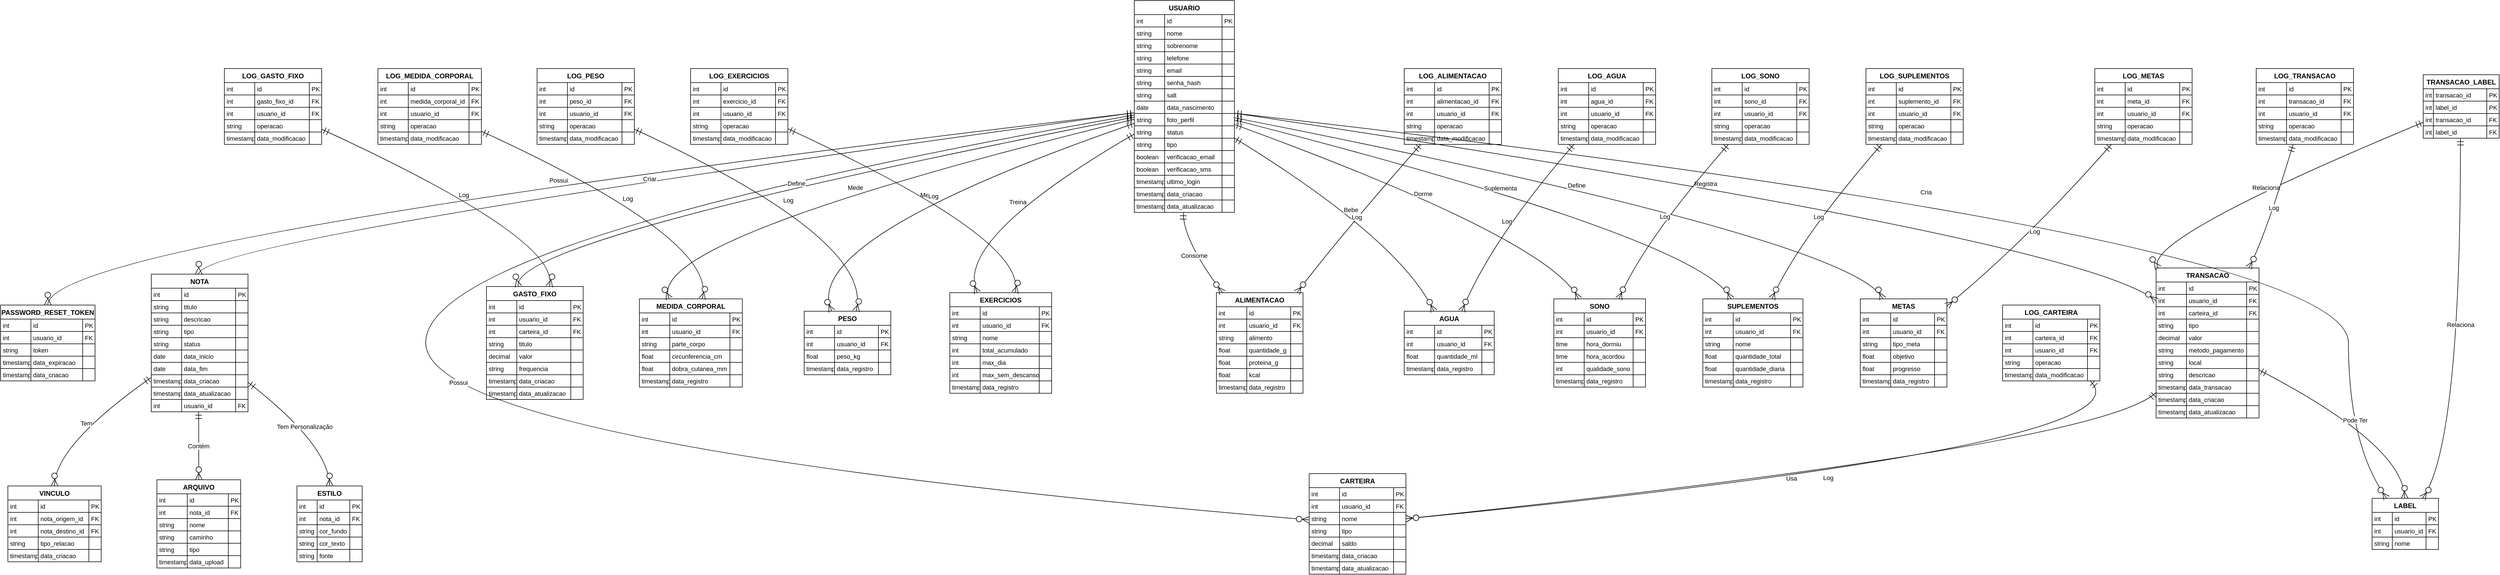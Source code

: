 <mxfile version="26.0.16">
  <diagram name="Page-1" id="RsiagYroh7UY_uWVJlXf">
    <mxGraphModel dx="6160" dy="5655" grid="1" gridSize="10" guides="1" tooltips="1" connect="1" arrows="1" fold="1" page="1" pageScale="1" pageWidth="850" pageHeight="1100" math="0" shadow="0">
      <root>
        <mxCell id="0" />
        <mxCell id="1" parent="0" />
        <mxCell id="_MlD-PBuofr1W-GhAT8e-3063" value="USUARIO" style="shape=table;startSize=25;container=1;collapsible=0;childLayout=tableLayout;fixedRows=1;rowLines=1;fontStyle=1;align=center;resizeLast=1;" vertex="1" parent="1">
          <mxGeometry x="2036" y="20" width="178" height="377" as="geometry" />
        </mxCell>
        <mxCell id="_MlD-PBuofr1W-GhAT8e-3064" style="shape=tableRow;horizontal=0;startSize=0;swimlaneHead=0;swimlaneBody=0;fillColor=none;collapsible=0;dropTarget=0;points=[[0,0.5],[1,0.5]];portConstraint=eastwest;top=0;left=0;right=0;bottom=0;" vertex="1" parent="_MlD-PBuofr1W-GhAT8e-3063">
          <mxGeometry y="25" width="178" height="22" as="geometry" />
        </mxCell>
        <mxCell id="_MlD-PBuofr1W-GhAT8e-3065" value="int" style="shape=partialRectangle;connectable=0;fillColor=none;top=0;left=0;bottom=0;right=0;align=left;spacingLeft=2;overflow=hidden;fontSize=11;" vertex="1" parent="_MlD-PBuofr1W-GhAT8e-3064">
          <mxGeometry width="54" height="22" as="geometry">
            <mxRectangle width="54" height="22" as="alternateBounds" />
          </mxGeometry>
        </mxCell>
        <mxCell id="_MlD-PBuofr1W-GhAT8e-3066" value="id" style="shape=partialRectangle;connectable=0;fillColor=none;top=0;left=0;bottom=0;right=0;align=left;spacingLeft=2;overflow=hidden;fontSize=11;" vertex="1" parent="_MlD-PBuofr1W-GhAT8e-3064">
          <mxGeometry x="54" width="102" height="22" as="geometry">
            <mxRectangle width="102" height="22" as="alternateBounds" />
          </mxGeometry>
        </mxCell>
        <mxCell id="_MlD-PBuofr1W-GhAT8e-3067" value="PK" style="shape=partialRectangle;connectable=0;fillColor=none;top=0;left=0;bottom=0;right=0;align=left;spacingLeft=2;overflow=hidden;fontSize=11;" vertex="1" parent="_MlD-PBuofr1W-GhAT8e-3064">
          <mxGeometry x="156" width="22" height="22" as="geometry">
            <mxRectangle width="22" height="22" as="alternateBounds" />
          </mxGeometry>
        </mxCell>
        <mxCell id="_MlD-PBuofr1W-GhAT8e-3068" style="shape=tableRow;horizontal=0;startSize=0;swimlaneHead=0;swimlaneBody=0;fillColor=none;collapsible=0;dropTarget=0;points=[[0,0.5],[1,0.5]];portConstraint=eastwest;top=0;left=0;right=0;bottom=0;" vertex="1" parent="_MlD-PBuofr1W-GhAT8e-3063">
          <mxGeometry y="47" width="178" height="22" as="geometry" />
        </mxCell>
        <mxCell id="_MlD-PBuofr1W-GhAT8e-3069" value="string" style="shape=partialRectangle;connectable=0;fillColor=none;top=0;left=0;bottom=0;right=0;align=left;spacingLeft=2;overflow=hidden;fontSize=11;" vertex="1" parent="_MlD-PBuofr1W-GhAT8e-3068">
          <mxGeometry width="54" height="22" as="geometry">
            <mxRectangle width="54" height="22" as="alternateBounds" />
          </mxGeometry>
        </mxCell>
        <mxCell id="_MlD-PBuofr1W-GhAT8e-3070" value="nome" style="shape=partialRectangle;connectable=0;fillColor=none;top=0;left=0;bottom=0;right=0;align=left;spacingLeft=2;overflow=hidden;fontSize=11;" vertex="1" parent="_MlD-PBuofr1W-GhAT8e-3068">
          <mxGeometry x="54" width="102" height="22" as="geometry">
            <mxRectangle width="102" height="22" as="alternateBounds" />
          </mxGeometry>
        </mxCell>
        <mxCell id="_MlD-PBuofr1W-GhAT8e-3071" value="" style="shape=partialRectangle;connectable=0;fillColor=none;top=0;left=0;bottom=0;right=0;align=left;spacingLeft=2;overflow=hidden;fontSize=11;" vertex="1" parent="_MlD-PBuofr1W-GhAT8e-3068">
          <mxGeometry x="156" width="22" height="22" as="geometry">
            <mxRectangle width="22" height="22" as="alternateBounds" />
          </mxGeometry>
        </mxCell>
        <mxCell id="_MlD-PBuofr1W-GhAT8e-3072" style="shape=tableRow;horizontal=0;startSize=0;swimlaneHead=0;swimlaneBody=0;fillColor=none;collapsible=0;dropTarget=0;points=[[0,0.5],[1,0.5]];portConstraint=eastwest;top=0;left=0;right=0;bottom=0;" vertex="1" parent="_MlD-PBuofr1W-GhAT8e-3063">
          <mxGeometry y="69" width="178" height="22" as="geometry" />
        </mxCell>
        <mxCell id="_MlD-PBuofr1W-GhAT8e-3073" value="string" style="shape=partialRectangle;connectable=0;fillColor=none;top=0;left=0;bottom=0;right=0;align=left;spacingLeft=2;overflow=hidden;fontSize=11;" vertex="1" parent="_MlD-PBuofr1W-GhAT8e-3072">
          <mxGeometry width="54" height="22" as="geometry">
            <mxRectangle width="54" height="22" as="alternateBounds" />
          </mxGeometry>
        </mxCell>
        <mxCell id="_MlD-PBuofr1W-GhAT8e-3074" value="sobrenome" style="shape=partialRectangle;connectable=0;fillColor=none;top=0;left=0;bottom=0;right=0;align=left;spacingLeft=2;overflow=hidden;fontSize=11;" vertex="1" parent="_MlD-PBuofr1W-GhAT8e-3072">
          <mxGeometry x="54" width="102" height="22" as="geometry">
            <mxRectangle width="102" height="22" as="alternateBounds" />
          </mxGeometry>
        </mxCell>
        <mxCell id="_MlD-PBuofr1W-GhAT8e-3075" value="" style="shape=partialRectangle;connectable=0;fillColor=none;top=0;left=0;bottom=0;right=0;align=left;spacingLeft=2;overflow=hidden;fontSize=11;" vertex="1" parent="_MlD-PBuofr1W-GhAT8e-3072">
          <mxGeometry x="156" width="22" height="22" as="geometry">
            <mxRectangle width="22" height="22" as="alternateBounds" />
          </mxGeometry>
        </mxCell>
        <mxCell id="_MlD-PBuofr1W-GhAT8e-3076" style="shape=tableRow;horizontal=0;startSize=0;swimlaneHead=0;swimlaneBody=0;fillColor=none;collapsible=0;dropTarget=0;points=[[0,0.5],[1,0.5]];portConstraint=eastwest;top=0;left=0;right=0;bottom=0;" vertex="1" parent="_MlD-PBuofr1W-GhAT8e-3063">
          <mxGeometry y="91" width="178" height="22" as="geometry" />
        </mxCell>
        <mxCell id="_MlD-PBuofr1W-GhAT8e-3077" value="string" style="shape=partialRectangle;connectable=0;fillColor=none;top=0;left=0;bottom=0;right=0;align=left;spacingLeft=2;overflow=hidden;fontSize=11;" vertex="1" parent="_MlD-PBuofr1W-GhAT8e-3076">
          <mxGeometry width="54" height="22" as="geometry">
            <mxRectangle width="54" height="22" as="alternateBounds" />
          </mxGeometry>
        </mxCell>
        <mxCell id="_MlD-PBuofr1W-GhAT8e-3078" value="telefone" style="shape=partialRectangle;connectable=0;fillColor=none;top=0;left=0;bottom=0;right=0;align=left;spacingLeft=2;overflow=hidden;fontSize=11;" vertex="1" parent="_MlD-PBuofr1W-GhAT8e-3076">
          <mxGeometry x="54" width="102" height="22" as="geometry">
            <mxRectangle width="102" height="22" as="alternateBounds" />
          </mxGeometry>
        </mxCell>
        <mxCell id="_MlD-PBuofr1W-GhAT8e-3079" value="" style="shape=partialRectangle;connectable=0;fillColor=none;top=0;left=0;bottom=0;right=0;align=left;spacingLeft=2;overflow=hidden;fontSize=11;" vertex="1" parent="_MlD-PBuofr1W-GhAT8e-3076">
          <mxGeometry x="156" width="22" height="22" as="geometry">
            <mxRectangle width="22" height="22" as="alternateBounds" />
          </mxGeometry>
        </mxCell>
        <mxCell id="_MlD-PBuofr1W-GhAT8e-3080" style="shape=tableRow;horizontal=0;startSize=0;swimlaneHead=0;swimlaneBody=0;fillColor=none;collapsible=0;dropTarget=0;points=[[0,0.5],[1,0.5]];portConstraint=eastwest;top=0;left=0;right=0;bottom=0;" vertex="1" parent="_MlD-PBuofr1W-GhAT8e-3063">
          <mxGeometry y="113" width="178" height="22" as="geometry" />
        </mxCell>
        <mxCell id="_MlD-PBuofr1W-GhAT8e-3081" value="string" style="shape=partialRectangle;connectable=0;fillColor=none;top=0;left=0;bottom=0;right=0;align=left;spacingLeft=2;overflow=hidden;fontSize=11;" vertex="1" parent="_MlD-PBuofr1W-GhAT8e-3080">
          <mxGeometry width="54" height="22" as="geometry">
            <mxRectangle width="54" height="22" as="alternateBounds" />
          </mxGeometry>
        </mxCell>
        <mxCell id="_MlD-PBuofr1W-GhAT8e-3082" value="email" style="shape=partialRectangle;connectable=0;fillColor=none;top=0;left=0;bottom=0;right=0;align=left;spacingLeft=2;overflow=hidden;fontSize=11;" vertex="1" parent="_MlD-PBuofr1W-GhAT8e-3080">
          <mxGeometry x="54" width="102" height="22" as="geometry">
            <mxRectangle width="102" height="22" as="alternateBounds" />
          </mxGeometry>
        </mxCell>
        <mxCell id="_MlD-PBuofr1W-GhAT8e-3083" value="" style="shape=partialRectangle;connectable=0;fillColor=none;top=0;left=0;bottom=0;right=0;align=left;spacingLeft=2;overflow=hidden;fontSize=11;" vertex="1" parent="_MlD-PBuofr1W-GhAT8e-3080">
          <mxGeometry x="156" width="22" height="22" as="geometry">
            <mxRectangle width="22" height="22" as="alternateBounds" />
          </mxGeometry>
        </mxCell>
        <mxCell id="_MlD-PBuofr1W-GhAT8e-3084" style="shape=tableRow;horizontal=0;startSize=0;swimlaneHead=0;swimlaneBody=0;fillColor=none;collapsible=0;dropTarget=0;points=[[0,0.5],[1,0.5]];portConstraint=eastwest;top=0;left=0;right=0;bottom=0;" vertex="1" parent="_MlD-PBuofr1W-GhAT8e-3063">
          <mxGeometry y="135" width="178" height="22" as="geometry" />
        </mxCell>
        <mxCell id="_MlD-PBuofr1W-GhAT8e-3085" value="string" style="shape=partialRectangle;connectable=0;fillColor=none;top=0;left=0;bottom=0;right=0;align=left;spacingLeft=2;overflow=hidden;fontSize=11;" vertex="1" parent="_MlD-PBuofr1W-GhAT8e-3084">
          <mxGeometry width="54" height="22" as="geometry">
            <mxRectangle width="54" height="22" as="alternateBounds" />
          </mxGeometry>
        </mxCell>
        <mxCell id="_MlD-PBuofr1W-GhAT8e-3086" value="senha_hash" style="shape=partialRectangle;connectable=0;fillColor=none;top=0;left=0;bottom=0;right=0;align=left;spacingLeft=2;overflow=hidden;fontSize=11;" vertex="1" parent="_MlD-PBuofr1W-GhAT8e-3084">
          <mxGeometry x="54" width="102" height="22" as="geometry">
            <mxRectangle width="102" height="22" as="alternateBounds" />
          </mxGeometry>
        </mxCell>
        <mxCell id="_MlD-PBuofr1W-GhAT8e-3087" value="" style="shape=partialRectangle;connectable=0;fillColor=none;top=0;left=0;bottom=0;right=0;align=left;spacingLeft=2;overflow=hidden;fontSize=11;" vertex="1" parent="_MlD-PBuofr1W-GhAT8e-3084">
          <mxGeometry x="156" width="22" height="22" as="geometry">
            <mxRectangle width="22" height="22" as="alternateBounds" />
          </mxGeometry>
        </mxCell>
        <mxCell id="_MlD-PBuofr1W-GhAT8e-3088" style="shape=tableRow;horizontal=0;startSize=0;swimlaneHead=0;swimlaneBody=0;fillColor=none;collapsible=0;dropTarget=0;points=[[0,0.5],[1,0.5]];portConstraint=eastwest;top=0;left=0;right=0;bottom=0;" vertex="1" parent="_MlD-PBuofr1W-GhAT8e-3063">
          <mxGeometry y="157" width="178" height="22" as="geometry" />
        </mxCell>
        <mxCell id="_MlD-PBuofr1W-GhAT8e-3089" value="string" style="shape=partialRectangle;connectable=0;fillColor=none;top=0;left=0;bottom=0;right=0;align=left;spacingLeft=2;overflow=hidden;fontSize=11;" vertex="1" parent="_MlD-PBuofr1W-GhAT8e-3088">
          <mxGeometry width="54" height="22" as="geometry">
            <mxRectangle width="54" height="22" as="alternateBounds" />
          </mxGeometry>
        </mxCell>
        <mxCell id="_MlD-PBuofr1W-GhAT8e-3090" value="salt" style="shape=partialRectangle;connectable=0;fillColor=none;top=0;left=0;bottom=0;right=0;align=left;spacingLeft=2;overflow=hidden;fontSize=11;" vertex="1" parent="_MlD-PBuofr1W-GhAT8e-3088">
          <mxGeometry x="54" width="102" height="22" as="geometry">
            <mxRectangle width="102" height="22" as="alternateBounds" />
          </mxGeometry>
        </mxCell>
        <mxCell id="_MlD-PBuofr1W-GhAT8e-3091" value="" style="shape=partialRectangle;connectable=0;fillColor=none;top=0;left=0;bottom=0;right=0;align=left;spacingLeft=2;overflow=hidden;fontSize=11;" vertex="1" parent="_MlD-PBuofr1W-GhAT8e-3088">
          <mxGeometry x="156" width="22" height="22" as="geometry">
            <mxRectangle width="22" height="22" as="alternateBounds" />
          </mxGeometry>
        </mxCell>
        <mxCell id="_MlD-PBuofr1W-GhAT8e-3092" style="shape=tableRow;horizontal=0;startSize=0;swimlaneHead=0;swimlaneBody=0;fillColor=none;collapsible=0;dropTarget=0;points=[[0,0.5],[1,0.5]];portConstraint=eastwest;top=0;left=0;right=0;bottom=0;" vertex="1" parent="_MlD-PBuofr1W-GhAT8e-3063">
          <mxGeometry y="179" width="178" height="22" as="geometry" />
        </mxCell>
        <mxCell id="_MlD-PBuofr1W-GhAT8e-3093" value="date" style="shape=partialRectangle;connectable=0;fillColor=none;top=0;left=0;bottom=0;right=0;align=left;spacingLeft=2;overflow=hidden;fontSize=11;" vertex="1" parent="_MlD-PBuofr1W-GhAT8e-3092">
          <mxGeometry width="54" height="22" as="geometry">
            <mxRectangle width="54" height="22" as="alternateBounds" />
          </mxGeometry>
        </mxCell>
        <mxCell id="_MlD-PBuofr1W-GhAT8e-3094" value="data_nascimento" style="shape=partialRectangle;connectable=0;fillColor=none;top=0;left=0;bottom=0;right=0;align=left;spacingLeft=2;overflow=hidden;fontSize=11;" vertex="1" parent="_MlD-PBuofr1W-GhAT8e-3092">
          <mxGeometry x="54" width="102" height="22" as="geometry">
            <mxRectangle width="102" height="22" as="alternateBounds" />
          </mxGeometry>
        </mxCell>
        <mxCell id="_MlD-PBuofr1W-GhAT8e-3095" value="" style="shape=partialRectangle;connectable=0;fillColor=none;top=0;left=0;bottom=0;right=0;align=left;spacingLeft=2;overflow=hidden;fontSize=11;" vertex="1" parent="_MlD-PBuofr1W-GhAT8e-3092">
          <mxGeometry x="156" width="22" height="22" as="geometry">
            <mxRectangle width="22" height="22" as="alternateBounds" />
          </mxGeometry>
        </mxCell>
        <mxCell id="_MlD-PBuofr1W-GhAT8e-3096" style="shape=tableRow;horizontal=0;startSize=0;swimlaneHead=0;swimlaneBody=0;fillColor=none;collapsible=0;dropTarget=0;points=[[0,0.5],[1,0.5]];portConstraint=eastwest;top=0;left=0;right=0;bottom=0;" vertex="1" parent="_MlD-PBuofr1W-GhAT8e-3063">
          <mxGeometry y="201" width="178" height="22" as="geometry" />
        </mxCell>
        <mxCell id="_MlD-PBuofr1W-GhAT8e-3097" value="string" style="shape=partialRectangle;connectable=0;fillColor=none;top=0;left=0;bottom=0;right=0;align=left;spacingLeft=2;overflow=hidden;fontSize=11;" vertex="1" parent="_MlD-PBuofr1W-GhAT8e-3096">
          <mxGeometry width="54" height="22" as="geometry">
            <mxRectangle width="54" height="22" as="alternateBounds" />
          </mxGeometry>
        </mxCell>
        <mxCell id="_MlD-PBuofr1W-GhAT8e-3098" value="foto_perfil" style="shape=partialRectangle;connectable=0;fillColor=none;top=0;left=0;bottom=0;right=0;align=left;spacingLeft=2;overflow=hidden;fontSize=11;" vertex="1" parent="_MlD-PBuofr1W-GhAT8e-3096">
          <mxGeometry x="54" width="102" height="22" as="geometry">
            <mxRectangle width="102" height="22" as="alternateBounds" />
          </mxGeometry>
        </mxCell>
        <mxCell id="_MlD-PBuofr1W-GhAT8e-3099" value="" style="shape=partialRectangle;connectable=0;fillColor=none;top=0;left=0;bottom=0;right=0;align=left;spacingLeft=2;overflow=hidden;fontSize=11;" vertex="1" parent="_MlD-PBuofr1W-GhAT8e-3096">
          <mxGeometry x="156" width="22" height="22" as="geometry">
            <mxRectangle width="22" height="22" as="alternateBounds" />
          </mxGeometry>
        </mxCell>
        <mxCell id="_MlD-PBuofr1W-GhAT8e-3100" style="shape=tableRow;horizontal=0;startSize=0;swimlaneHead=0;swimlaneBody=0;fillColor=none;collapsible=0;dropTarget=0;points=[[0,0.5],[1,0.5]];portConstraint=eastwest;top=0;left=0;right=0;bottom=0;" vertex="1" parent="_MlD-PBuofr1W-GhAT8e-3063">
          <mxGeometry y="223" width="178" height="22" as="geometry" />
        </mxCell>
        <mxCell id="_MlD-PBuofr1W-GhAT8e-3101" value="string" style="shape=partialRectangle;connectable=0;fillColor=none;top=0;left=0;bottom=0;right=0;align=left;spacingLeft=2;overflow=hidden;fontSize=11;" vertex="1" parent="_MlD-PBuofr1W-GhAT8e-3100">
          <mxGeometry width="54" height="22" as="geometry">
            <mxRectangle width="54" height="22" as="alternateBounds" />
          </mxGeometry>
        </mxCell>
        <mxCell id="_MlD-PBuofr1W-GhAT8e-3102" value="status" style="shape=partialRectangle;connectable=0;fillColor=none;top=0;left=0;bottom=0;right=0;align=left;spacingLeft=2;overflow=hidden;fontSize=11;" vertex="1" parent="_MlD-PBuofr1W-GhAT8e-3100">
          <mxGeometry x="54" width="102" height="22" as="geometry">
            <mxRectangle width="102" height="22" as="alternateBounds" />
          </mxGeometry>
        </mxCell>
        <mxCell id="_MlD-PBuofr1W-GhAT8e-3103" value="" style="shape=partialRectangle;connectable=0;fillColor=none;top=0;left=0;bottom=0;right=0;align=left;spacingLeft=2;overflow=hidden;fontSize=11;" vertex="1" parent="_MlD-PBuofr1W-GhAT8e-3100">
          <mxGeometry x="156" width="22" height="22" as="geometry">
            <mxRectangle width="22" height="22" as="alternateBounds" />
          </mxGeometry>
        </mxCell>
        <mxCell id="_MlD-PBuofr1W-GhAT8e-3104" style="shape=tableRow;horizontal=0;startSize=0;swimlaneHead=0;swimlaneBody=0;fillColor=none;collapsible=0;dropTarget=0;points=[[0,0.5],[1,0.5]];portConstraint=eastwest;top=0;left=0;right=0;bottom=0;" vertex="1" parent="_MlD-PBuofr1W-GhAT8e-3063">
          <mxGeometry y="245" width="178" height="22" as="geometry" />
        </mxCell>
        <mxCell id="_MlD-PBuofr1W-GhAT8e-3105" value="string" style="shape=partialRectangle;connectable=0;fillColor=none;top=0;left=0;bottom=0;right=0;align=left;spacingLeft=2;overflow=hidden;fontSize=11;" vertex="1" parent="_MlD-PBuofr1W-GhAT8e-3104">
          <mxGeometry width="54" height="22" as="geometry">
            <mxRectangle width="54" height="22" as="alternateBounds" />
          </mxGeometry>
        </mxCell>
        <mxCell id="_MlD-PBuofr1W-GhAT8e-3106" value="tipo" style="shape=partialRectangle;connectable=0;fillColor=none;top=0;left=0;bottom=0;right=0;align=left;spacingLeft=2;overflow=hidden;fontSize=11;" vertex="1" parent="_MlD-PBuofr1W-GhAT8e-3104">
          <mxGeometry x="54" width="102" height="22" as="geometry">
            <mxRectangle width="102" height="22" as="alternateBounds" />
          </mxGeometry>
        </mxCell>
        <mxCell id="_MlD-PBuofr1W-GhAT8e-3107" value="" style="shape=partialRectangle;connectable=0;fillColor=none;top=0;left=0;bottom=0;right=0;align=left;spacingLeft=2;overflow=hidden;fontSize=11;" vertex="1" parent="_MlD-PBuofr1W-GhAT8e-3104">
          <mxGeometry x="156" width="22" height="22" as="geometry">
            <mxRectangle width="22" height="22" as="alternateBounds" />
          </mxGeometry>
        </mxCell>
        <mxCell id="_MlD-PBuofr1W-GhAT8e-3108" style="shape=tableRow;horizontal=0;startSize=0;swimlaneHead=0;swimlaneBody=0;fillColor=none;collapsible=0;dropTarget=0;points=[[0,0.5],[1,0.5]];portConstraint=eastwest;top=0;left=0;right=0;bottom=0;" vertex="1" parent="_MlD-PBuofr1W-GhAT8e-3063">
          <mxGeometry y="267" width="178" height="22" as="geometry" />
        </mxCell>
        <mxCell id="_MlD-PBuofr1W-GhAT8e-3109" value="boolean" style="shape=partialRectangle;connectable=0;fillColor=none;top=0;left=0;bottom=0;right=0;align=left;spacingLeft=2;overflow=hidden;fontSize=11;" vertex="1" parent="_MlD-PBuofr1W-GhAT8e-3108">
          <mxGeometry width="54" height="22" as="geometry">
            <mxRectangle width="54" height="22" as="alternateBounds" />
          </mxGeometry>
        </mxCell>
        <mxCell id="_MlD-PBuofr1W-GhAT8e-3110" value="verificacao_email" style="shape=partialRectangle;connectable=0;fillColor=none;top=0;left=0;bottom=0;right=0;align=left;spacingLeft=2;overflow=hidden;fontSize=11;" vertex="1" parent="_MlD-PBuofr1W-GhAT8e-3108">
          <mxGeometry x="54" width="102" height="22" as="geometry">
            <mxRectangle width="102" height="22" as="alternateBounds" />
          </mxGeometry>
        </mxCell>
        <mxCell id="_MlD-PBuofr1W-GhAT8e-3111" value="" style="shape=partialRectangle;connectable=0;fillColor=none;top=0;left=0;bottom=0;right=0;align=left;spacingLeft=2;overflow=hidden;fontSize=11;" vertex="1" parent="_MlD-PBuofr1W-GhAT8e-3108">
          <mxGeometry x="156" width="22" height="22" as="geometry">
            <mxRectangle width="22" height="22" as="alternateBounds" />
          </mxGeometry>
        </mxCell>
        <mxCell id="_MlD-PBuofr1W-GhAT8e-3112" style="shape=tableRow;horizontal=0;startSize=0;swimlaneHead=0;swimlaneBody=0;fillColor=none;collapsible=0;dropTarget=0;points=[[0,0.5],[1,0.5]];portConstraint=eastwest;top=0;left=0;right=0;bottom=0;" vertex="1" parent="_MlD-PBuofr1W-GhAT8e-3063">
          <mxGeometry y="289" width="178" height="22" as="geometry" />
        </mxCell>
        <mxCell id="_MlD-PBuofr1W-GhAT8e-3113" value="boolean" style="shape=partialRectangle;connectable=0;fillColor=none;top=0;left=0;bottom=0;right=0;align=left;spacingLeft=2;overflow=hidden;fontSize=11;" vertex="1" parent="_MlD-PBuofr1W-GhAT8e-3112">
          <mxGeometry width="54" height="22" as="geometry">
            <mxRectangle width="54" height="22" as="alternateBounds" />
          </mxGeometry>
        </mxCell>
        <mxCell id="_MlD-PBuofr1W-GhAT8e-3114" value="verificacao_sms" style="shape=partialRectangle;connectable=0;fillColor=none;top=0;left=0;bottom=0;right=0;align=left;spacingLeft=2;overflow=hidden;fontSize=11;" vertex="1" parent="_MlD-PBuofr1W-GhAT8e-3112">
          <mxGeometry x="54" width="102" height="22" as="geometry">
            <mxRectangle width="102" height="22" as="alternateBounds" />
          </mxGeometry>
        </mxCell>
        <mxCell id="_MlD-PBuofr1W-GhAT8e-3115" value="" style="shape=partialRectangle;connectable=0;fillColor=none;top=0;left=0;bottom=0;right=0;align=left;spacingLeft=2;overflow=hidden;fontSize=11;" vertex="1" parent="_MlD-PBuofr1W-GhAT8e-3112">
          <mxGeometry x="156" width="22" height="22" as="geometry">
            <mxRectangle width="22" height="22" as="alternateBounds" />
          </mxGeometry>
        </mxCell>
        <mxCell id="_MlD-PBuofr1W-GhAT8e-3116" style="shape=tableRow;horizontal=0;startSize=0;swimlaneHead=0;swimlaneBody=0;fillColor=none;collapsible=0;dropTarget=0;points=[[0,0.5],[1,0.5]];portConstraint=eastwest;top=0;left=0;right=0;bottom=0;" vertex="1" parent="_MlD-PBuofr1W-GhAT8e-3063">
          <mxGeometry y="311" width="178" height="22" as="geometry" />
        </mxCell>
        <mxCell id="_MlD-PBuofr1W-GhAT8e-3117" value="timestamp" style="shape=partialRectangle;connectable=0;fillColor=none;top=0;left=0;bottom=0;right=0;align=left;spacingLeft=2;overflow=hidden;fontSize=11;" vertex="1" parent="_MlD-PBuofr1W-GhAT8e-3116">
          <mxGeometry width="54" height="22" as="geometry">
            <mxRectangle width="54" height="22" as="alternateBounds" />
          </mxGeometry>
        </mxCell>
        <mxCell id="_MlD-PBuofr1W-GhAT8e-3118" value="ultimo_login" style="shape=partialRectangle;connectable=0;fillColor=none;top=0;left=0;bottom=0;right=0;align=left;spacingLeft=2;overflow=hidden;fontSize=11;" vertex="1" parent="_MlD-PBuofr1W-GhAT8e-3116">
          <mxGeometry x="54" width="102" height="22" as="geometry">
            <mxRectangle width="102" height="22" as="alternateBounds" />
          </mxGeometry>
        </mxCell>
        <mxCell id="_MlD-PBuofr1W-GhAT8e-3119" value="" style="shape=partialRectangle;connectable=0;fillColor=none;top=0;left=0;bottom=0;right=0;align=left;spacingLeft=2;overflow=hidden;fontSize=11;" vertex="1" parent="_MlD-PBuofr1W-GhAT8e-3116">
          <mxGeometry x="156" width="22" height="22" as="geometry">
            <mxRectangle width="22" height="22" as="alternateBounds" />
          </mxGeometry>
        </mxCell>
        <mxCell id="_MlD-PBuofr1W-GhAT8e-3120" style="shape=tableRow;horizontal=0;startSize=0;swimlaneHead=0;swimlaneBody=0;fillColor=none;collapsible=0;dropTarget=0;points=[[0,0.5],[1,0.5]];portConstraint=eastwest;top=0;left=0;right=0;bottom=0;" vertex="1" parent="_MlD-PBuofr1W-GhAT8e-3063">
          <mxGeometry y="333" width="178" height="22" as="geometry" />
        </mxCell>
        <mxCell id="_MlD-PBuofr1W-GhAT8e-3121" value="timestamp" style="shape=partialRectangle;connectable=0;fillColor=none;top=0;left=0;bottom=0;right=0;align=left;spacingLeft=2;overflow=hidden;fontSize=11;" vertex="1" parent="_MlD-PBuofr1W-GhAT8e-3120">
          <mxGeometry width="54" height="22" as="geometry">
            <mxRectangle width="54" height="22" as="alternateBounds" />
          </mxGeometry>
        </mxCell>
        <mxCell id="_MlD-PBuofr1W-GhAT8e-3122" value="data_criacao" style="shape=partialRectangle;connectable=0;fillColor=none;top=0;left=0;bottom=0;right=0;align=left;spacingLeft=2;overflow=hidden;fontSize=11;" vertex="1" parent="_MlD-PBuofr1W-GhAT8e-3120">
          <mxGeometry x="54" width="102" height="22" as="geometry">
            <mxRectangle width="102" height="22" as="alternateBounds" />
          </mxGeometry>
        </mxCell>
        <mxCell id="_MlD-PBuofr1W-GhAT8e-3123" value="" style="shape=partialRectangle;connectable=0;fillColor=none;top=0;left=0;bottom=0;right=0;align=left;spacingLeft=2;overflow=hidden;fontSize=11;" vertex="1" parent="_MlD-PBuofr1W-GhAT8e-3120">
          <mxGeometry x="156" width="22" height="22" as="geometry">
            <mxRectangle width="22" height="22" as="alternateBounds" />
          </mxGeometry>
        </mxCell>
        <mxCell id="_MlD-PBuofr1W-GhAT8e-3124" style="shape=tableRow;horizontal=0;startSize=0;swimlaneHead=0;swimlaneBody=0;fillColor=none;collapsible=0;dropTarget=0;points=[[0,0.5],[1,0.5]];portConstraint=eastwest;top=0;left=0;right=0;bottom=0;" vertex="1" parent="_MlD-PBuofr1W-GhAT8e-3063">
          <mxGeometry y="355" width="178" height="22" as="geometry" />
        </mxCell>
        <mxCell id="_MlD-PBuofr1W-GhAT8e-3125" value="timestamp" style="shape=partialRectangle;connectable=0;fillColor=none;top=0;left=0;bottom=0;right=0;align=left;spacingLeft=2;overflow=hidden;fontSize=11;" vertex="1" parent="_MlD-PBuofr1W-GhAT8e-3124">
          <mxGeometry width="54" height="22" as="geometry">
            <mxRectangle width="54" height="22" as="alternateBounds" />
          </mxGeometry>
        </mxCell>
        <mxCell id="_MlD-PBuofr1W-GhAT8e-3126" value="data_atualizacao" style="shape=partialRectangle;connectable=0;fillColor=none;top=0;left=0;bottom=0;right=0;align=left;spacingLeft=2;overflow=hidden;fontSize=11;" vertex="1" parent="_MlD-PBuofr1W-GhAT8e-3124">
          <mxGeometry x="54" width="102" height="22" as="geometry">
            <mxRectangle width="102" height="22" as="alternateBounds" />
          </mxGeometry>
        </mxCell>
        <mxCell id="_MlD-PBuofr1W-GhAT8e-3127" value="" style="shape=partialRectangle;connectable=0;fillColor=none;top=0;left=0;bottom=0;right=0;align=left;spacingLeft=2;overflow=hidden;fontSize=11;" vertex="1" parent="_MlD-PBuofr1W-GhAT8e-3124">
          <mxGeometry x="156" width="22" height="22" as="geometry">
            <mxRectangle width="22" height="22" as="alternateBounds" />
          </mxGeometry>
        </mxCell>
        <mxCell id="_MlD-PBuofr1W-GhAT8e-3128" value="PASSWORD_RESET_TOKEN" style="shape=table;startSize=25;container=1;collapsible=0;childLayout=tableLayout;fixedRows=1;rowLines=1;fontStyle=1;align=center;resizeLast=1;" vertex="1" parent="1">
          <mxGeometry x="20" y="562" width="168" height="135" as="geometry" />
        </mxCell>
        <mxCell id="_MlD-PBuofr1W-GhAT8e-3129" style="shape=tableRow;horizontal=0;startSize=0;swimlaneHead=0;swimlaneBody=0;fillColor=none;collapsible=0;dropTarget=0;points=[[0,0.5],[1,0.5]];portConstraint=eastwest;top=0;left=0;right=0;bottom=0;" vertex="1" parent="_MlD-PBuofr1W-GhAT8e-3128">
          <mxGeometry y="25" width="168" height="22" as="geometry" />
        </mxCell>
        <mxCell id="_MlD-PBuofr1W-GhAT8e-3130" value="int" style="shape=partialRectangle;connectable=0;fillColor=none;top=0;left=0;bottom=0;right=0;align=left;spacingLeft=2;overflow=hidden;fontSize=11;" vertex="1" parent="_MlD-PBuofr1W-GhAT8e-3129">
          <mxGeometry width="54" height="22" as="geometry">
            <mxRectangle width="54" height="22" as="alternateBounds" />
          </mxGeometry>
        </mxCell>
        <mxCell id="_MlD-PBuofr1W-GhAT8e-3131" value="id" style="shape=partialRectangle;connectable=0;fillColor=none;top=0;left=0;bottom=0;right=0;align=left;spacingLeft=2;overflow=hidden;fontSize=11;" vertex="1" parent="_MlD-PBuofr1W-GhAT8e-3129">
          <mxGeometry x="54" width="92" height="22" as="geometry">
            <mxRectangle width="92" height="22" as="alternateBounds" />
          </mxGeometry>
        </mxCell>
        <mxCell id="_MlD-PBuofr1W-GhAT8e-3132" value="PK" style="shape=partialRectangle;connectable=0;fillColor=none;top=0;left=0;bottom=0;right=0;align=left;spacingLeft=2;overflow=hidden;fontSize=11;" vertex="1" parent="_MlD-PBuofr1W-GhAT8e-3129">
          <mxGeometry x="146" width="22" height="22" as="geometry">
            <mxRectangle width="22" height="22" as="alternateBounds" />
          </mxGeometry>
        </mxCell>
        <mxCell id="_MlD-PBuofr1W-GhAT8e-3133" style="shape=tableRow;horizontal=0;startSize=0;swimlaneHead=0;swimlaneBody=0;fillColor=none;collapsible=0;dropTarget=0;points=[[0,0.5],[1,0.5]];portConstraint=eastwest;top=0;left=0;right=0;bottom=0;" vertex="1" parent="_MlD-PBuofr1W-GhAT8e-3128">
          <mxGeometry y="47" width="168" height="22" as="geometry" />
        </mxCell>
        <mxCell id="_MlD-PBuofr1W-GhAT8e-3134" value="int" style="shape=partialRectangle;connectable=0;fillColor=none;top=0;left=0;bottom=0;right=0;align=left;spacingLeft=2;overflow=hidden;fontSize=11;" vertex="1" parent="_MlD-PBuofr1W-GhAT8e-3133">
          <mxGeometry width="54" height="22" as="geometry">
            <mxRectangle width="54" height="22" as="alternateBounds" />
          </mxGeometry>
        </mxCell>
        <mxCell id="_MlD-PBuofr1W-GhAT8e-3135" value="usuario_id" style="shape=partialRectangle;connectable=0;fillColor=none;top=0;left=0;bottom=0;right=0;align=left;spacingLeft=2;overflow=hidden;fontSize=11;" vertex="1" parent="_MlD-PBuofr1W-GhAT8e-3133">
          <mxGeometry x="54" width="92" height="22" as="geometry">
            <mxRectangle width="92" height="22" as="alternateBounds" />
          </mxGeometry>
        </mxCell>
        <mxCell id="_MlD-PBuofr1W-GhAT8e-3136" value="FK" style="shape=partialRectangle;connectable=0;fillColor=none;top=0;left=0;bottom=0;right=0;align=left;spacingLeft=2;overflow=hidden;fontSize=11;" vertex="1" parent="_MlD-PBuofr1W-GhAT8e-3133">
          <mxGeometry x="146" width="22" height="22" as="geometry">
            <mxRectangle width="22" height="22" as="alternateBounds" />
          </mxGeometry>
        </mxCell>
        <mxCell id="_MlD-PBuofr1W-GhAT8e-3137" style="shape=tableRow;horizontal=0;startSize=0;swimlaneHead=0;swimlaneBody=0;fillColor=none;collapsible=0;dropTarget=0;points=[[0,0.5],[1,0.5]];portConstraint=eastwest;top=0;left=0;right=0;bottom=0;" vertex="1" parent="_MlD-PBuofr1W-GhAT8e-3128">
          <mxGeometry y="69" width="168" height="22" as="geometry" />
        </mxCell>
        <mxCell id="_MlD-PBuofr1W-GhAT8e-3138" value="string" style="shape=partialRectangle;connectable=0;fillColor=none;top=0;left=0;bottom=0;right=0;align=left;spacingLeft=2;overflow=hidden;fontSize=11;" vertex="1" parent="_MlD-PBuofr1W-GhAT8e-3137">
          <mxGeometry width="54" height="22" as="geometry">
            <mxRectangle width="54" height="22" as="alternateBounds" />
          </mxGeometry>
        </mxCell>
        <mxCell id="_MlD-PBuofr1W-GhAT8e-3139" value="token" style="shape=partialRectangle;connectable=0;fillColor=none;top=0;left=0;bottom=0;right=0;align=left;spacingLeft=2;overflow=hidden;fontSize=11;" vertex="1" parent="_MlD-PBuofr1W-GhAT8e-3137">
          <mxGeometry x="54" width="92" height="22" as="geometry">
            <mxRectangle width="92" height="22" as="alternateBounds" />
          </mxGeometry>
        </mxCell>
        <mxCell id="_MlD-PBuofr1W-GhAT8e-3140" value="" style="shape=partialRectangle;connectable=0;fillColor=none;top=0;left=0;bottom=0;right=0;align=left;spacingLeft=2;overflow=hidden;fontSize=11;" vertex="1" parent="_MlD-PBuofr1W-GhAT8e-3137">
          <mxGeometry x="146" width="22" height="22" as="geometry">
            <mxRectangle width="22" height="22" as="alternateBounds" />
          </mxGeometry>
        </mxCell>
        <mxCell id="_MlD-PBuofr1W-GhAT8e-3141" style="shape=tableRow;horizontal=0;startSize=0;swimlaneHead=0;swimlaneBody=0;fillColor=none;collapsible=0;dropTarget=0;points=[[0,0.5],[1,0.5]];portConstraint=eastwest;top=0;left=0;right=0;bottom=0;" vertex="1" parent="_MlD-PBuofr1W-GhAT8e-3128">
          <mxGeometry y="91" width="168" height="22" as="geometry" />
        </mxCell>
        <mxCell id="_MlD-PBuofr1W-GhAT8e-3142" value="timestamp" style="shape=partialRectangle;connectable=0;fillColor=none;top=0;left=0;bottom=0;right=0;align=left;spacingLeft=2;overflow=hidden;fontSize=11;" vertex="1" parent="_MlD-PBuofr1W-GhAT8e-3141">
          <mxGeometry width="54" height="22" as="geometry">
            <mxRectangle width="54" height="22" as="alternateBounds" />
          </mxGeometry>
        </mxCell>
        <mxCell id="_MlD-PBuofr1W-GhAT8e-3143" value="data_expiracao" style="shape=partialRectangle;connectable=0;fillColor=none;top=0;left=0;bottom=0;right=0;align=left;spacingLeft=2;overflow=hidden;fontSize=11;" vertex="1" parent="_MlD-PBuofr1W-GhAT8e-3141">
          <mxGeometry x="54" width="92" height="22" as="geometry">
            <mxRectangle width="92" height="22" as="alternateBounds" />
          </mxGeometry>
        </mxCell>
        <mxCell id="_MlD-PBuofr1W-GhAT8e-3144" value="" style="shape=partialRectangle;connectable=0;fillColor=none;top=0;left=0;bottom=0;right=0;align=left;spacingLeft=2;overflow=hidden;fontSize=11;" vertex="1" parent="_MlD-PBuofr1W-GhAT8e-3141">
          <mxGeometry x="146" width="22" height="22" as="geometry">
            <mxRectangle width="22" height="22" as="alternateBounds" />
          </mxGeometry>
        </mxCell>
        <mxCell id="_MlD-PBuofr1W-GhAT8e-3145" style="shape=tableRow;horizontal=0;startSize=0;swimlaneHead=0;swimlaneBody=0;fillColor=none;collapsible=0;dropTarget=0;points=[[0,0.5],[1,0.5]];portConstraint=eastwest;top=0;left=0;right=0;bottom=0;" vertex="1" parent="_MlD-PBuofr1W-GhAT8e-3128">
          <mxGeometry y="113" width="168" height="22" as="geometry" />
        </mxCell>
        <mxCell id="_MlD-PBuofr1W-GhAT8e-3146" value="timestamp" style="shape=partialRectangle;connectable=0;fillColor=none;top=0;left=0;bottom=0;right=0;align=left;spacingLeft=2;overflow=hidden;fontSize=11;" vertex="1" parent="_MlD-PBuofr1W-GhAT8e-3145">
          <mxGeometry width="54" height="22" as="geometry">
            <mxRectangle width="54" height="22" as="alternateBounds" />
          </mxGeometry>
        </mxCell>
        <mxCell id="_MlD-PBuofr1W-GhAT8e-3147" value="data_criacao" style="shape=partialRectangle;connectable=0;fillColor=none;top=0;left=0;bottom=0;right=0;align=left;spacingLeft=2;overflow=hidden;fontSize=11;" vertex="1" parent="_MlD-PBuofr1W-GhAT8e-3145">
          <mxGeometry x="54" width="92" height="22" as="geometry">
            <mxRectangle width="92" height="22" as="alternateBounds" />
          </mxGeometry>
        </mxCell>
        <mxCell id="_MlD-PBuofr1W-GhAT8e-3148" value="" style="shape=partialRectangle;connectable=0;fillColor=none;top=0;left=0;bottom=0;right=0;align=left;spacingLeft=2;overflow=hidden;fontSize=11;" vertex="1" parent="_MlD-PBuofr1W-GhAT8e-3145">
          <mxGeometry x="146" width="22" height="22" as="geometry">
            <mxRectangle width="22" height="22" as="alternateBounds" />
          </mxGeometry>
        </mxCell>
        <mxCell id="_MlD-PBuofr1W-GhAT8e-3149" value="NOTA" style="shape=table;startSize=25;container=1;collapsible=0;childLayout=tableLayout;fixedRows=1;rowLines=1;fontStyle=1;align=center;resizeLast=1;" vertex="1" parent="1">
          <mxGeometry x="288" y="507" width="172" height="245" as="geometry" />
        </mxCell>
        <mxCell id="_MlD-PBuofr1W-GhAT8e-3150" style="shape=tableRow;horizontal=0;startSize=0;swimlaneHead=0;swimlaneBody=0;fillColor=none;collapsible=0;dropTarget=0;points=[[0,0.5],[1,0.5]];portConstraint=eastwest;top=0;left=0;right=0;bottom=0;" vertex="1" parent="_MlD-PBuofr1W-GhAT8e-3149">
          <mxGeometry y="25" width="172" height="22" as="geometry" />
        </mxCell>
        <mxCell id="_MlD-PBuofr1W-GhAT8e-3151" value="int" style="shape=partialRectangle;connectable=0;fillColor=none;top=0;left=0;bottom=0;right=0;align=left;spacingLeft=2;overflow=hidden;fontSize=11;" vertex="1" parent="_MlD-PBuofr1W-GhAT8e-3150">
          <mxGeometry width="54" height="22" as="geometry">
            <mxRectangle width="54" height="22" as="alternateBounds" />
          </mxGeometry>
        </mxCell>
        <mxCell id="_MlD-PBuofr1W-GhAT8e-3152" value="id" style="shape=partialRectangle;connectable=0;fillColor=none;top=0;left=0;bottom=0;right=0;align=left;spacingLeft=2;overflow=hidden;fontSize=11;" vertex="1" parent="_MlD-PBuofr1W-GhAT8e-3150">
          <mxGeometry x="54" width="96" height="22" as="geometry">
            <mxRectangle width="96" height="22" as="alternateBounds" />
          </mxGeometry>
        </mxCell>
        <mxCell id="_MlD-PBuofr1W-GhAT8e-3153" value="PK" style="shape=partialRectangle;connectable=0;fillColor=none;top=0;left=0;bottom=0;right=0;align=left;spacingLeft=2;overflow=hidden;fontSize=11;" vertex="1" parent="_MlD-PBuofr1W-GhAT8e-3150">
          <mxGeometry x="150" width="22" height="22" as="geometry">
            <mxRectangle width="22" height="22" as="alternateBounds" />
          </mxGeometry>
        </mxCell>
        <mxCell id="_MlD-PBuofr1W-GhAT8e-3154" style="shape=tableRow;horizontal=0;startSize=0;swimlaneHead=0;swimlaneBody=0;fillColor=none;collapsible=0;dropTarget=0;points=[[0,0.5],[1,0.5]];portConstraint=eastwest;top=0;left=0;right=0;bottom=0;" vertex="1" parent="_MlD-PBuofr1W-GhAT8e-3149">
          <mxGeometry y="47" width="172" height="22" as="geometry" />
        </mxCell>
        <mxCell id="_MlD-PBuofr1W-GhAT8e-3155" value="string" style="shape=partialRectangle;connectable=0;fillColor=none;top=0;left=0;bottom=0;right=0;align=left;spacingLeft=2;overflow=hidden;fontSize=11;" vertex="1" parent="_MlD-PBuofr1W-GhAT8e-3154">
          <mxGeometry width="54" height="22" as="geometry">
            <mxRectangle width="54" height="22" as="alternateBounds" />
          </mxGeometry>
        </mxCell>
        <mxCell id="_MlD-PBuofr1W-GhAT8e-3156" value="titulo" style="shape=partialRectangle;connectable=0;fillColor=none;top=0;left=0;bottom=0;right=0;align=left;spacingLeft=2;overflow=hidden;fontSize=11;" vertex="1" parent="_MlD-PBuofr1W-GhAT8e-3154">
          <mxGeometry x="54" width="96" height="22" as="geometry">
            <mxRectangle width="96" height="22" as="alternateBounds" />
          </mxGeometry>
        </mxCell>
        <mxCell id="_MlD-PBuofr1W-GhAT8e-3157" value="" style="shape=partialRectangle;connectable=0;fillColor=none;top=0;left=0;bottom=0;right=0;align=left;spacingLeft=2;overflow=hidden;fontSize=11;" vertex="1" parent="_MlD-PBuofr1W-GhAT8e-3154">
          <mxGeometry x="150" width="22" height="22" as="geometry">
            <mxRectangle width="22" height="22" as="alternateBounds" />
          </mxGeometry>
        </mxCell>
        <mxCell id="_MlD-PBuofr1W-GhAT8e-3158" style="shape=tableRow;horizontal=0;startSize=0;swimlaneHead=0;swimlaneBody=0;fillColor=none;collapsible=0;dropTarget=0;points=[[0,0.5],[1,0.5]];portConstraint=eastwest;top=0;left=0;right=0;bottom=0;" vertex="1" parent="_MlD-PBuofr1W-GhAT8e-3149">
          <mxGeometry y="69" width="172" height="22" as="geometry" />
        </mxCell>
        <mxCell id="_MlD-PBuofr1W-GhAT8e-3159" value="string" style="shape=partialRectangle;connectable=0;fillColor=none;top=0;left=0;bottom=0;right=0;align=left;spacingLeft=2;overflow=hidden;fontSize=11;" vertex="1" parent="_MlD-PBuofr1W-GhAT8e-3158">
          <mxGeometry width="54" height="22" as="geometry">
            <mxRectangle width="54" height="22" as="alternateBounds" />
          </mxGeometry>
        </mxCell>
        <mxCell id="_MlD-PBuofr1W-GhAT8e-3160" value="descricao" style="shape=partialRectangle;connectable=0;fillColor=none;top=0;left=0;bottom=0;right=0;align=left;spacingLeft=2;overflow=hidden;fontSize=11;" vertex="1" parent="_MlD-PBuofr1W-GhAT8e-3158">
          <mxGeometry x="54" width="96" height="22" as="geometry">
            <mxRectangle width="96" height="22" as="alternateBounds" />
          </mxGeometry>
        </mxCell>
        <mxCell id="_MlD-PBuofr1W-GhAT8e-3161" value="" style="shape=partialRectangle;connectable=0;fillColor=none;top=0;left=0;bottom=0;right=0;align=left;spacingLeft=2;overflow=hidden;fontSize=11;" vertex="1" parent="_MlD-PBuofr1W-GhAT8e-3158">
          <mxGeometry x="150" width="22" height="22" as="geometry">
            <mxRectangle width="22" height="22" as="alternateBounds" />
          </mxGeometry>
        </mxCell>
        <mxCell id="_MlD-PBuofr1W-GhAT8e-3162" style="shape=tableRow;horizontal=0;startSize=0;swimlaneHead=0;swimlaneBody=0;fillColor=none;collapsible=0;dropTarget=0;points=[[0,0.5],[1,0.5]];portConstraint=eastwest;top=0;left=0;right=0;bottom=0;" vertex="1" parent="_MlD-PBuofr1W-GhAT8e-3149">
          <mxGeometry y="91" width="172" height="22" as="geometry" />
        </mxCell>
        <mxCell id="_MlD-PBuofr1W-GhAT8e-3163" value="string" style="shape=partialRectangle;connectable=0;fillColor=none;top=0;left=0;bottom=0;right=0;align=left;spacingLeft=2;overflow=hidden;fontSize=11;" vertex="1" parent="_MlD-PBuofr1W-GhAT8e-3162">
          <mxGeometry width="54" height="22" as="geometry">
            <mxRectangle width="54" height="22" as="alternateBounds" />
          </mxGeometry>
        </mxCell>
        <mxCell id="_MlD-PBuofr1W-GhAT8e-3164" value="tipo" style="shape=partialRectangle;connectable=0;fillColor=none;top=0;left=0;bottom=0;right=0;align=left;spacingLeft=2;overflow=hidden;fontSize=11;" vertex="1" parent="_MlD-PBuofr1W-GhAT8e-3162">
          <mxGeometry x="54" width="96" height="22" as="geometry">
            <mxRectangle width="96" height="22" as="alternateBounds" />
          </mxGeometry>
        </mxCell>
        <mxCell id="_MlD-PBuofr1W-GhAT8e-3165" value="" style="shape=partialRectangle;connectable=0;fillColor=none;top=0;left=0;bottom=0;right=0;align=left;spacingLeft=2;overflow=hidden;fontSize=11;" vertex="1" parent="_MlD-PBuofr1W-GhAT8e-3162">
          <mxGeometry x="150" width="22" height="22" as="geometry">
            <mxRectangle width="22" height="22" as="alternateBounds" />
          </mxGeometry>
        </mxCell>
        <mxCell id="_MlD-PBuofr1W-GhAT8e-3166" style="shape=tableRow;horizontal=0;startSize=0;swimlaneHead=0;swimlaneBody=0;fillColor=none;collapsible=0;dropTarget=0;points=[[0,0.5],[1,0.5]];portConstraint=eastwest;top=0;left=0;right=0;bottom=0;" vertex="1" parent="_MlD-PBuofr1W-GhAT8e-3149">
          <mxGeometry y="113" width="172" height="22" as="geometry" />
        </mxCell>
        <mxCell id="_MlD-PBuofr1W-GhAT8e-3167" value="string" style="shape=partialRectangle;connectable=0;fillColor=none;top=0;left=0;bottom=0;right=0;align=left;spacingLeft=2;overflow=hidden;fontSize=11;" vertex="1" parent="_MlD-PBuofr1W-GhAT8e-3166">
          <mxGeometry width="54" height="22" as="geometry">
            <mxRectangle width="54" height="22" as="alternateBounds" />
          </mxGeometry>
        </mxCell>
        <mxCell id="_MlD-PBuofr1W-GhAT8e-3168" value="status" style="shape=partialRectangle;connectable=0;fillColor=none;top=0;left=0;bottom=0;right=0;align=left;spacingLeft=2;overflow=hidden;fontSize=11;" vertex="1" parent="_MlD-PBuofr1W-GhAT8e-3166">
          <mxGeometry x="54" width="96" height="22" as="geometry">
            <mxRectangle width="96" height="22" as="alternateBounds" />
          </mxGeometry>
        </mxCell>
        <mxCell id="_MlD-PBuofr1W-GhAT8e-3169" value="" style="shape=partialRectangle;connectable=0;fillColor=none;top=0;left=0;bottom=0;right=0;align=left;spacingLeft=2;overflow=hidden;fontSize=11;" vertex="1" parent="_MlD-PBuofr1W-GhAT8e-3166">
          <mxGeometry x="150" width="22" height="22" as="geometry">
            <mxRectangle width="22" height="22" as="alternateBounds" />
          </mxGeometry>
        </mxCell>
        <mxCell id="_MlD-PBuofr1W-GhAT8e-3170" style="shape=tableRow;horizontal=0;startSize=0;swimlaneHead=0;swimlaneBody=0;fillColor=none;collapsible=0;dropTarget=0;points=[[0,0.5],[1,0.5]];portConstraint=eastwest;top=0;left=0;right=0;bottom=0;" vertex="1" parent="_MlD-PBuofr1W-GhAT8e-3149">
          <mxGeometry y="135" width="172" height="22" as="geometry" />
        </mxCell>
        <mxCell id="_MlD-PBuofr1W-GhAT8e-3171" value="date" style="shape=partialRectangle;connectable=0;fillColor=none;top=0;left=0;bottom=0;right=0;align=left;spacingLeft=2;overflow=hidden;fontSize=11;" vertex="1" parent="_MlD-PBuofr1W-GhAT8e-3170">
          <mxGeometry width="54" height="22" as="geometry">
            <mxRectangle width="54" height="22" as="alternateBounds" />
          </mxGeometry>
        </mxCell>
        <mxCell id="_MlD-PBuofr1W-GhAT8e-3172" value="data_inicio" style="shape=partialRectangle;connectable=0;fillColor=none;top=0;left=0;bottom=0;right=0;align=left;spacingLeft=2;overflow=hidden;fontSize=11;" vertex="1" parent="_MlD-PBuofr1W-GhAT8e-3170">
          <mxGeometry x="54" width="96" height="22" as="geometry">
            <mxRectangle width="96" height="22" as="alternateBounds" />
          </mxGeometry>
        </mxCell>
        <mxCell id="_MlD-PBuofr1W-GhAT8e-3173" value="" style="shape=partialRectangle;connectable=0;fillColor=none;top=0;left=0;bottom=0;right=0;align=left;spacingLeft=2;overflow=hidden;fontSize=11;" vertex="1" parent="_MlD-PBuofr1W-GhAT8e-3170">
          <mxGeometry x="150" width="22" height="22" as="geometry">
            <mxRectangle width="22" height="22" as="alternateBounds" />
          </mxGeometry>
        </mxCell>
        <mxCell id="_MlD-PBuofr1W-GhAT8e-3174" style="shape=tableRow;horizontal=0;startSize=0;swimlaneHead=0;swimlaneBody=0;fillColor=none;collapsible=0;dropTarget=0;points=[[0,0.5],[1,0.5]];portConstraint=eastwest;top=0;left=0;right=0;bottom=0;" vertex="1" parent="_MlD-PBuofr1W-GhAT8e-3149">
          <mxGeometry y="157" width="172" height="22" as="geometry" />
        </mxCell>
        <mxCell id="_MlD-PBuofr1W-GhAT8e-3175" value="date" style="shape=partialRectangle;connectable=0;fillColor=none;top=0;left=0;bottom=0;right=0;align=left;spacingLeft=2;overflow=hidden;fontSize=11;" vertex="1" parent="_MlD-PBuofr1W-GhAT8e-3174">
          <mxGeometry width="54" height="22" as="geometry">
            <mxRectangle width="54" height="22" as="alternateBounds" />
          </mxGeometry>
        </mxCell>
        <mxCell id="_MlD-PBuofr1W-GhAT8e-3176" value="data_fim" style="shape=partialRectangle;connectable=0;fillColor=none;top=0;left=0;bottom=0;right=0;align=left;spacingLeft=2;overflow=hidden;fontSize=11;" vertex="1" parent="_MlD-PBuofr1W-GhAT8e-3174">
          <mxGeometry x="54" width="96" height="22" as="geometry">
            <mxRectangle width="96" height="22" as="alternateBounds" />
          </mxGeometry>
        </mxCell>
        <mxCell id="_MlD-PBuofr1W-GhAT8e-3177" value="" style="shape=partialRectangle;connectable=0;fillColor=none;top=0;left=0;bottom=0;right=0;align=left;spacingLeft=2;overflow=hidden;fontSize=11;" vertex="1" parent="_MlD-PBuofr1W-GhAT8e-3174">
          <mxGeometry x="150" width="22" height="22" as="geometry">
            <mxRectangle width="22" height="22" as="alternateBounds" />
          </mxGeometry>
        </mxCell>
        <mxCell id="_MlD-PBuofr1W-GhAT8e-3178" style="shape=tableRow;horizontal=0;startSize=0;swimlaneHead=0;swimlaneBody=0;fillColor=none;collapsible=0;dropTarget=0;points=[[0,0.5],[1,0.5]];portConstraint=eastwest;top=0;left=0;right=0;bottom=0;" vertex="1" parent="_MlD-PBuofr1W-GhAT8e-3149">
          <mxGeometry y="179" width="172" height="22" as="geometry" />
        </mxCell>
        <mxCell id="_MlD-PBuofr1W-GhAT8e-3179" value="timestamp" style="shape=partialRectangle;connectable=0;fillColor=none;top=0;left=0;bottom=0;right=0;align=left;spacingLeft=2;overflow=hidden;fontSize=11;" vertex="1" parent="_MlD-PBuofr1W-GhAT8e-3178">
          <mxGeometry width="54" height="22" as="geometry">
            <mxRectangle width="54" height="22" as="alternateBounds" />
          </mxGeometry>
        </mxCell>
        <mxCell id="_MlD-PBuofr1W-GhAT8e-3180" value="data_criacao" style="shape=partialRectangle;connectable=0;fillColor=none;top=0;left=0;bottom=0;right=0;align=left;spacingLeft=2;overflow=hidden;fontSize=11;" vertex="1" parent="_MlD-PBuofr1W-GhAT8e-3178">
          <mxGeometry x="54" width="96" height="22" as="geometry">
            <mxRectangle width="96" height="22" as="alternateBounds" />
          </mxGeometry>
        </mxCell>
        <mxCell id="_MlD-PBuofr1W-GhAT8e-3181" value="" style="shape=partialRectangle;connectable=0;fillColor=none;top=0;left=0;bottom=0;right=0;align=left;spacingLeft=2;overflow=hidden;fontSize=11;" vertex="1" parent="_MlD-PBuofr1W-GhAT8e-3178">
          <mxGeometry x="150" width="22" height="22" as="geometry">
            <mxRectangle width="22" height="22" as="alternateBounds" />
          </mxGeometry>
        </mxCell>
        <mxCell id="_MlD-PBuofr1W-GhAT8e-3182" style="shape=tableRow;horizontal=0;startSize=0;swimlaneHead=0;swimlaneBody=0;fillColor=none;collapsible=0;dropTarget=0;points=[[0,0.5],[1,0.5]];portConstraint=eastwest;top=0;left=0;right=0;bottom=0;" vertex="1" parent="_MlD-PBuofr1W-GhAT8e-3149">
          <mxGeometry y="201" width="172" height="22" as="geometry" />
        </mxCell>
        <mxCell id="_MlD-PBuofr1W-GhAT8e-3183" value="timestamp" style="shape=partialRectangle;connectable=0;fillColor=none;top=0;left=0;bottom=0;right=0;align=left;spacingLeft=2;overflow=hidden;fontSize=11;" vertex="1" parent="_MlD-PBuofr1W-GhAT8e-3182">
          <mxGeometry width="54" height="22" as="geometry">
            <mxRectangle width="54" height="22" as="alternateBounds" />
          </mxGeometry>
        </mxCell>
        <mxCell id="_MlD-PBuofr1W-GhAT8e-3184" value="data_atualizacao" style="shape=partialRectangle;connectable=0;fillColor=none;top=0;left=0;bottom=0;right=0;align=left;spacingLeft=2;overflow=hidden;fontSize=11;" vertex="1" parent="_MlD-PBuofr1W-GhAT8e-3182">
          <mxGeometry x="54" width="96" height="22" as="geometry">
            <mxRectangle width="96" height="22" as="alternateBounds" />
          </mxGeometry>
        </mxCell>
        <mxCell id="_MlD-PBuofr1W-GhAT8e-3185" value="" style="shape=partialRectangle;connectable=0;fillColor=none;top=0;left=0;bottom=0;right=0;align=left;spacingLeft=2;overflow=hidden;fontSize=11;" vertex="1" parent="_MlD-PBuofr1W-GhAT8e-3182">
          <mxGeometry x="150" width="22" height="22" as="geometry">
            <mxRectangle width="22" height="22" as="alternateBounds" />
          </mxGeometry>
        </mxCell>
        <mxCell id="_MlD-PBuofr1W-GhAT8e-3186" style="shape=tableRow;horizontal=0;startSize=0;swimlaneHead=0;swimlaneBody=0;fillColor=none;collapsible=0;dropTarget=0;points=[[0,0.5],[1,0.5]];portConstraint=eastwest;top=0;left=0;right=0;bottom=0;" vertex="1" parent="_MlD-PBuofr1W-GhAT8e-3149">
          <mxGeometry y="223" width="172" height="22" as="geometry" />
        </mxCell>
        <mxCell id="_MlD-PBuofr1W-GhAT8e-3187" value="int" style="shape=partialRectangle;connectable=0;fillColor=none;top=0;left=0;bottom=0;right=0;align=left;spacingLeft=2;overflow=hidden;fontSize=11;" vertex="1" parent="_MlD-PBuofr1W-GhAT8e-3186">
          <mxGeometry width="54" height="22" as="geometry">
            <mxRectangle width="54" height="22" as="alternateBounds" />
          </mxGeometry>
        </mxCell>
        <mxCell id="_MlD-PBuofr1W-GhAT8e-3188" value="usuario_id" style="shape=partialRectangle;connectable=0;fillColor=none;top=0;left=0;bottom=0;right=0;align=left;spacingLeft=2;overflow=hidden;fontSize=11;" vertex="1" parent="_MlD-PBuofr1W-GhAT8e-3186">
          <mxGeometry x="54" width="96" height="22" as="geometry">
            <mxRectangle width="96" height="22" as="alternateBounds" />
          </mxGeometry>
        </mxCell>
        <mxCell id="_MlD-PBuofr1W-GhAT8e-3189" value="FK" style="shape=partialRectangle;connectable=0;fillColor=none;top=0;left=0;bottom=0;right=0;align=left;spacingLeft=2;overflow=hidden;fontSize=11;" vertex="1" parent="_MlD-PBuofr1W-GhAT8e-3186">
          <mxGeometry x="150" width="22" height="22" as="geometry">
            <mxRectangle width="22" height="22" as="alternateBounds" />
          </mxGeometry>
        </mxCell>
        <mxCell id="_MlD-PBuofr1W-GhAT8e-3190" value="VINCULO" style="shape=table;startSize=25;container=1;collapsible=0;childLayout=tableLayout;fixedRows=1;rowLines=1;fontStyle=1;align=center;resizeLast=1;" vertex="1" parent="1">
          <mxGeometry x="33" y="884" width="166" height="135" as="geometry" />
        </mxCell>
        <mxCell id="_MlD-PBuofr1W-GhAT8e-3191" style="shape=tableRow;horizontal=0;startSize=0;swimlaneHead=0;swimlaneBody=0;fillColor=none;collapsible=0;dropTarget=0;points=[[0,0.5],[1,0.5]];portConstraint=eastwest;top=0;left=0;right=0;bottom=0;" vertex="1" parent="_MlD-PBuofr1W-GhAT8e-3190">
          <mxGeometry y="25" width="166" height="22" as="geometry" />
        </mxCell>
        <mxCell id="_MlD-PBuofr1W-GhAT8e-3192" value="int" style="shape=partialRectangle;connectable=0;fillColor=none;top=0;left=0;bottom=0;right=0;align=left;spacingLeft=2;overflow=hidden;fontSize=11;" vertex="1" parent="_MlD-PBuofr1W-GhAT8e-3191">
          <mxGeometry width="54" height="22" as="geometry">
            <mxRectangle width="54" height="22" as="alternateBounds" />
          </mxGeometry>
        </mxCell>
        <mxCell id="_MlD-PBuofr1W-GhAT8e-3193" value="id" style="shape=partialRectangle;connectable=0;fillColor=none;top=0;left=0;bottom=0;right=0;align=left;spacingLeft=2;overflow=hidden;fontSize=11;" vertex="1" parent="_MlD-PBuofr1W-GhAT8e-3191">
          <mxGeometry x="54" width="90" height="22" as="geometry">
            <mxRectangle width="90" height="22" as="alternateBounds" />
          </mxGeometry>
        </mxCell>
        <mxCell id="_MlD-PBuofr1W-GhAT8e-3194" value="PK" style="shape=partialRectangle;connectable=0;fillColor=none;top=0;left=0;bottom=0;right=0;align=left;spacingLeft=2;overflow=hidden;fontSize=11;" vertex="1" parent="_MlD-PBuofr1W-GhAT8e-3191">
          <mxGeometry x="144" width="22" height="22" as="geometry">
            <mxRectangle width="22" height="22" as="alternateBounds" />
          </mxGeometry>
        </mxCell>
        <mxCell id="_MlD-PBuofr1W-GhAT8e-3195" style="shape=tableRow;horizontal=0;startSize=0;swimlaneHead=0;swimlaneBody=0;fillColor=none;collapsible=0;dropTarget=0;points=[[0,0.5],[1,0.5]];portConstraint=eastwest;top=0;left=0;right=0;bottom=0;" vertex="1" parent="_MlD-PBuofr1W-GhAT8e-3190">
          <mxGeometry y="47" width="166" height="22" as="geometry" />
        </mxCell>
        <mxCell id="_MlD-PBuofr1W-GhAT8e-3196" value="int" style="shape=partialRectangle;connectable=0;fillColor=none;top=0;left=0;bottom=0;right=0;align=left;spacingLeft=2;overflow=hidden;fontSize=11;" vertex="1" parent="_MlD-PBuofr1W-GhAT8e-3195">
          <mxGeometry width="54" height="22" as="geometry">
            <mxRectangle width="54" height="22" as="alternateBounds" />
          </mxGeometry>
        </mxCell>
        <mxCell id="_MlD-PBuofr1W-GhAT8e-3197" value="nota_origem_id" style="shape=partialRectangle;connectable=0;fillColor=none;top=0;left=0;bottom=0;right=0;align=left;spacingLeft=2;overflow=hidden;fontSize=11;" vertex="1" parent="_MlD-PBuofr1W-GhAT8e-3195">
          <mxGeometry x="54" width="90" height="22" as="geometry">
            <mxRectangle width="90" height="22" as="alternateBounds" />
          </mxGeometry>
        </mxCell>
        <mxCell id="_MlD-PBuofr1W-GhAT8e-3198" value="FK" style="shape=partialRectangle;connectable=0;fillColor=none;top=0;left=0;bottom=0;right=0;align=left;spacingLeft=2;overflow=hidden;fontSize=11;" vertex="1" parent="_MlD-PBuofr1W-GhAT8e-3195">
          <mxGeometry x="144" width="22" height="22" as="geometry">
            <mxRectangle width="22" height="22" as="alternateBounds" />
          </mxGeometry>
        </mxCell>
        <mxCell id="_MlD-PBuofr1W-GhAT8e-3199" style="shape=tableRow;horizontal=0;startSize=0;swimlaneHead=0;swimlaneBody=0;fillColor=none;collapsible=0;dropTarget=0;points=[[0,0.5],[1,0.5]];portConstraint=eastwest;top=0;left=0;right=0;bottom=0;" vertex="1" parent="_MlD-PBuofr1W-GhAT8e-3190">
          <mxGeometry y="69" width="166" height="22" as="geometry" />
        </mxCell>
        <mxCell id="_MlD-PBuofr1W-GhAT8e-3200" value="int" style="shape=partialRectangle;connectable=0;fillColor=none;top=0;left=0;bottom=0;right=0;align=left;spacingLeft=2;overflow=hidden;fontSize=11;" vertex="1" parent="_MlD-PBuofr1W-GhAT8e-3199">
          <mxGeometry width="54" height="22" as="geometry">
            <mxRectangle width="54" height="22" as="alternateBounds" />
          </mxGeometry>
        </mxCell>
        <mxCell id="_MlD-PBuofr1W-GhAT8e-3201" value="nota_destino_id" style="shape=partialRectangle;connectable=0;fillColor=none;top=0;left=0;bottom=0;right=0;align=left;spacingLeft=2;overflow=hidden;fontSize=11;" vertex="1" parent="_MlD-PBuofr1W-GhAT8e-3199">
          <mxGeometry x="54" width="90" height="22" as="geometry">
            <mxRectangle width="90" height="22" as="alternateBounds" />
          </mxGeometry>
        </mxCell>
        <mxCell id="_MlD-PBuofr1W-GhAT8e-3202" value="FK" style="shape=partialRectangle;connectable=0;fillColor=none;top=0;left=0;bottom=0;right=0;align=left;spacingLeft=2;overflow=hidden;fontSize=11;" vertex="1" parent="_MlD-PBuofr1W-GhAT8e-3199">
          <mxGeometry x="144" width="22" height="22" as="geometry">
            <mxRectangle width="22" height="22" as="alternateBounds" />
          </mxGeometry>
        </mxCell>
        <mxCell id="_MlD-PBuofr1W-GhAT8e-3203" style="shape=tableRow;horizontal=0;startSize=0;swimlaneHead=0;swimlaneBody=0;fillColor=none;collapsible=0;dropTarget=0;points=[[0,0.5],[1,0.5]];portConstraint=eastwest;top=0;left=0;right=0;bottom=0;" vertex="1" parent="_MlD-PBuofr1W-GhAT8e-3190">
          <mxGeometry y="91" width="166" height="22" as="geometry" />
        </mxCell>
        <mxCell id="_MlD-PBuofr1W-GhAT8e-3204" value="string" style="shape=partialRectangle;connectable=0;fillColor=none;top=0;left=0;bottom=0;right=0;align=left;spacingLeft=2;overflow=hidden;fontSize=11;" vertex="1" parent="_MlD-PBuofr1W-GhAT8e-3203">
          <mxGeometry width="54" height="22" as="geometry">
            <mxRectangle width="54" height="22" as="alternateBounds" />
          </mxGeometry>
        </mxCell>
        <mxCell id="_MlD-PBuofr1W-GhAT8e-3205" value="tipo_relacao" style="shape=partialRectangle;connectable=0;fillColor=none;top=0;left=0;bottom=0;right=0;align=left;spacingLeft=2;overflow=hidden;fontSize=11;" vertex="1" parent="_MlD-PBuofr1W-GhAT8e-3203">
          <mxGeometry x="54" width="90" height="22" as="geometry">
            <mxRectangle width="90" height="22" as="alternateBounds" />
          </mxGeometry>
        </mxCell>
        <mxCell id="_MlD-PBuofr1W-GhAT8e-3206" value="" style="shape=partialRectangle;connectable=0;fillColor=none;top=0;left=0;bottom=0;right=0;align=left;spacingLeft=2;overflow=hidden;fontSize=11;" vertex="1" parent="_MlD-PBuofr1W-GhAT8e-3203">
          <mxGeometry x="144" width="22" height="22" as="geometry">
            <mxRectangle width="22" height="22" as="alternateBounds" />
          </mxGeometry>
        </mxCell>
        <mxCell id="_MlD-PBuofr1W-GhAT8e-3207" style="shape=tableRow;horizontal=0;startSize=0;swimlaneHead=0;swimlaneBody=0;fillColor=none;collapsible=0;dropTarget=0;points=[[0,0.5],[1,0.5]];portConstraint=eastwest;top=0;left=0;right=0;bottom=0;" vertex="1" parent="_MlD-PBuofr1W-GhAT8e-3190">
          <mxGeometry y="113" width="166" height="22" as="geometry" />
        </mxCell>
        <mxCell id="_MlD-PBuofr1W-GhAT8e-3208" value="timestamp" style="shape=partialRectangle;connectable=0;fillColor=none;top=0;left=0;bottom=0;right=0;align=left;spacingLeft=2;overflow=hidden;fontSize=11;" vertex="1" parent="_MlD-PBuofr1W-GhAT8e-3207">
          <mxGeometry width="54" height="22" as="geometry">
            <mxRectangle width="54" height="22" as="alternateBounds" />
          </mxGeometry>
        </mxCell>
        <mxCell id="_MlD-PBuofr1W-GhAT8e-3209" value="data_criacao" style="shape=partialRectangle;connectable=0;fillColor=none;top=0;left=0;bottom=0;right=0;align=left;spacingLeft=2;overflow=hidden;fontSize=11;" vertex="1" parent="_MlD-PBuofr1W-GhAT8e-3207">
          <mxGeometry x="54" width="90" height="22" as="geometry">
            <mxRectangle width="90" height="22" as="alternateBounds" />
          </mxGeometry>
        </mxCell>
        <mxCell id="_MlD-PBuofr1W-GhAT8e-3210" value="" style="shape=partialRectangle;connectable=0;fillColor=none;top=0;left=0;bottom=0;right=0;align=left;spacingLeft=2;overflow=hidden;fontSize=11;" vertex="1" parent="_MlD-PBuofr1W-GhAT8e-3207">
          <mxGeometry x="144" width="22" height="22" as="geometry">
            <mxRectangle width="22" height="22" as="alternateBounds" />
          </mxGeometry>
        </mxCell>
        <mxCell id="_MlD-PBuofr1W-GhAT8e-3211" value="ARQUIVO" style="shape=table;startSize=25;container=1;collapsible=0;childLayout=tableLayout;fixedRows=1;rowLines=1;fontStyle=1;align=center;resizeLast=1;" vertex="1" parent="1">
          <mxGeometry x="298" y="873" width="149" height="157" as="geometry" />
        </mxCell>
        <mxCell id="_MlD-PBuofr1W-GhAT8e-3212" style="shape=tableRow;horizontal=0;startSize=0;swimlaneHead=0;swimlaneBody=0;fillColor=none;collapsible=0;dropTarget=0;points=[[0,0.5],[1,0.5]];portConstraint=eastwest;top=0;left=0;right=0;bottom=0;" vertex="1" parent="_MlD-PBuofr1W-GhAT8e-3211">
          <mxGeometry y="25" width="149" height="22" as="geometry" />
        </mxCell>
        <mxCell id="_MlD-PBuofr1W-GhAT8e-3213" value="int" style="shape=partialRectangle;connectable=0;fillColor=none;top=0;left=0;bottom=0;right=0;align=left;spacingLeft=2;overflow=hidden;fontSize=11;" vertex="1" parent="_MlD-PBuofr1W-GhAT8e-3212">
          <mxGeometry width="54" height="22" as="geometry">
            <mxRectangle width="54" height="22" as="alternateBounds" />
          </mxGeometry>
        </mxCell>
        <mxCell id="_MlD-PBuofr1W-GhAT8e-3214" value="id" style="shape=partialRectangle;connectable=0;fillColor=none;top=0;left=0;bottom=0;right=0;align=left;spacingLeft=2;overflow=hidden;fontSize=11;" vertex="1" parent="_MlD-PBuofr1W-GhAT8e-3212">
          <mxGeometry x="54" width="73" height="22" as="geometry">
            <mxRectangle width="73" height="22" as="alternateBounds" />
          </mxGeometry>
        </mxCell>
        <mxCell id="_MlD-PBuofr1W-GhAT8e-3215" value="PK" style="shape=partialRectangle;connectable=0;fillColor=none;top=0;left=0;bottom=0;right=0;align=left;spacingLeft=2;overflow=hidden;fontSize=11;" vertex="1" parent="_MlD-PBuofr1W-GhAT8e-3212">
          <mxGeometry x="127" width="22" height="22" as="geometry">
            <mxRectangle width="22" height="22" as="alternateBounds" />
          </mxGeometry>
        </mxCell>
        <mxCell id="_MlD-PBuofr1W-GhAT8e-3216" style="shape=tableRow;horizontal=0;startSize=0;swimlaneHead=0;swimlaneBody=0;fillColor=none;collapsible=0;dropTarget=0;points=[[0,0.5],[1,0.5]];portConstraint=eastwest;top=0;left=0;right=0;bottom=0;" vertex="1" parent="_MlD-PBuofr1W-GhAT8e-3211">
          <mxGeometry y="47" width="149" height="22" as="geometry" />
        </mxCell>
        <mxCell id="_MlD-PBuofr1W-GhAT8e-3217" value="int" style="shape=partialRectangle;connectable=0;fillColor=none;top=0;left=0;bottom=0;right=0;align=left;spacingLeft=2;overflow=hidden;fontSize=11;" vertex="1" parent="_MlD-PBuofr1W-GhAT8e-3216">
          <mxGeometry width="54" height="22" as="geometry">
            <mxRectangle width="54" height="22" as="alternateBounds" />
          </mxGeometry>
        </mxCell>
        <mxCell id="_MlD-PBuofr1W-GhAT8e-3218" value="nota_id" style="shape=partialRectangle;connectable=0;fillColor=none;top=0;left=0;bottom=0;right=0;align=left;spacingLeft=2;overflow=hidden;fontSize=11;" vertex="1" parent="_MlD-PBuofr1W-GhAT8e-3216">
          <mxGeometry x="54" width="73" height="22" as="geometry">
            <mxRectangle width="73" height="22" as="alternateBounds" />
          </mxGeometry>
        </mxCell>
        <mxCell id="_MlD-PBuofr1W-GhAT8e-3219" value="FK" style="shape=partialRectangle;connectable=0;fillColor=none;top=0;left=0;bottom=0;right=0;align=left;spacingLeft=2;overflow=hidden;fontSize=11;" vertex="1" parent="_MlD-PBuofr1W-GhAT8e-3216">
          <mxGeometry x="127" width="22" height="22" as="geometry">
            <mxRectangle width="22" height="22" as="alternateBounds" />
          </mxGeometry>
        </mxCell>
        <mxCell id="_MlD-PBuofr1W-GhAT8e-3220" style="shape=tableRow;horizontal=0;startSize=0;swimlaneHead=0;swimlaneBody=0;fillColor=none;collapsible=0;dropTarget=0;points=[[0,0.5],[1,0.5]];portConstraint=eastwest;top=0;left=0;right=0;bottom=0;" vertex="1" parent="_MlD-PBuofr1W-GhAT8e-3211">
          <mxGeometry y="69" width="149" height="22" as="geometry" />
        </mxCell>
        <mxCell id="_MlD-PBuofr1W-GhAT8e-3221" value="string" style="shape=partialRectangle;connectable=0;fillColor=none;top=0;left=0;bottom=0;right=0;align=left;spacingLeft=2;overflow=hidden;fontSize=11;" vertex="1" parent="_MlD-PBuofr1W-GhAT8e-3220">
          <mxGeometry width="54" height="22" as="geometry">
            <mxRectangle width="54" height="22" as="alternateBounds" />
          </mxGeometry>
        </mxCell>
        <mxCell id="_MlD-PBuofr1W-GhAT8e-3222" value="nome" style="shape=partialRectangle;connectable=0;fillColor=none;top=0;left=0;bottom=0;right=0;align=left;spacingLeft=2;overflow=hidden;fontSize=11;" vertex="1" parent="_MlD-PBuofr1W-GhAT8e-3220">
          <mxGeometry x="54" width="73" height="22" as="geometry">
            <mxRectangle width="73" height="22" as="alternateBounds" />
          </mxGeometry>
        </mxCell>
        <mxCell id="_MlD-PBuofr1W-GhAT8e-3223" value="" style="shape=partialRectangle;connectable=0;fillColor=none;top=0;left=0;bottom=0;right=0;align=left;spacingLeft=2;overflow=hidden;fontSize=11;" vertex="1" parent="_MlD-PBuofr1W-GhAT8e-3220">
          <mxGeometry x="127" width="22" height="22" as="geometry">
            <mxRectangle width="22" height="22" as="alternateBounds" />
          </mxGeometry>
        </mxCell>
        <mxCell id="_MlD-PBuofr1W-GhAT8e-3224" style="shape=tableRow;horizontal=0;startSize=0;swimlaneHead=0;swimlaneBody=0;fillColor=none;collapsible=0;dropTarget=0;points=[[0,0.5],[1,0.5]];portConstraint=eastwest;top=0;left=0;right=0;bottom=0;" vertex="1" parent="_MlD-PBuofr1W-GhAT8e-3211">
          <mxGeometry y="91" width="149" height="22" as="geometry" />
        </mxCell>
        <mxCell id="_MlD-PBuofr1W-GhAT8e-3225" value="string" style="shape=partialRectangle;connectable=0;fillColor=none;top=0;left=0;bottom=0;right=0;align=left;spacingLeft=2;overflow=hidden;fontSize=11;" vertex="1" parent="_MlD-PBuofr1W-GhAT8e-3224">
          <mxGeometry width="54" height="22" as="geometry">
            <mxRectangle width="54" height="22" as="alternateBounds" />
          </mxGeometry>
        </mxCell>
        <mxCell id="_MlD-PBuofr1W-GhAT8e-3226" value="caminho" style="shape=partialRectangle;connectable=0;fillColor=none;top=0;left=0;bottom=0;right=0;align=left;spacingLeft=2;overflow=hidden;fontSize=11;" vertex="1" parent="_MlD-PBuofr1W-GhAT8e-3224">
          <mxGeometry x="54" width="73" height="22" as="geometry">
            <mxRectangle width="73" height="22" as="alternateBounds" />
          </mxGeometry>
        </mxCell>
        <mxCell id="_MlD-PBuofr1W-GhAT8e-3227" value="" style="shape=partialRectangle;connectable=0;fillColor=none;top=0;left=0;bottom=0;right=0;align=left;spacingLeft=2;overflow=hidden;fontSize=11;" vertex="1" parent="_MlD-PBuofr1W-GhAT8e-3224">
          <mxGeometry x="127" width="22" height="22" as="geometry">
            <mxRectangle width="22" height="22" as="alternateBounds" />
          </mxGeometry>
        </mxCell>
        <mxCell id="_MlD-PBuofr1W-GhAT8e-3228" style="shape=tableRow;horizontal=0;startSize=0;swimlaneHead=0;swimlaneBody=0;fillColor=none;collapsible=0;dropTarget=0;points=[[0,0.5],[1,0.5]];portConstraint=eastwest;top=0;left=0;right=0;bottom=0;" vertex="1" parent="_MlD-PBuofr1W-GhAT8e-3211">
          <mxGeometry y="113" width="149" height="22" as="geometry" />
        </mxCell>
        <mxCell id="_MlD-PBuofr1W-GhAT8e-3229" value="string" style="shape=partialRectangle;connectable=0;fillColor=none;top=0;left=0;bottom=0;right=0;align=left;spacingLeft=2;overflow=hidden;fontSize=11;" vertex="1" parent="_MlD-PBuofr1W-GhAT8e-3228">
          <mxGeometry width="54" height="22" as="geometry">
            <mxRectangle width="54" height="22" as="alternateBounds" />
          </mxGeometry>
        </mxCell>
        <mxCell id="_MlD-PBuofr1W-GhAT8e-3230" value="tipo" style="shape=partialRectangle;connectable=0;fillColor=none;top=0;left=0;bottom=0;right=0;align=left;spacingLeft=2;overflow=hidden;fontSize=11;" vertex="1" parent="_MlD-PBuofr1W-GhAT8e-3228">
          <mxGeometry x="54" width="73" height="22" as="geometry">
            <mxRectangle width="73" height="22" as="alternateBounds" />
          </mxGeometry>
        </mxCell>
        <mxCell id="_MlD-PBuofr1W-GhAT8e-3231" value="" style="shape=partialRectangle;connectable=0;fillColor=none;top=0;left=0;bottom=0;right=0;align=left;spacingLeft=2;overflow=hidden;fontSize=11;" vertex="1" parent="_MlD-PBuofr1W-GhAT8e-3228">
          <mxGeometry x="127" width="22" height="22" as="geometry">
            <mxRectangle width="22" height="22" as="alternateBounds" />
          </mxGeometry>
        </mxCell>
        <mxCell id="_MlD-PBuofr1W-GhAT8e-3232" style="shape=tableRow;horizontal=0;startSize=0;swimlaneHead=0;swimlaneBody=0;fillColor=none;collapsible=0;dropTarget=0;points=[[0,0.5],[1,0.5]];portConstraint=eastwest;top=0;left=0;right=0;bottom=0;" vertex="1" parent="_MlD-PBuofr1W-GhAT8e-3211">
          <mxGeometry y="135" width="149" height="22" as="geometry" />
        </mxCell>
        <mxCell id="_MlD-PBuofr1W-GhAT8e-3233" value="timestamp" style="shape=partialRectangle;connectable=0;fillColor=none;top=0;left=0;bottom=0;right=0;align=left;spacingLeft=2;overflow=hidden;fontSize=11;" vertex="1" parent="_MlD-PBuofr1W-GhAT8e-3232">
          <mxGeometry width="54" height="22" as="geometry">
            <mxRectangle width="54" height="22" as="alternateBounds" />
          </mxGeometry>
        </mxCell>
        <mxCell id="_MlD-PBuofr1W-GhAT8e-3234" value="data_upload" style="shape=partialRectangle;connectable=0;fillColor=none;top=0;left=0;bottom=0;right=0;align=left;spacingLeft=2;overflow=hidden;fontSize=11;" vertex="1" parent="_MlD-PBuofr1W-GhAT8e-3232">
          <mxGeometry x="54" width="73" height="22" as="geometry">
            <mxRectangle width="73" height="22" as="alternateBounds" />
          </mxGeometry>
        </mxCell>
        <mxCell id="_MlD-PBuofr1W-GhAT8e-3235" value="" style="shape=partialRectangle;connectable=0;fillColor=none;top=0;left=0;bottom=0;right=0;align=left;spacingLeft=2;overflow=hidden;fontSize=11;" vertex="1" parent="_MlD-PBuofr1W-GhAT8e-3232">
          <mxGeometry x="127" width="22" height="22" as="geometry">
            <mxRectangle width="22" height="22" as="alternateBounds" />
          </mxGeometry>
        </mxCell>
        <mxCell id="_MlD-PBuofr1W-GhAT8e-3236" value="ESTILO" style="shape=table;startSize=25;container=1;collapsible=0;childLayout=tableLayout;fixedRows=1;rowLines=1;fontStyle=1;align=center;resizeLast=1;" vertex="1" parent="1">
          <mxGeometry x="547" y="884" width="116" height="135" as="geometry" />
        </mxCell>
        <mxCell id="_MlD-PBuofr1W-GhAT8e-3237" style="shape=tableRow;horizontal=0;startSize=0;swimlaneHead=0;swimlaneBody=0;fillColor=none;collapsible=0;dropTarget=0;points=[[0,0.5],[1,0.5]];portConstraint=eastwest;top=0;left=0;right=0;bottom=0;" vertex="1" parent="_MlD-PBuofr1W-GhAT8e-3236">
          <mxGeometry y="25" width="116" height="22" as="geometry" />
        </mxCell>
        <mxCell id="_MlD-PBuofr1W-GhAT8e-3238" value="int" style="shape=partialRectangle;connectable=0;fillColor=none;top=0;left=0;bottom=0;right=0;align=left;spacingLeft=2;overflow=hidden;fontSize=11;" vertex="1" parent="_MlD-PBuofr1W-GhAT8e-3237">
          <mxGeometry width="36" height="22" as="geometry">
            <mxRectangle width="36" height="22" as="alternateBounds" />
          </mxGeometry>
        </mxCell>
        <mxCell id="_MlD-PBuofr1W-GhAT8e-3239" value="id" style="shape=partialRectangle;connectable=0;fillColor=none;top=0;left=0;bottom=0;right=0;align=left;spacingLeft=2;overflow=hidden;fontSize=11;" vertex="1" parent="_MlD-PBuofr1W-GhAT8e-3237">
          <mxGeometry x="36" width="58" height="22" as="geometry">
            <mxRectangle width="58" height="22" as="alternateBounds" />
          </mxGeometry>
        </mxCell>
        <mxCell id="_MlD-PBuofr1W-GhAT8e-3240" value="PK" style="shape=partialRectangle;connectable=0;fillColor=none;top=0;left=0;bottom=0;right=0;align=left;spacingLeft=2;overflow=hidden;fontSize=11;" vertex="1" parent="_MlD-PBuofr1W-GhAT8e-3237">
          <mxGeometry x="94" width="22" height="22" as="geometry">
            <mxRectangle width="22" height="22" as="alternateBounds" />
          </mxGeometry>
        </mxCell>
        <mxCell id="_MlD-PBuofr1W-GhAT8e-3241" style="shape=tableRow;horizontal=0;startSize=0;swimlaneHead=0;swimlaneBody=0;fillColor=none;collapsible=0;dropTarget=0;points=[[0,0.5],[1,0.5]];portConstraint=eastwest;top=0;left=0;right=0;bottom=0;" vertex="1" parent="_MlD-PBuofr1W-GhAT8e-3236">
          <mxGeometry y="47" width="116" height="22" as="geometry" />
        </mxCell>
        <mxCell id="_MlD-PBuofr1W-GhAT8e-3242" value="int" style="shape=partialRectangle;connectable=0;fillColor=none;top=0;left=0;bottom=0;right=0;align=left;spacingLeft=2;overflow=hidden;fontSize=11;" vertex="1" parent="_MlD-PBuofr1W-GhAT8e-3241">
          <mxGeometry width="36" height="22" as="geometry">
            <mxRectangle width="36" height="22" as="alternateBounds" />
          </mxGeometry>
        </mxCell>
        <mxCell id="_MlD-PBuofr1W-GhAT8e-3243" value="nota_id" style="shape=partialRectangle;connectable=0;fillColor=none;top=0;left=0;bottom=0;right=0;align=left;spacingLeft=2;overflow=hidden;fontSize=11;" vertex="1" parent="_MlD-PBuofr1W-GhAT8e-3241">
          <mxGeometry x="36" width="58" height="22" as="geometry">
            <mxRectangle width="58" height="22" as="alternateBounds" />
          </mxGeometry>
        </mxCell>
        <mxCell id="_MlD-PBuofr1W-GhAT8e-3244" value="FK" style="shape=partialRectangle;connectable=0;fillColor=none;top=0;left=0;bottom=0;right=0;align=left;spacingLeft=2;overflow=hidden;fontSize=11;" vertex="1" parent="_MlD-PBuofr1W-GhAT8e-3241">
          <mxGeometry x="94" width="22" height="22" as="geometry">
            <mxRectangle width="22" height="22" as="alternateBounds" />
          </mxGeometry>
        </mxCell>
        <mxCell id="_MlD-PBuofr1W-GhAT8e-3245" style="shape=tableRow;horizontal=0;startSize=0;swimlaneHead=0;swimlaneBody=0;fillColor=none;collapsible=0;dropTarget=0;points=[[0,0.5],[1,0.5]];portConstraint=eastwest;top=0;left=0;right=0;bottom=0;" vertex="1" parent="_MlD-PBuofr1W-GhAT8e-3236">
          <mxGeometry y="69" width="116" height="22" as="geometry" />
        </mxCell>
        <mxCell id="_MlD-PBuofr1W-GhAT8e-3246" value="string" style="shape=partialRectangle;connectable=0;fillColor=none;top=0;left=0;bottom=0;right=0;align=left;spacingLeft=2;overflow=hidden;fontSize=11;" vertex="1" parent="_MlD-PBuofr1W-GhAT8e-3245">
          <mxGeometry width="36" height="22" as="geometry">
            <mxRectangle width="36" height="22" as="alternateBounds" />
          </mxGeometry>
        </mxCell>
        <mxCell id="_MlD-PBuofr1W-GhAT8e-3247" value="cor_fundo" style="shape=partialRectangle;connectable=0;fillColor=none;top=0;left=0;bottom=0;right=0;align=left;spacingLeft=2;overflow=hidden;fontSize=11;" vertex="1" parent="_MlD-PBuofr1W-GhAT8e-3245">
          <mxGeometry x="36" width="58" height="22" as="geometry">
            <mxRectangle width="58" height="22" as="alternateBounds" />
          </mxGeometry>
        </mxCell>
        <mxCell id="_MlD-PBuofr1W-GhAT8e-3248" value="" style="shape=partialRectangle;connectable=0;fillColor=none;top=0;left=0;bottom=0;right=0;align=left;spacingLeft=2;overflow=hidden;fontSize=11;" vertex="1" parent="_MlD-PBuofr1W-GhAT8e-3245">
          <mxGeometry x="94" width="22" height="22" as="geometry">
            <mxRectangle width="22" height="22" as="alternateBounds" />
          </mxGeometry>
        </mxCell>
        <mxCell id="_MlD-PBuofr1W-GhAT8e-3249" style="shape=tableRow;horizontal=0;startSize=0;swimlaneHead=0;swimlaneBody=0;fillColor=none;collapsible=0;dropTarget=0;points=[[0,0.5],[1,0.5]];portConstraint=eastwest;top=0;left=0;right=0;bottom=0;" vertex="1" parent="_MlD-PBuofr1W-GhAT8e-3236">
          <mxGeometry y="91" width="116" height="22" as="geometry" />
        </mxCell>
        <mxCell id="_MlD-PBuofr1W-GhAT8e-3250" value="string" style="shape=partialRectangle;connectable=0;fillColor=none;top=0;left=0;bottom=0;right=0;align=left;spacingLeft=2;overflow=hidden;fontSize=11;" vertex="1" parent="_MlD-PBuofr1W-GhAT8e-3249">
          <mxGeometry width="36" height="22" as="geometry">
            <mxRectangle width="36" height="22" as="alternateBounds" />
          </mxGeometry>
        </mxCell>
        <mxCell id="_MlD-PBuofr1W-GhAT8e-3251" value="cor_texto" style="shape=partialRectangle;connectable=0;fillColor=none;top=0;left=0;bottom=0;right=0;align=left;spacingLeft=2;overflow=hidden;fontSize=11;" vertex="1" parent="_MlD-PBuofr1W-GhAT8e-3249">
          <mxGeometry x="36" width="58" height="22" as="geometry">
            <mxRectangle width="58" height="22" as="alternateBounds" />
          </mxGeometry>
        </mxCell>
        <mxCell id="_MlD-PBuofr1W-GhAT8e-3252" value="" style="shape=partialRectangle;connectable=0;fillColor=none;top=0;left=0;bottom=0;right=0;align=left;spacingLeft=2;overflow=hidden;fontSize=11;" vertex="1" parent="_MlD-PBuofr1W-GhAT8e-3249">
          <mxGeometry x="94" width="22" height="22" as="geometry">
            <mxRectangle width="22" height="22" as="alternateBounds" />
          </mxGeometry>
        </mxCell>
        <mxCell id="_MlD-PBuofr1W-GhAT8e-3253" style="shape=tableRow;horizontal=0;startSize=0;swimlaneHead=0;swimlaneBody=0;fillColor=none;collapsible=0;dropTarget=0;points=[[0,0.5],[1,0.5]];portConstraint=eastwest;top=0;left=0;right=0;bottom=0;" vertex="1" parent="_MlD-PBuofr1W-GhAT8e-3236">
          <mxGeometry y="113" width="116" height="22" as="geometry" />
        </mxCell>
        <mxCell id="_MlD-PBuofr1W-GhAT8e-3254" value="string" style="shape=partialRectangle;connectable=0;fillColor=none;top=0;left=0;bottom=0;right=0;align=left;spacingLeft=2;overflow=hidden;fontSize=11;" vertex="1" parent="_MlD-PBuofr1W-GhAT8e-3253">
          <mxGeometry width="36" height="22" as="geometry">
            <mxRectangle width="36" height="22" as="alternateBounds" />
          </mxGeometry>
        </mxCell>
        <mxCell id="_MlD-PBuofr1W-GhAT8e-3255" value="fonte" style="shape=partialRectangle;connectable=0;fillColor=none;top=0;left=0;bottom=0;right=0;align=left;spacingLeft=2;overflow=hidden;fontSize=11;" vertex="1" parent="_MlD-PBuofr1W-GhAT8e-3253">
          <mxGeometry x="36" width="58" height="22" as="geometry">
            <mxRectangle width="58" height="22" as="alternateBounds" />
          </mxGeometry>
        </mxCell>
        <mxCell id="_MlD-PBuofr1W-GhAT8e-3256" value="" style="shape=partialRectangle;connectable=0;fillColor=none;top=0;left=0;bottom=0;right=0;align=left;spacingLeft=2;overflow=hidden;fontSize=11;" vertex="1" parent="_MlD-PBuofr1W-GhAT8e-3253">
          <mxGeometry x="94" width="22" height="22" as="geometry">
            <mxRectangle width="22" height="22" as="alternateBounds" />
          </mxGeometry>
        </mxCell>
        <mxCell id="_MlD-PBuofr1W-GhAT8e-3257" value="CARTEIRA" style="shape=table;startSize=25;container=1;collapsible=0;childLayout=tableLayout;fixedRows=1;rowLines=1;fontStyle=1;align=center;resizeLast=1;" vertex="1" parent="1">
          <mxGeometry x="2347" y="862" width="172" height="179" as="geometry" />
        </mxCell>
        <mxCell id="_MlD-PBuofr1W-GhAT8e-3258" style="shape=tableRow;horizontal=0;startSize=0;swimlaneHead=0;swimlaneBody=0;fillColor=none;collapsible=0;dropTarget=0;points=[[0,0.5],[1,0.5]];portConstraint=eastwest;top=0;left=0;right=0;bottom=0;" vertex="1" parent="_MlD-PBuofr1W-GhAT8e-3257">
          <mxGeometry y="25" width="172" height="22" as="geometry" />
        </mxCell>
        <mxCell id="_MlD-PBuofr1W-GhAT8e-3259" value="int" style="shape=partialRectangle;connectable=0;fillColor=none;top=0;left=0;bottom=0;right=0;align=left;spacingLeft=2;overflow=hidden;fontSize=11;" vertex="1" parent="_MlD-PBuofr1W-GhAT8e-3258">
          <mxGeometry width="54" height="22" as="geometry">
            <mxRectangle width="54" height="22" as="alternateBounds" />
          </mxGeometry>
        </mxCell>
        <mxCell id="_MlD-PBuofr1W-GhAT8e-3260" value="id" style="shape=partialRectangle;connectable=0;fillColor=none;top=0;left=0;bottom=0;right=0;align=left;spacingLeft=2;overflow=hidden;fontSize=11;" vertex="1" parent="_MlD-PBuofr1W-GhAT8e-3258">
          <mxGeometry x="54" width="96" height="22" as="geometry">
            <mxRectangle width="96" height="22" as="alternateBounds" />
          </mxGeometry>
        </mxCell>
        <mxCell id="_MlD-PBuofr1W-GhAT8e-3261" value="PK" style="shape=partialRectangle;connectable=0;fillColor=none;top=0;left=0;bottom=0;right=0;align=left;spacingLeft=2;overflow=hidden;fontSize=11;" vertex="1" parent="_MlD-PBuofr1W-GhAT8e-3258">
          <mxGeometry x="150" width="22" height="22" as="geometry">
            <mxRectangle width="22" height="22" as="alternateBounds" />
          </mxGeometry>
        </mxCell>
        <mxCell id="_MlD-PBuofr1W-GhAT8e-3262" style="shape=tableRow;horizontal=0;startSize=0;swimlaneHead=0;swimlaneBody=0;fillColor=none;collapsible=0;dropTarget=0;points=[[0,0.5],[1,0.5]];portConstraint=eastwest;top=0;left=0;right=0;bottom=0;" vertex="1" parent="_MlD-PBuofr1W-GhAT8e-3257">
          <mxGeometry y="47" width="172" height="22" as="geometry" />
        </mxCell>
        <mxCell id="_MlD-PBuofr1W-GhAT8e-3263" value="int" style="shape=partialRectangle;connectable=0;fillColor=none;top=0;left=0;bottom=0;right=0;align=left;spacingLeft=2;overflow=hidden;fontSize=11;" vertex="1" parent="_MlD-PBuofr1W-GhAT8e-3262">
          <mxGeometry width="54" height="22" as="geometry">
            <mxRectangle width="54" height="22" as="alternateBounds" />
          </mxGeometry>
        </mxCell>
        <mxCell id="_MlD-PBuofr1W-GhAT8e-3264" value="usuario_id" style="shape=partialRectangle;connectable=0;fillColor=none;top=0;left=0;bottom=0;right=0;align=left;spacingLeft=2;overflow=hidden;fontSize=11;" vertex="1" parent="_MlD-PBuofr1W-GhAT8e-3262">
          <mxGeometry x="54" width="96" height="22" as="geometry">
            <mxRectangle width="96" height="22" as="alternateBounds" />
          </mxGeometry>
        </mxCell>
        <mxCell id="_MlD-PBuofr1W-GhAT8e-3265" value="FK" style="shape=partialRectangle;connectable=0;fillColor=none;top=0;left=0;bottom=0;right=0;align=left;spacingLeft=2;overflow=hidden;fontSize=11;" vertex="1" parent="_MlD-PBuofr1W-GhAT8e-3262">
          <mxGeometry x="150" width="22" height="22" as="geometry">
            <mxRectangle width="22" height="22" as="alternateBounds" />
          </mxGeometry>
        </mxCell>
        <mxCell id="_MlD-PBuofr1W-GhAT8e-3266" style="shape=tableRow;horizontal=0;startSize=0;swimlaneHead=0;swimlaneBody=0;fillColor=none;collapsible=0;dropTarget=0;points=[[0,0.5],[1,0.5]];portConstraint=eastwest;top=0;left=0;right=0;bottom=0;" vertex="1" parent="_MlD-PBuofr1W-GhAT8e-3257">
          <mxGeometry y="69" width="172" height="22" as="geometry" />
        </mxCell>
        <mxCell id="_MlD-PBuofr1W-GhAT8e-3267" value="string" style="shape=partialRectangle;connectable=0;fillColor=none;top=0;left=0;bottom=0;right=0;align=left;spacingLeft=2;overflow=hidden;fontSize=11;" vertex="1" parent="_MlD-PBuofr1W-GhAT8e-3266">
          <mxGeometry width="54" height="22" as="geometry">
            <mxRectangle width="54" height="22" as="alternateBounds" />
          </mxGeometry>
        </mxCell>
        <mxCell id="_MlD-PBuofr1W-GhAT8e-3268" value="nome" style="shape=partialRectangle;connectable=0;fillColor=none;top=0;left=0;bottom=0;right=0;align=left;spacingLeft=2;overflow=hidden;fontSize=11;" vertex="1" parent="_MlD-PBuofr1W-GhAT8e-3266">
          <mxGeometry x="54" width="96" height="22" as="geometry">
            <mxRectangle width="96" height="22" as="alternateBounds" />
          </mxGeometry>
        </mxCell>
        <mxCell id="_MlD-PBuofr1W-GhAT8e-3269" value="" style="shape=partialRectangle;connectable=0;fillColor=none;top=0;left=0;bottom=0;right=0;align=left;spacingLeft=2;overflow=hidden;fontSize=11;" vertex="1" parent="_MlD-PBuofr1W-GhAT8e-3266">
          <mxGeometry x="150" width="22" height="22" as="geometry">
            <mxRectangle width="22" height="22" as="alternateBounds" />
          </mxGeometry>
        </mxCell>
        <mxCell id="_MlD-PBuofr1W-GhAT8e-3270" style="shape=tableRow;horizontal=0;startSize=0;swimlaneHead=0;swimlaneBody=0;fillColor=none;collapsible=0;dropTarget=0;points=[[0,0.5],[1,0.5]];portConstraint=eastwest;top=0;left=0;right=0;bottom=0;" vertex="1" parent="_MlD-PBuofr1W-GhAT8e-3257">
          <mxGeometry y="91" width="172" height="22" as="geometry" />
        </mxCell>
        <mxCell id="_MlD-PBuofr1W-GhAT8e-3271" value="string" style="shape=partialRectangle;connectable=0;fillColor=none;top=0;left=0;bottom=0;right=0;align=left;spacingLeft=2;overflow=hidden;fontSize=11;" vertex="1" parent="_MlD-PBuofr1W-GhAT8e-3270">
          <mxGeometry width="54" height="22" as="geometry">
            <mxRectangle width="54" height="22" as="alternateBounds" />
          </mxGeometry>
        </mxCell>
        <mxCell id="_MlD-PBuofr1W-GhAT8e-3272" value="tipo" style="shape=partialRectangle;connectable=0;fillColor=none;top=0;left=0;bottom=0;right=0;align=left;spacingLeft=2;overflow=hidden;fontSize=11;" vertex="1" parent="_MlD-PBuofr1W-GhAT8e-3270">
          <mxGeometry x="54" width="96" height="22" as="geometry">
            <mxRectangle width="96" height="22" as="alternateBounds" />
          </mxGeometry>
        </mxCell>
        <mxCell id="_MlD-PBuofr1W-GhAT8e-3273" value="" style="shape=partialRectangle;connectable=0;fillColor=none;top=0;left=0;bottom=0;right=0;align=left;spacingLeft=2;overflow=hidden;fontSize=11;" vertex="1" parent="_MlD-PBuofr1W-GhAT8e-3270">
          <mxGeometry x="150" width="22" height="22" as="geometry">
            <mxRectangle width="22" height="22" as="alternateBounds" />
          </mxGeometry>
        </mxCell>
        <mxCell id="_MlD-PBuofr1W-GhAT8e-3274" style="shape=tableRow;horizontal=0;startSize=0;swimlaneHead=0;swimlaneBody=0;fillColor=none;collapsible=0;dropTarget=0;points=[[0,0.5],[1,0.5]];portConstraint=eastwest;top=0;left=0;right=0;bottom=0;" vertex="1" parent="_MlD-PBuofr1W-GhAT8e-3257">
          <mxGeometry y="113" width="172" height="22" as="geometry" />
        </mxCell>
        <mxCell id="_MlD-PBuofr1W-GhAT8e-3275" value="decimal" style="shape=partialRectangle;connectable=0;fillColor=none;top=0;left=0;bottom=0;right=0;align=left;spacingLeft=2;overflow=hidden;fontSize=11;" vertex="1" parent="_MlD-PBuofr1W-GhAT8e-3274">
          <mxGeometry width="54" height="22" as="geometry">
            <mxRectangle width="54" height="22" as="alternateBounds" />
          </mxGeometry>
        </mxCell>
        <mxCell id="_MlD-PBuofr1W-GhAT8e-3276" value="saldo" style="shape=partialRectangle;connectable=0;fillColor=none;top=0;left=0;bottom=0;right=0;align=left;spacingLeft=2;overflow=hidden;fontSize=11;" vertex="1" parent="_MlD-PBuofr1W-GhAT8e-3274">
          <mxGeometry x="54" width="96" height="22" as="geometry">
            <mxRectangle width="96" height="22" as="alternateBounds" />
          </mxGeometry>
        </mxCell>
        <mxCell id="_MlD-PBuofr1W-GhAT8e-3277" value="" style="shape=partialRectangle;connectable=0;fillColor=none;top=0;left=0;bottom=0;right=0;align=left;spacingLeft=2;overflow=hidden;fontSize=11;" vertex="1" parent="_MlD-PBuofr1W-GhAT8e-3274">
          <mxGeometry x="150" width="22" height="22" as="geometry">
            <mxRectangle width="22" height="22" as="alternateBounds" />
          </mxGeometry>
        </mxCell>
        <mxCell id="_MlD-PBuofr1W-GhAT8e-3278" style="shape=tableRow;horizontal=0;startSize=0;swimlaneHead=0;swimlaneBody=0;fillColor=none;collapsible=0;dropTarget=0;points=[[0,0.5],[1,0.5]];portConstraint=eastwest;top=0;left=0;right=0;bottom=0;" vertex="1" parent="_MlD-PBuofr1W-GhAT8e-3257">
          <mxGeometry y="135" width="172" height="22" as="geometry" />
        </mxCell>
        <mxCell id="_MlD-PBuofr1W-GhAT8e-3279" value="timestamp" style="shape=partialRectangle;connectable=0;fillColor=none;top=0;left=0;bottom=0;right=0;align=left;spacingLeft=2;overflow=hidden;fontSize=11;" vertex="1" parent="_MlD-PBuofr1W-GhAT8e-3278">
          <mxGeometry width="54" height="22" as="geometry">
            <mxRectangle width="54" height="22" as="alternateBounds" />
          </mxGeometry>
        </mxCell>
        <mxCell id="_MlD-PBuofr1W-GhAT8e-3280" value="data_criacao" style="shape=partialRectangle;connectable=0;fillColor=none;top=0;left=0;bottom=0;right=0;align=left;spacingLeft=2;overflow=hidden;fontSize=11;" vertex="1" parent="_MlD-PBuofr1W-GhAT8e-3278">
          <mxGeometry x="54" width="96" height="22" as="geometry">
            <mxRectangle width="96" height="22" as="alternateBounds" />
          </mxGeometry>
        </mxCell>
        <mxCell id="_MlD-PBuofr1W-GhAT8e-3281" value="" style="shape=partialRectangle;connectable=0;fillColor=none;top=0;left=0;bottom=0;right=0;align=left;spacingLeft=2;overflow=hidden;fontSize=11;" vertex="1" parent="_MlD-PBuofr1W-GhAT8e-3278">
          <mxGeometry x="150" width="22" height="22" as="geometry">
            <mxRectangle width="22" height="22" as="alternateBounds" />
          </mxGeometry>
        </mxCell>
        <mxCell id="_MlD-PBuofr1W-GhAT8e-3282" style="shape=tableRow;horizontal=0;startSize=0;swimlaneHead=0;swimlaneBody=0;fillColor=none;collapsible=0;dropTarget=0;points=[[0,0.5],[1,0.5]];portConstraint=eastwest;top=0;left=0;right=0;bottom=0;" vertex="1" parent="_MlD-PBuofr1W-GhAT8e-3257">
          <mxGeometry y="157" width="172" height="22" as="geometry" />
        </mxCell>
        <mxCell id="_MlD-PBuofr1W-GhAT8e-3283" value="timestamp" style="shape=partialRectangle;connectable=0;fillColor=none;top=0;left=0;bottom=0;right=0;align=left;spacingLeft=2;overflow=hidden;fontSize=11;" vertex="1" parent="_MlD-PBuofr1W-GhAT8e-3282">
          <mxGeometry width="54" height="22" as="geometry">
            <mxRectangle width="54" height="22" as="alternateBounds" />
          </mxGeometry>
        </mxCell>
        <mxCell id="_MlD-PBuofr1W-GhAT8e-3284" value="data_atualizacao" style="shape=partialRectangle;connectable=0;fillColor=none;top=0;left=0;bottom=0;right=0;align=left;spacingLeft=2;overflow=hidden;fontSize=11;" vertex="1" parent="_MlD-PBuofr1W-GhAT8e-3282">
          <mxGeometry x="54" width="96" height="22" as="geometry">
            <mxRectangle width="96" height="22" as="alternateBounds" />
          </mxGeometry>
        </mxCell>
        <mxCell id="_MlD-PBuofr1W-GhAT8e-3285" value="" style="shape=partialRectangle;connectable=0;fillColor=none;top=0;left=0;bottom=0;right=0;align=left;spacingLeft=2;overflow=hidden;fontSize=11;" vertex="1" parent="_MlD-PBuofr1W-GhAT8e-3282">
          <mxGeometry x="150" width="22" height="22" as="geometry">
            <mxRectangle width="22" height="22" as="alternateBounds" />
          </mxGeometry>
        </mxCell>
        <mxCell id="_MlD-PBuofr1W-GhAT8e-3286" value="TRANSACAO" style="shape=table;startSize=25;container=1;collapsible=0;childLayout=tableLayout;fixedRows=1;rowLines=1;fontStyle=1;align=center;resizeLast=1;" vertex="1" parent="1">
          <mxGeometry x="3853" y="496" width="183" height="267" as="geometry" />
        </mxCell>
        <mxCell id="_MlD-PBuofr1W-GhAT8e-3287" style="shape=tableRow;horizontal=0;startSize=0;swimlaneHead=0;swimlaneBody=0;fillColor=none;collapsible=0;dropTarget=0;points=[[0,0.5],[1,0.5]];portConstraint=eastwest;top=0;left=0;right=0;bottom=0;" vertex="1" parent="_MlD-PBuofr1W-GhAT8e-3286">
          <mxGeometry y="25" width="183" height="22" as="geometry" />
        </mxCell>
        <mxCell id="_MlD-PBuofr1W-GhAT8e-3288" value="int" style="shape=partialRectangle;connectable=0;fillColor=none;top=0;left=0;bottom=0;right=0;align=left;spacingLeft=2;overflow=hidden;fontSize=11;" vertex="1" parent="_MlD-PBuofr1W-GhAT8e-3287">
          <mxGeometry width="54" height="22" as="geometry">
            <mxRectangle width="54" height="22" as="alternateBounds" />
          </mxGeometry>
        </mxCell>
        <mxCell id="_MlD-PBuofr1W-GhAT8e-3289" value="id" style="shape=partialRectangle;connectable=0;fillColor=none;top=0;left=0;bottom=0;right=0;align=left;spacingLeft=2;overflow=hidden;fontSize=11;" vertex="1" parent="_MlD-PBuofr1W-GhAT8e-3287">
          <mxGeometry x="54" width="107" height="22" as="geometry">
            <mxRectangle width="107" height="22" as="alternateBounds" />
          </mxGeometry>
        </mxCell>
        <mxCell id="_MlD-PBuofr1W-GhAT8e-3290" value="PK" style="shape=partialRectangle;connectable=0;fillColor=none;top=0;left=0;bottom=0;right=0;align=left;spacingLeft=2;overflow=hidden;fontSize=11;" vertex="1" parent="_MlD-PBuofr1W-GhAT8e-3287">
          <mxGeometry x="161" width="22" height="22" as="geometry">
            <mxRectangle width="22" height="22" as="alternateBounds" />
          </mxGeometry>
        </mxCell>
        <mxCell id="_MlD-PBuofr1W-GhAT8e-3291" style="shape=tableRow;horizontal=0;startSize=0;swimlaneHead=0;swimlaneBody=0;fillColor=none;collapsible=0;dropTarget=0;points=[[0,0.5],[1,0.5]];portConstraint=eastwest;top=0;left=0;right=0;bottom=0;" vertex="1" parent="_MlD-PBuofr1W-GhAT8e-3286">
          <mxGeometry y="47" width="183" height="22" as="geometry" />
        </mxCell>
        <mxCell id="_MlD-PBuofr1W-GhAT8e-3292" value="int" style="shape=partialRectangle;connectable=0;fillColor=none;top=0;left=0;bottom=0;right=0;align=left;spacingLeft=2;overflow=hidden;fontSize=11;" vertex="1" parent="_MlD-PBuofr1W-GhAT8e-3291">
          <mxGeometry width="54" height="22" as="geometry">
            <mxRectangle width="54" height="22" as="alternateBounds" />
          </mxGeometry>
        </mxCell>
        <mxCell id="_MlD-PBuofr1W-GhAT8e-3293" value="usuario_id" style="shape=partialRectangle;connectable=0;fillColor=none;top=0;left=0;bottom=0;right=0;align=left;spacingLeft=2;overflow=hidden;fontSize=11;" vertex="1" parent="_MlD-PBuofr1W-GhAT8e-3291">
          <mxGeometry x="54" width="107" height="22" as="geometry">
            <mxRectangle width="107" height="22" as="alternateBounds" />
          </mxGeometry>
        </mxCell>
        <mxCell id="_MlD-PBuofr1W-GhAT8e-3294" value="FK" style="shape=partialRectangle;connectable=0;fillColor=none;top=0;left=0;bottom=0;right=0;align=left;spacingLeft=2;overflow=hidden;fontSize=11;" vertex="1" parent="_MlD-PBuofr1W-GhAT8e-3291">
          <mxGeometry x="161" width="22" height="22" as="geometry">
            <mxRectangle width="22" height="22" as="alternateBounds" />
          </mxGeometry>
        </mxCell>
        <mxCell id="_MlD-PBuofr1W-GhAT8e-3295" style="shape=tableRow;horizontal=0;startSize=0;swimlaneHead=0;swimlaneBody=0;fillColor=none;collapsible=0;dropTarget=0;points=[[0,0.5],[1,0.5]];portConstraint=eastwest;top=0;left=0;right=0;bottom=0;" vertex="1" parent="_MlD-PBuofr1W-GhAT8e-3286">
          <mxGeometry y="69" width="183" height="22" as="geometry" />
        </mxCell>
        <mxCell id="_MlD-PBuofr1W-GhAT8e-3296" value="int" style="shape=partialRectangle;connectable=0;fillColor=none;top=0;left=0;bottom=0;right=0;align=left;spacingLeft=2;overflow=hidden;fontSize=11;" vertex="1" parent="_MlD-PBuofr1W-GhAT8e-3295">
          <mxGeometry width="54" height="22" as="geometry">
            <mxRectangle width="54" height="22" as="alternateBounds" />
          </mxGeometry>
        </mxCell>
        <mxCell id="_MlD-PBuofr1W-GhAT8e-3297" value="carteira_id" style="shape=partialRectangle;connectable=0;fillColor=none;top=0;left=0;bottom=0;right=0;align=left;spacingLeft=2;overflow=hidden;fontSize=11;" vertex="1" parent="_MlD-PBuofr1W-GhAT8e-3295">
          <mxGeometry x="54" width="107" height="22" as="geometry">
            <mxRectangle width="107" height="22" as="alternateBounds" />
          </mxGeometry>
        </mxCell>
        <mxCell id="_MlD-PBuofr1W-GhAT8e-3298" value="FK" style="shape=partialRectangle;connectable=0;fillColor=none;top=0;left=0;bottom=0;right=0;align=left;spacingLeft=2;overflow=hidden;fontSize=11;" vertex="1" parent="_MlD-PBuofr1W-GhAT8e-3295">
          <mxGeometry x="161" width="22" height="22" as="geometry">
            <mxRectangle width="22" height="22" as="alternateBounds" />
          </mxGeometry>
        </mxCell>
        <mxCell id="_MlD-PBuofr1W-GhAT8e-3299" style="shape=tableRow;horizontal=0;startSize=0;swimlaneHead=0;swimlaneBody=0;fillColor=none;collapsible=0;dropTarget=0;points=[[0,0.5],[1,0.5]];portConstraint=eastwest;top=0;left=0;right=0;bottom=0;" vertex="1" parent="_MlD-PBuofr1W-GhAT8e-3286">
          <mxGeometry y="91" width="183" height="22" as="geometry" />
        </mxCell>
        <mxCell id="_MlD-PBuofr1W-GhAT8e-3300" value="string" style="shape=partialRectangle;connectable=0;fillColor=none;top=0;left=0;bottom=0;right=0;align=left;spacingLeft=2;overflow=hidden;fontSize=11;" vertex="1" parent="_MlD-PBuofr1W-GhAT8e-3299">
          <mxGeometry width="54" height="22" as="geometry">
            <mxRectangle width="54" height="22" as="alternateBounds" />
          </mxGeometry>
        </mxCell>
        <mxCell id="_MlD-PBuofr1W-GhAT8e-3301" value="tipo" style="shape=partialRectangle;connectable=0;fillColor=none;top=0;left=0;bottom=0;right=0;align=left;spacingLeft=2;overflow=hidden;fontSize=11;" vertex="1" parent="_MlD-PBuofr1W-GhAT8e-3299">
          <mxGeometry x="54" width="107" height="22" as="geometry">
            <mxRectangle width="107" height="22" as="alternateBounds" />
          </mxGeometry>
        </mxCell>
        <mxCell id="_MlD-PBuofr1W-GhAT8e-3302" value="" style="shape=partialRectangle;connectable=0;fillColor=none;top=0;left=0;bottom=0;right=0;align=left;spacingLeft=2;overflow=hidden;fontSize=11;" vertex="1" parent="_MlD-PBuofr1W-GhAT8e-3299">
          <mxGeometry x="161" width="22" height="22" as="geometry">
            <mxRectangle width="22" height="22" as="alternateBounds" />
          </mxGeometry>
        </mxCell>
        <mxCell id="_MlD-PBuofr1W-GhAT8e-3303" style="shape=tableRow;horizontal=0;startSize=0;swimlaneHead=0;swimlaneBody=0;fillColor=none;collapsible=0;dropTarget=0;points=[[0,0.5],[1,0.5]];portConstraint=eastwest;top=0;left=0;right=0;bottom=0;" vertex="1" parent="_MlD-PBuofr1W-GhAT8e-3286">
          <mxGeometry y="113" width="183" height="22" as="geometry" />
        </mxCell>
        <mxCell id="_MlD-PBuofr1W-GhAT8e-3304" value="decimal" style="shape=partialRectangle;connectable=0;fillColor=none;top=0;left=0;bottom=0;right=0;align=left;spacingLeft=2;overflow=hidden;fontSize=11;" vertex="1" parent="_MlD-PBuofr1W-GhAT8e-3303">
          <mxGeometry width="54" height="22" as="geometry">
            <mxRectangle width="54" height="22" as="alternateBounds" />
          </mxGeometry>
        </mxCell>
        <mxCell id="_MlD-PBuofr1W-GhAT8e-3305" value="valor" style="shape=partialRectangle;connectable=0;fillColor=none;top=0;left=0;bottom=0;right=0;align=left;spacingLeft=2;overflow=hidden;fontSize=11;" vertex="1" parent="_MlD-PBuofr1W-GhAT8e-3303">
          <mxGeometry x="54" width="107" height="22" as="geometry">
            <mxRectangle width="107" height="22" as="alternateBounds" />
          </mxGeometry>
        </mxCell>
        <mxCell id="_MlD-PBuofr1W-GhAT8e-3306" value="" style="shape=partialRectangle;connectable=0;fillColor=none;top=0;left=0;bottom=0;right=0;align=left;spacingLeft=2;overflow=hidden;fontSize=11;" vertex="1" parent="_MlD-PBuofr1W-GhAT8e-3303">
          <mxGeometry x="161" width="22" height="22" as="geometry">
            <mxRectangle width="22" height="22" as="alternateBounds" />
          </mxGeometry>
        </mxCell>
        <mxCell id="_MlD-PBuofr1W-GhAT8e-3307" style="shape=tableRow;horizontal=0;startSize=0;swimlaneHead=0;swimlaneBody=0;fillColor=none;collapsible=0;dropTarget=0;points=[[0,0.5],[1,0.5]];portConstraint=eastwest;top=0;left=0;right=0;bottom=0;" vertex="1" parent="_MlD-PBuofr1W-GhAT8e-3286">
          <mxGeometry y="135" width="183" height="22" as="geometry" />
        </mxCell>
        <mxCell id="_MlD-PBuofr1W-GhAT8e-3308" value="string" style="shape=partialRectangle;connectable=0;fillColor=none;top=0;left=0;bottom=0;right=0;align=left;spacingLeft=2;overflow=hidden;fontSize=11;" vertex="1" parent="_MlD-PBuofr1W-GhAT8e-3307">
          <mxGeometry width="54" height="22" as="geometry">
            <mxRectangle width="54" height="22" as="alternateBounds" />
          </mxGeometry>
        </mxCell>
        <mxCell id="_MlD-PBuofr1W-GhAT8e-3309" value="metodo_pagamento" style="shape=partialRectangle;connectable=0;fillColor=none;top=0;left=0;bottom=0;right=0;align=left;spacingLeft=2;overflow=hidden;fontSize=11;" vertex="1" parent="_MlD-PBuofr1W-GhAT8e-3307">
          <mxGeometry x="54" width="107" height="22" as="geometry">
            <mxRectangle width="107" height="22" as="alternateBounds" />
          </mxGeometry>
        </mxCell>
        <mxCell id="_MlD-PBuofr1W-GhAT8e-3310" value="" style="shape=partialRectangle;connectable=0;fillColor=none;top=0;left=0;bottom=0;right=0;align=left;spacingLeft=2;overflow=hidden;fontSize=11;" vertex="1" parent="_MlD-PBuofr1W-GhAT8e-3307">
          <mxGeometry x="161" width="22" height="22" as="geometry">
            <mxRectangle width="22" height="22" as="alternateBounds" />
          </mxGeometry>
        </mxCell>
        <mxCell id="_MlD-PBuofr1W-GhAT8e-3311" style="shape=tableRow;horizontal=0;startSize=0;swimlaneHead=0;swimlaneBody=0;fillColor=none;collapsible=0;dropTarget=0;points=[[0,0.5],[1,0.5]];portConstraint=eastwest;top=0;left=0;right=0;bottom=0;" vertex="1" parent="_MlD-PBuofr1W-GhAT8e-3286">
          <mxGeometry y="157" width="183" height="22" as="geometry" />
        </mxCell>
        <mxCell id="_MlD-PBuofr1W-GhAT8e-3312" value="string" style="shape=partialRectangle;connectable=0;fillColor=none;top=0;left=0;bottom=0;right=0;align=left;spacingLeft=2;overflow=hidden;fontSize=11;" vertex="1" parent="_MlD-PBuofr1W-GhAT8e-3311">
          <mxGeometry width="54" height="22" as="geometry">
            <mxRectangle width="54" height="22" as="alternateBounds" />
          </mxGeometry>
        </mxCell>
        <mxCell id="_MlD-PBuofr1W-GhAT8e-3313" value="local" style="shape=partialRectangle;connectable=0;fillColor=none;top=0;left=0;bottom=0;right=0;align=left;spacingLeft=2;overflow=hidden;fontSize=11;" vertex="1" parent="_MlD-PBuofr1W-GhAT8e-3311">
          <mxGeometry x="54" width="107" height="22" as="geometry">
            <mxRectangle width="107" height="22" as="alternateBounds" />
          </mxGeometry>
        </mxCell>
        <mxCell id="_MlD-PBuofr1W-GhAT8e-3314" value="" style="shape=partialRectangle;connectable=0;fillColor=none;top=0;left=0;bottom=0;right=0;align=left;spacingLeft=2;overflow=hidden;fontSize=11;" vertex="1" parent="_MlD-PBuofr1W-GhAT8e-3311">
          <mxGeometry x="161" width="22" height="22" as="geometry">
            <mxRectangle width="22" height="22" as="alternateBounds" />
          </mxGeometry>
        </mxCell>
        <mxCell id="_MlD-PBuofr1W-GhAT8e-3315" style="shape=tableRow;horizontal=0;startSize=0;swimlaneHead=0;swimlaneBody=0;fillColor=none;collapsible=0;dropTarget=0;points=[[0,0.5],[1,0.5]];portConstraint=eastwest;top=0;left=0;right=0;bottom=0;" vertex="1" parent="_MlD-PBuofr1W-GhAT8e-3286">
          <mxGeometry y="179" width="183" height="22" as="geometry" />
        </mxCell>
        <mxCell id="_MlD-PBuofr1W-GhAT8e-3316" value="string" style="shape=partialRectangle;connectable=0;fillColor=none;top=0;left=0;bottom=0;right=0;align=left;spacingLeft=2;overflow=hidden;fontSize=11;" vertex="1" parent="_MlD-PBuofr1W-GhAT8e-3315">
          <mxGeometry width="54" height="22" as="geometry">
            <mxRectangle width="54" height="22" as="alternateBounds" />
          </mxGeometry>
        </mxCell>
        <mxCell id="_MlD-PBuofr1W-GhAT8e-3317" value="descricao" style="shape=partialRectangle;connectable=0;fillColor=none;top=0;left=0;bottom=0;right=0;align=left;spacingLeft=2;overflow=hidden;fontSize=11;" vertex="1" parent="_MlD-PBuofr1W-GhAT8e-3315">
          <mxGeometry x="54" width="107" height="22" as="geometry">
            <mxRectangle width="107" height="22" as="alternateBounds" />
          </mxGeometry>
        </mxCell>
        <mxCell id="_MlD-PBuofr1W-GhAT8e-3318" value="" style="shape=partialRectangle;connectable=0;fillColor=none;top=0;left=0;bottom=0;right=0;align=left;spacingLeft=2;overflow=hidden;fontSize=11;" vertex="1" parent="_MlD-PBuofr1W-GhAT8e-3315">
          <mxGeometry x="161" width="22" height="22" as="geometry">
            <mxRectangle width="22" height="22" as="alternateBounds" />
          </mxGeometry>
        </mxCell>
        <mxCell id="_MlD-PBuofr1W-GhAT8e-3319" style="shape=tableRow;horizontal=0;startSize=0;swimlaneHead=0;swimlaneBody=0;fillColor=none;collapsible=0;dropTarget=0;points=[[0,0.5],[1,0.5]];portConstraint=eastwest;top=0;left=0;right=0;bottom=0;" vertex="1" parent="_MlD-PBuofr1W-GhAT8e-3286">
          <mxGeometry y="201" width="183" height="22" as="geometry" />
        </mxCell>
        <mxCell id="_MlD-PBuofr1W-GhAT8e-3320" value="timestamp" style="shape=partialRectangle;connectable=0;fillColor=none;top=0;left=0;bottom=0;right=0;align=left;spacingLeft=2;overflow=hidden;fontSize=11;" vertex="1" parent="_MlD-PBuofr1W-GhAT8e-3319">
          <mxGeometry width="54" height="22" as="geometry">
            <mxRectangle width="54" height="22" as="alternateBounds" />
          </mxGeometry>
        </mxCell>
        <mxCell id="_MlD-PBuofr1W-GhAT8e-3321" value="data_transacao" style="shape=partialRectangle;connectable=0;fillColor=none;top=0;left=0;bottom=0;right=0;align=left;spacingLeft=2;overflow=hidden;fontSize=11;" vertex="1" parent="_MlD-PBuofr1W-GhAT8e-3319">
          <mxGeometry x="54" width="107" height="22" as="geometry">
            <mxRectangle width="107" height="22" as="alternateBounds" />
          </mxGeometry>
        </mxCell>
        <mxCell id="_MlD-PBuofr1W-GhAT8e-3322" value="" style="shape=partialRectangle;connectable=0;fillColor=none;top=0;left=0;bottom=0;right=0;align=left;spacingLeft=2;overflow=hidden;fontSize=11;" vertex="1" parent="_MlD-PBuofr1W-GhAT8e-3319">
          <mxGeometry x="161" width="22" height="22" as="geometry">
            <mxRectangle width="22" height="22" as="alternateBounds" />
          </mxGeometry>
        </mxCell>
        <mxCell id="_MlD-PBuofr1W-GhAT8e-3323" style="shape=tableRow;horizontal=0;startSize=0;swimlaneHead=0;swimlaneBody=0;fillColor=none;collapsible=0;dropTarget=0;points=[[0,0.5],[1,0.5]];portConstraint=eastwest;top=0;left=0;right=0;bottom=0;" vertex="1" parent="_MlD-PBuofr1W-GhAT8e-3286">
          <mxGeometry y="223" width="183" height="22" as="geometry" />
        </mxCell>
        <mxCell id="_MlD-PBuofr1W-GhAT8e-3324" value="timestamp" style="shape=partialRectangle;connectable=0;fillColor=none;top=0;left=0;bottom=0;right=0;align=left;spacingLeft=2;overflow=hidden;fontSize=11;" vertex="1" parent="_MlD-PBuofr1W-GhAT8e-3323">
          <mxGeometry width="54" height="22" as="geometry">
            <mxRectangle width="54" height="22" as="alternateBounds" />
          </mxGeometry>
        </mxCell>
        <mxCell id="_MlD-PBuofr1W-GhAT8e-3325" value="data_criacao" style="shape=partialRectangle;connectable=0;fillColor=none;top=0;left=0;bottom=0;right=0;align=left;spacingLeft=2;overflow=hidden;fontSize=11;" vertex="1" parent="_MlD-PBuofr1W-GhAT8e-3323">
          <mxGeometry x="54" width="107" height="22" as="geometry">
            <mxRectangle width="107" height="22" as="alternateBounds" />
          </mxGeometry>
        </mxCell>
        <mxCell id="_MlD-PBuofr1W-GhAT8e-3326" value="" style="shape=partialRectangle;connectable=0;fillColor=none;top=0;left=0;bottom=0;right=0;align=left;spacingLeft=2;overflow=hidden;fontSize=11;" vertex="1" parent="_MlD-PBuofr1W-GhAT8e-3323">
          <mxGeometry x="161" width="22" height="22" as="geometry">
            <mxRectangle width="22" height="22" as="alternateBounds" />
          </mxGeometry>
        </mxCell>
        <mxCell id="_MlD-PBuofr1W-GhAT8e-3327" style="shape=tableRow;horizontal=0;startSize=0;swimlaneHead=0;swimlaneBody=0;fillColor=none;collapsible=0;dropTarget=0;points=[[0,0.5],[1,0.5]];portConstraint=eastwest;top=0;left=0;right=0;bottom=0;" vertex="1" parent="_MlD-PBuofr1W-GhAT8e-3286">
          <mxGeometry y="245" width="183" height="22" as="geometry" />
        </mxCell>
        <mxCell id="_MlD-PBuofr1W-GhAT8e-3328" value="timestamp" style="shape=partialRectangle;connectable=0;fillColor=none;top=0;left=0;bottom=0;right=0;align=left;spacingLeft=2;overflow=hidden;fontSize=11;" vertex="1" parent="_MlD-PBuofr1W-GhAT8e-3327">
          <mxGeometry width="54" height="22" as="geometry">
            <mxRectangle width="54" height="22" as="alternateBounds" />
          </mxGeometry>
        </mxCell>
        <mxCell id="_MlD-PBuofr1W-GhAT8e-3329" value="data_atualizacao" style="shape=partialRectangle;connectable=0;fillColor=none;top=0;left=0;bottom=0;right=0;align=left;spacingLeft=2;overflow=hidden;fontSize=11;" vertex="1" parent="_MlD-PBuofr1W-GhAT8e-3327">
          <mxGeometry x="54" width="107" height="22" as="geometry">
            <mxRectangle width="107" height="22" as="alternateBounds" />
          </mxGeometry>
        </mxCell>
        <mxCell id="_MlD-PBuofr1W-GhAT8e-3330" value="" style="shape=partialRectangle;connectable=0;fillColor=none;top=0;left=0;bottom=0;right=0;align=left;spacingLeft=2;overflow=hidden;fontSize=11;" vertex="1" parent="_MlD-PBuofr1W-GhAT8e-3327">
          <mxGeometry x="161" width="22" height="22" as="geometry">
            <mxRectangle width="22" height="22" as="alternateBounds" />
          </mxGeometry>
        </mxCell>
        <mxCell id="_MlD-PBuofr1W-GhAT8e-3331" value="LABEL" style="shape=table;startSize=25;container=1;collapsible=0;childLayout=tableLayout;fixedRows=1;rowLines=1;fontStyle=1;align=center;resizeLast=1;" vertex="1" parent="1">
          <mxGeometry x="4237" y="906" width="118" height="91" as="geometry" />
        </mxCell>
        <mxCell id="_MlD-PBuofr1W-GhAT8e-3332" style="shape=tableRow;horizontal=0;startSize=0;swimlaneHead=0;swimlaneBody=0;fillColor=none;collapsible=0;dropTarget=0;points=[[0,0.5],[1,0.5]];portConstraint=eastwest;top=0;left=0;right=0;bottom=0;" vertex="1" parent="_MlD-PBuofr1W-GhAT8e-3331">
          <mxGeometry y="25" width="118" height="22" as="geometry" />
        </mxCell>
        <mxCell id="_MlD-PBuofr1W-GhAT8e-3333" value="int" style="shape=partialRectangle;connectable=0;fillColor=none;top=0;left=0;bottom=0;right=0;align=left;spacingLeft=2;overflow=hidden;fontSize=11;" vertex="1" parent="_MlD-PBuofr1W-GhAT8e-3332">
          <mxGeometry width="36" height="22" as="geometry">
            <mxRectangle width="36" height="22" as="alternateBounds" />
          </mxGeometry>
        </mxCell>
        <mxCell id="_MlD-PBuofr1W-GhAT8e-3334" value="id" style="shape=partialRectangle;connectable=0;fillColor=none;top=0;left=0;bottom=0;right=0;align=left;spacingLeft=2;overflow=hidden;fontSize=11;" vertex="1" parent="_MlD-PBuofr1W-GhAT8e-3332">
          <mxGeometry x="36" width="60" height="22" as="geometry">
            <mxRectangle width="60" height="22" as="alternateBounds" />
          </mxGeometry>
        </mxCell>
        <mxCell id="_MlD-PBuofr1W-GhAT8e-3335" value="PK" style="shape=partialRectangle;connectable=0;fillColor=none;top=0;left=0;bottom=0;right=0;align=left;spacingLeft=2;overflow=hidden;fontSize=11;" vertex="1" parent="_MlD-PBuofr1W-GhAT8e-3332">
          <mxGeometry x="96" width="22" height="22" as="geometry">
            <mxRectangle width="22" height="22" as="alternateBounds" />
          </mxGeometry>
        </mxCell>
        <mxCell id="_MlD-PBuofr1W-GhAT8e-3336" style="shape=tableRow;horizontal=0;startSize=0;swimlaneHead=0;swimlaneBody=0;fillColor=none;collapsible=0;dropTarget=0;points=[[0,0.5],[1,0.5]];portConstraint=eastwest;top=0;left=0;right=0;bottom=0;" vertex="1" parent="_MlD-PBuofr1W-GhAT8e-3331">
          <mxGeometry y="47" width="118" height="22" as="geometry" />
        </mxCell>
        <mxCell id="_MlD-PBuofr1W-GhAT8e-3337" value="int" style="shape=partialRectangle;connectable=0;fillColor=none;top=0;left=0;bottom=0;right=0;align=left;spacingLeft=2;overflow=hidden;fontSize=11;" vertex="1" parent="_MlD-PBuofr1W-GhAT8e-3336">
          <mxGeometry width="36" height="22" as="geometry">
            <mxRectangle width="36" height="22" as="alternateBounds" />
          </mxGeometry>
        </mxCell>
        <mxCell id="_MlD-PBuofr1W-GhAT8e-3338" value="usuario_id" style="shape=partialRectangle;connectable=0;fillColor=none;top=0;left=0;bottom=0;right=0;align=left;spacingLeft=2;overflow=hidden;fontSize=11;" vertex="1" parent="_MlD-PBuofr1W-GhAT8e-3336">
          <mxGeometry x="36" width="60" height="22" as="geometry">
            <mxRectangle width="60" height="22" as="alternateBounds" />
          </mxGeometry>
        </mxCell>
        <mxCell id="_MlD-PBuofr1W-GhAT8e-3339" value="FK" style="shape=partialRectangle;connectable=0;fillColor=none;top=0;left=0;bottom=0;right=0;align=left;spacingLeft=2;overflow=hidden;fontSize=11;" vertex="1" parent="_MlD-PBuofr1W-GhAT8e-3336">
          <mxGeometry x="96" width="22" height="22" as="geometry">
            <mxRectangle width="22" height="22" as="alternateBounds" />
          </mxGeometry>
        </mxCell>
        <mxCell id="_MlD-PBuofr1W-GhAT8e-3340" style="shape=tableRow;horizontal=0;startSize=0;swimlaneHead=0;swimlaneBody=0;fillColor=none;collapsible=0;dropTarget=0;points=[[0,0.5],[1,0.5]];portConstraint=eastwest;top=0;left=0;right=0;bottom=0;" vertex="1" parent="_MlD-PBuofr1W-GhAT8e-3331">
          <mxGeometry y="69" width="118" height="22" as="geometry" />
        </mxCell>
        <mxCell id="_MlD-PBuofr1W-GhAT8e-3341" value="string" style="shape=partialRectangle;connectable=0;fillColor=none;top=0;left=0;bottom=0;right=0;align=left;spacingLeft=2;overflow=hidden;fontSize=11;" vertex="1" parent="_MlD-PBuofr1W-GhAT8e-3340">
          <mxGeometry width="36" height="22" as="geometry">
            <mxRectangle width="36" height="22" as="alternateBounds" />
          </mxGeometry>
        </mxCell>
        <mxCell id="_MlD-PBuofr1W-GhAT8e-3342" value="nome" style="shape=partialRectangle;connectable=0;fillColor=none;top=0;left=0;bottom=0;right=0;align=left;spacingLeft=2;overflow=hidden;fontSize=11;" vertex="1" parent="_MlD-PBuofr1W-GhAT8e-3340">
          <mxGeometry x="36" width="60" height="22" as="geometry">
            <mxRectangle width="60" height="22" as="alternateBounds" />
          </mxGeometry>
        </mxCell>
        <mxCell id="_MlD-PBuofr1W-GhAT8e-3343" value="" style="shape=partialRectangle;connectable=0;fillColor=none;top=0;left=0;bottom=0;right=0;align=left;spacingLeft=2;overflow=hidden;fontSize=11;" vertex="1" parent="_MlD-PBuofr1W-GhAT8e-3340">
          <mxGeometry x="96" width="22" height="22" as="geometry">
            <mxRectangle width="22" height="22" as="alternateBounds" />
          </mxGeometry>
        </mxCell>
        <mxCell id="_MlD-PBuofr1W-GhAT8e-3344" value="TRANSACAO_LABEL" style="shape=table;startSize=25;container=1;collapsible=0;childLayout=tableLayout;fixedRows=1;rowLines=1;fontStyle=1;align=center;resizeLast=1;" vertex="1" parent="1">
          <mxGeometry x="4328" y="152" width="135" height="113" as="geometry" />
        </mxCell>
        <mxCell id="_MlD-PBuofr1W-GhAT8e-3345" style="shape=tableRow;horizontal=0;startSize=0;swimlaneHead=0;swimlaneBody=0;fillColor=none;collapsible=0;dropTarget=0;points=[[0,0.5],[1,0.5]];portConstraint=eastwest;top=0;left=0;right=0;bottom=0;" vertex="1" parent="_MlD-PBuofr1W-GhAT8e-3344">
          <mxGeometry y="25" width="135" height="22" as="geometry" />
        </mxCell>
        <mxCell id="_MlD-PBuofr1W-GhAT8e-3346" value="int" style="shape=partialRectangle;connectable=0;fillColor=none;top=0;left=0;bottom=0;right=0;align=left;spacingLeft=2;overflow=hidden;fontSize=11;" vertex="1" parent="_MlD-PBuofr1W-GhAT8e-3345">
          <mxGeometry width="18" height="22" as="geometry">
            <mxRectangle width="18" height="22" as="alternateBounds" />
          </mxGeometry>
        </mxCell>
        <mxCell id="_MlD-PBuofr1W-GhAT8e-3347" value="transacao_id" style="shape=partialRectangle;connectable=0;fillColor=none;top=0;left=0;bottom=0;right=0;align=left;spacingLeft=2;overflow=hidden;fontSize=11;" vertex="1" parent="_MlD-PBuofr1W-GhAT8e-3345">
          <mxGeometry x="18" width="95" height="22" as="geometry">
            <mxRectangle width="95" height="22" as="alternateBounds" />
          </mxGeometry>
        </mxCell>
        <mxCell id="_MlD-PBuofr1W-GhAT8e-3348" value="PK" style="shape=partialRectangle;connectable=0;fillColor=none;top=0;left=0;bottom=0;right=0;align=left;spacingLeft=2;overflow=hidden;fontSize=11;" vertex="1" parent="_MlD-PBuofr1W-GhAT8e-3345">
          <mxGeometry x="113" width="22" height="22" as="geometry">
            <mxRectangle width="22" height="22" as="alternateBounds" />
          </mxGeometry>
        </mxCell>
        <mxCell id="_MlD-PBuofr1W-GhAT8e-3349" style="shape=tableRow;horizontal=0;startSize=0;swimlaneHead=0;swimlaneBody=0;fillColor=none;collapsible=0;dropTarget=0;points=[[0,0.5],[1,0.5]];portConstraint=eastwest;top=0;left=0;right=0;bottom=0;" vertex="1" parent="_MlD-PBuofr1W-GhAT8e-3344">
          <mxGeometry y="47" width="135" height="22" as="geometry" />
        </mxCell>
        <mxCell id="_MlD-PBuofr1W-GhAT8e-3350" value="int" style="shape=partialRectangle;connectable=0;fillColor=none;top=0;left=0;bottom=0;right=0;align=left;spacingLeft=2;overflow=hidden;fontSize=11;" vertex="1" parent="_MlD-PBuofr1W-GhAT8e-3349">
          <mxGeometry width="18" height="22" as="geometry">
            <mxRectangle width="18" height="22" as="alternateBounds" />
          </mxGeometry>
        </mxCell>
        <mxCell id="_MlD-PBuofr1W-GhAT8e-3351" value="label_id" style="shape=partialRectangle;connectable=0;fillColor=none;top=0;left=0;bottom=0;right=0;align=left;spacingLeft=2;overflow=hidden;fontSize=11;" vertex="1" parent="_MlD-PBuofr1W-GhAT8e-3349">
          <mxGeometry x="18" width="95" height="22" as="geometry">
            <mxRectangle width="95" height="22" as="alternateBounds" />
          </mxGeometry>
        </mxCell>
        <mxCell id="_MlD-PBuofr1W-GhAT8e-3352" value="PK" style="shape=partialRectangle;connectable=0;fillColor=none;top=0;left=0;bottom=0;right=0;align=left;spacingLeft=2;overflow=hidden;fontSize=11;" vertex="1" parent="_MlD-PBuofr1W-GhAT8e-3349">
          <mxGeometry x="113" width="22" height="22" as="geometry">
            <mxRectangle width="22" height="22" as="alternateBounds" />
          </mxGeometry>
        </mxCell>
        <mxCell id="_MlD-PBuofr1W-GhAT8e-3353" style="shape=tableRow;horizontal=0;startSize=0;swimlaneHead=0;swimlaneBody=0;fillColor=none;collapsible=0;dropTarget=0;points=[[0,0.5],[1,0.5]];portConstraint=eastwest;top=0;left=0;right=0;bottom=0;" vertex="1" parent="_MlD-PBuofr1W-GhAT8e-3344">
          <mxGeometry y="69" width="135" height="22" as="geometry" />
        </mxCell>
        <mxCell id="_MlD-PBuofr1W-GhAT8e-3354" value="int" style="shape=partialRectangle;connectable=0;fillColor=none;top=0;left=0;bottom=0;right=0;align=left;spacingLeft=2;overflow=hidden;fontSize=11;" vertex="1" parent="_MlD-PBuofr1W-GhAT8e-3353">
          <mxGeometry width="18" height="22" as="geometry">
            <mxRectangle width="18" height="22" as="alternateBounds" />
          </mxGeometry>
        </mxCell>
        <mxCell id="_MlD-PBuofr1W-GhAT8e-3355" value="transacao_id" style="shape=partialRectangle;connectable=0;fillColor=none;top=0;left=0;bottom=0;right=0;align=left;spacingLeft=2;overflow=hidden;fontSize=11;" vertex="1" parent="_MlD-PBuofr1W-GhAT8e-3353">
          <mxGeometry x="18" width="95" height="22" as="geometry">
            <mxRectangle width="95" height="22" as="alternateBounds" />
          </mxGeometry>
        </mxCell>
        <mxCell id="_MlD-PBuofr1W-GhAT8e-3356" value="FK" style="shape=partialRectangle;connectable=0;fillColor=none;top=0;left=0;bottom=0;right=0;align=left;spacingLeft=2;overflow=hidden;fontSize=11;" vertex="1" parent="_MlD-PBuofr1W-GhAT8e-3353">
          <mxGeometry x="113" width="22" height="22" as="geometry">
            <mxRectangle width="22" height="22" as="alternateBounds" />
          </mxGeometry>
        </mxCell>
        <mxCell id="_MlD-PBuofr1W-GhAT8e-3357" style="shape=tableRow;horizontal=0;startSize=0;swimlaneHead=0;swimlaneBody=0;fillColor=none;collapsible=0;dropTarget=0;points=[[0,0.5],[1,0.5]];portConstraint=eastwest;top=0;left=0;right=0;bottom=0;" vertex="1" parent="_MlD-PBuofr1W-GhAT8e-3344">
          <mxGeometry y="91" width="135" height="22" as="geometry" />
        </mxCell>
        <mxCell id="_MlD-PBuofr1W-GhAT8e-3358" value="int" style="shape=partialRectangle;connectable=0;fillColor=none;top=0;left=0;bottom=0;right=0;align=left;spacingLeft=2;overflow=hidden;fontSize=11;" vertex="1" parent="_MlD-PBuofr1W-GhAT8e-3357">
          <mxGeometry width="18" height="22" as="geometry">
            <mxRectangle width="18" height="22" as="alternateBounds" />
          </mxGeometry>
        </mxCell>
        <mxCell id="_MlD-PBuofr1W-GhAT8e-3359" value="label_id" style="shape=partialRectangle;connectable=0;fillColor=none;top=0;left=0;bottom=0;right=0;align=left;spacingLeft=2;overflow=hidden;fontSize=11;" vertex="1" parent="_MlD-PBuofr1W-GhAT8e-3357">
          <mxGeometry x="18" width="95" height="22" as="geometry">
            <mxRectangle width="95" height="22" as="alternateBounds" />
          </mxGeometry>
        </mxCell>
        <mxCell id="_MlD-PBuofr1W-GhAT8e-3360" value="FK" style="shape=partialRectangle;connectable=0;fillColor=none;top=0;left=0;bottom=0;right=0;align=left;spacingLeft=2;overflow=hidden;fontSize=11;" vertex="1" parent="_MlD-PBuofr1W-GhAT8e-3357">
          <mxGeometry x="113" width="22" height="22" as="geometry">
            <mxRectangle width="22" height="22" as="alternateBounds" />
          </mxGeometry>
        </mxCell>
        <mxCell id="_MlD-PBuofr1W-GhAT8e-3361" value="GASTO_FIXO" style="shape=table;startSize=25;container=1;collapsible=0;childLayout=tableLayout;fixedRows=1;rowLines=1;fontStyle=1;align=center;resizeLast=1;" vertex="1" parent="1">
          <mxGeometry x="884" y="529" width="172" height="201" as="geometry" />
        </mxCell>
        <mxCell id="_MlD-PBuofr1W-GhAT8e-3362" style="shape=tableRow;horizontal=0;startSize=0;swimlaneHead=0;swimlaneBody=0;fillColor=none;collapsible=0;dropTarget=0;points=[[0,0.5],[1,0.5]];portConstraint=eastwest;top=0;left=0;right=0;bottom=0;" vertex="1" parent="_MlD-PBuofr1W-GhAT8e-3361">
          <mxGeometry y="25" width="172" height="22" as="geometry" />
        </mxCell>
        <mxCell id="_MlD-PBuofr1W-GhAT8e-3363" value="int" style="shape=partialRectangle;connectable=0;fillColor=none;top=0;left=0;bottom=0;right=0;align=left;spacingLeft=2;overflow=hidden;fontSize=11;" vertex="1" parent="_MlD-PBuofr1W-GhAT8e-3362">
          <mxGeometry width="54" height="22" as="geometry">
            <mxRectangle width="54" height="22" as="alternateBounds" />
          </mxGeometry>
        </mxCell>
        <mxCell id="_MlD-PBuofr1W-GhAT8e-3364" value="id" style="shape=partialRectangle;connectable=0;fillColor=none;top=0;left=0;bottom=0;right=0;align=left;spacingLeft=2;overflow=hidden;fontSize=11;" vertex="1" parent="_MlD-PBuofr1W-GhAT8e-3362">
          <mxGeometry x="54" width="96" height="22" as="geometry">
            <mxRectangle width="96" height="22" as="alternateBounds" />
          </mxGeometry>
        </mxCell>
        <mxCell id="_MlD-PBuofr1W-GhAT8e-3365" value="PK" style="shape=partialRectangle;connectable=0;fillColor=none;top=0;left=0;bottom=0;right=0;align=left;spacingLeft=2;overflow=hidden;fontSize=11;" vertex="1" parent="_MlD-PBuofr1W-GhAT8e-3362">
          <mxGeometry x="150" width="22" height="22" as="geometry">
            <mxRectangle width="22" height="22" as="alternateBounds" />
          </mxGeometry>
        </mxCell>
        <mxCell id="_MlD-PBuofr1W-GhAT8e-3366" style="shape=tableRow;horizontal=0;startSize=0;swimlaneHead=0;swimlaneBody=0;fillColor=none;collapsible=0;dropTarget=0;points=[[0,0.5],[1,0.5]];portConstraint=eastwest;top=0;left=0;right=0;bottom=0;" vertex="1" parent="_MlD-PBuofr1W-GhAT8e-3361">
          <mxGeometry y="47" width="172" height="22" as="geometry" />
        </mxCell>
        <mxCell id="_MlD-PBuofr1W-GhAT8e-3367" value="int" style="shape=partialRectangle;connectable=0;fillColor=none;top=0;left=0;bottom=0;right=0;align=left;spacingLeft=2;overflow=hidden;fontSize=11;" vertex="1" parent="_MlD-PBuofr1W-GhAT8e-3366">
          <mxGeometry width="54" height="22" as="geometry">
            <mxRectangle width="54" height="22" as="alternateBounds" />
          </mxGeometry>
        </mxCell>
        <mxCell id="_MlD-PBuofr1W-GhAT8e-3368" value="usuario_id" style="shape=partialRectangle;connectable=0;fillColor=none;top=0;left=0;bottom=0;right=0;align=left;spacingLeft=2;overflow=hidden;fontSize=11;" vertex="1" parent="_MlD-PBuofr1W-GhAT8e-3366">
          <mxGeometry x="54" width="96" height="22" as="geometry">
            <mxRectangle width="96" height="22" as="alternateBounds" />
          </mxGeometry>
        </mxCell>
        <mxCell id="_MlD-PBuofr1W-GhAT8e-3369" value="FK" style="shape=partialRectangle;connectable=0;fillColor=none;top=0;left=0;bottom=0;right=0;align=left;spacingLeft=2;overflow=hidden;fontSize=11;" vertex="1" parent="_MlD-PBuofr1W-GhAT8e-3366">
          <mxGeometry x="150" width="22" height="22" as="geometry">
            <mxRectangle width="22" height="22" as="alternateBounds" />
          </mxGeometry>
        </mxCell>
        <mxCell id="_MlD-PBuofr1W-GhAT8e-3370" style="shape=tableRow;horizontal=0;startSize=0;swimlaneHead=0;swimlaneBody=0;fillColor=none;collapsible=0;dropTarget=0;points=[[0,0.5],[1,0.5]];portConstraint=eastwest;top=0;left=0;right=0;bottom=0;" vertex="1" parent="_MlD-PBuofr1W-GhAT8e-3361">
          <mxGeometry y="69" width="172" height="22" as="geometry" />
        </mxCell>
        <mxCell id="_MlD-PBuofr1W-GhAT8e-3371" value="int" style="shape=partialRectangle;connectable=0;fillColor=none;top=0;left=0;bottom=0;right=0;align=left;spacingLeft=2;overflow=hidden;fontSize=11;" vertex="1" parent="_MlD-PBuofr1W-GhAT8e-3370">
          <mxGeometry width="54" height="22" as="geometry">
            <mxRectangle width="54" height="22" as="alternateBounds" />
          </mxGeometry>
        </mxCell>
        <mxCell id="_MlD-PBuofr1W-GhAT8e-3372" value="carteira_id" style="shape=partialRectangle;connectable=0;fillColor=none;top=0;left=0;bottom=0;right=0;align=left;spacingLeft=2;overflow=hidden;fontSize=11;" vertex="1" parent="_MlD-PBuofr1W-GhAT8e-3370">
          <mxGeometry x="54" width="96" height="22" as="geometry">
            <mxRectangle width="96" height="22" as="alternateBounds" />
          </mxGeometry>
        </mxCell>
        <mxCell id="_MlD-PBuofr1W-GhAT8e-3373" value="FK" style="shape=partialRectangle;connectable=0;fillColor=none;top=0;left=0;bottom=0;right=0;align=left;spacingLeft=2;overflow=hidden;fontSize=11;" vertex="1" parent="_MlD-PBuofr1W-GhAT8e-3370">
          <mxGeometry x="150" width="22" height="22" as="geometry">
            <mxRectangle width="22" height="22" as="alternateBounds" />
          </mxGeometry>
        </mxCell>
        <mxCell id="_MlD-PBuofr1W-GhAT8e-3374" style="shape=tableRow;horizontal=0;startSize=0;swimlaneHead=0;swimlaneBody=0;fillColor=none;collapsible=0;dropTarget=0;points=[[0,0.5],[1,0.5]];portConstraint=eastwest;top=0;left=0;right=0;bottom=0;" vertex="1" parent="_MlD-PBuofr1W-GhAT8e-3361">
          <mxGeometry y="91" width="172" height="22" as="geometry" />
        </mxCell>
        <mxCell id="_MlD-PBuofr1W-GhAT8e-3375" value="string" style="shape=partialRectangle;connectable=0;fillColor=none;top=0;left=0;bottom=0;right=0;align=left;spacingLeft=2;overflow=hidden;fontSize=11;" vertex="1" parent="_MlD-PBuofr1W-GhAT8e-3374">
          <mxGeometry width="54" height="22" as="geometry">
            <mxRectangle width="54" height="22" as="alternateBounds" />
          </mxGeometry>
        </mxCell>
        <mxCell id="_MlD-PBuofr1W-GhAT8e-3376" value="titulo" style="shape=partialRectangle;connectable=0;fillColor=none;top=0;left=0;bottom=0;right=0;align=left;spacingLeft=2;overflow=hidden;fontSize=11;" vertex="1" parent="_MlD-PBuofr1W-GhAT8e-3374">
          <mxGeometry x="54" width="96" height="22" as="geometry">
            <mxRectangle width="96" height="22" as="alternateBounds" />
          </mxGeometry>
        </mxCell>
        <mxCell id="_MlD-PBuofr1W-GhAT8e-3377" value="" style="shape=partialRectangle;connectable=0;fillColor=none;top=0;left=0;bottom=0;right=0;align=left;spacingLeft=2;overflow=hidden;fontSize=11;" vertex="1" parent="_MlD-PBuofr1W-GhAT8e-3374">
          <mxGeometry x="150" width="22" height="22" as="geometry">
            <mxRectangle width="22" height="22" as="alternateBounds" />
          </mxGeometry>
        </mxCell>
        <mxCell id="_MlD-PBuofr1W-GhAT8e-3378" style="shape=tableRow;horizontal=0;startSize=0;swimlaneHead=0;swimlaneBody=0;fillColor=none;collapsible=0;dropTarget=0;points=[[0,0.5],[1,0.5]];portConstraint=eastwest;top=0;left=0;right=0;bottom=0;" vertex="1" parent="_MlD-PBuofr1W-GhAT8e-3361">
          <mxGeometry y="113" width="172" height="22" as="geometry" />
        </mxCell>
        <mxCell id="_MlD-PBuofr1W-GhAT8e-3379" value="decimal" style="shape=partialRectangle;connectable=0;fillColor=none;top=0;left=0;bottom=0;right=0;align=left;spacingLeft=2;overflow=hidden;fontSize=11;" vertex="1" parent="_MlD-PBuofr1W-GhAT8e-3378">
          <mxGeometry width="54" height="22" as="geometry">
            <mxRectangle width="54" height="22" as="alternateBounds" />
          </mxGeometry>
        </mxCell>
        <mxCell id="_MlD-PBuofr1W-GhAT8e-3380" value="valor" style="shape=partialRectangle;connectable=0;fillColor=none;top=0;left=0;bottom=0;right=0;align=left;spacingLeft=2;overflow=hidden;fontSize=11;" vertex="1" parent="_MlD-PBuofr1W-GhAT8e-3378">
          <mxGeometry x="54" width="96" height="22" as="geometry">
            <mxRectangle width="96" height="22" as="alternateBounds" />
          </mxGeometry>
        </mxCell>
        <mxCell id="_MlD-PBuofr1W-GhAT8e-3381" value="" style="shape=partialRectangle;connectable=0;fillColor=none;top=0;left=0;bottom=0;right=0;align=left;spacingLeft=2;overflow=hidden;fontSize=11;" vertex="1" parent="_MlD-PBuofr1W-GhAT8e-3378">
          <mxGeometry x="150" width="22" height="22" as="geometry">
            <mxRectangle width="22" height="22" as="alternateBounds" />
          </mxGeometry>
        </mxCell>
        <mxCell id="_MlD-PBuofr1W-GhAT8e-3382" style="shape=tableRow;horizontal=0;startSize=0;swimlaneHead=0;swimlaneBody=0;fillColor=none;collapsible=0;dropTarget=0;points=[[0,0.5],[1,0.5]];portConstraint=eastwest;top=0;left=0;right=0;bottom=0;" vertex="1" parent="_MlD-PBuofr1W-GhAT8e-3361">
          <mxGeometry y="135" width="172" height="22" as="geometry" />
        </mxCell>
        <mxCell id="_MlD-PBuofr1W-GhAT8e-3383" value="string" style="shape=partialRectangle;connectable=0;fillColor=none;top=0;left=0;bottom=0;right=0;align=left;spacingLeft=2;overflow=hidden;fontSize=11;" vertex="1" parent="_MlD-PBuofr1W-GhAT8e-3382">
          <mxGeometry width="54" height="22" as="geometry">
            <mxRectangle width="54" height="22" as="alternateBounds" />
          </mxGeometry>
        </mxCell>
        <mxCell id="_MlD-PBuofr1W-GhAT8e-3384" value="frequencia" style="shape=partialRectangle;connectable=0;fillColor=none;top=0;left=0;bottom=0;right=0;align=left;spacingLeft=2;overflow=hidden;fontSize=11;" vertex="1" parent="_MlD-PBuofr1W-GhAT8e-3382">
          <mxGeometry x="54" width="96" height="22" as="geometry">
            <mxRectangle width="96" height="22" as="alternateBounds" />
          </mxGeometry>
        </mxCell>
        <mxCell id="_MlD-PBuofr1W-GhAT8e-3385" value="" style="shape=partialRectangle;connectable=0;fillColor=none;top=0;left=0;bottom=0;right=0;align=left;spacingLeft=2;overflow=hidden;fontSize=11;" vertex="1" parent="_MlD-PBuofr1W-GhAT8e-3382">
          <mxGeometry x="150" width="22" height="22" as="geometry">
            <mxRectangle width="22" height="22" as="alternateBounds" />
          </mxGeometry>
        </mxCell>
        <mxCell id="_MlD-PBuofr1W-GhAT8e-3386" style="shape=tableRow;horizontal=0;startSize=0;swimlaneHead=0;swimlaneBody=0;fillColor=none;collapsible=0;dropTarget=0;points=[[0,0.5],[1,0.5]];portConstraint=eastwest;top=0;left=0;right=0;bottom=0;" vertex="1" parent="_MlD-PBuofr1W-GhAT8e-3361">
          <mxGeometry y="157" width="172" height="22" as="geometry" />
        </mxCell>
        <mxCell id="_MlD-PBuofr1W-GhAT8e-3387" value="timestamp" style="shape=partialRectangle;connectable=0;fillColor=none;top=0;left=0;bottom=0;right=0;align=left;spacingLeft=2;overflow=hidden;fontSize=11;" vertex="1" parent="_MlD-PBuofr1W-GhAT8e-3386">
          <mxGeometry width="54" height="22" as="geometry">
            <mxRectangle width="54" height="22" as="alternateBounds" />
          </mxGeometry>
        </mxCell>
        <mxCell id="_MlD-PBuofr1W-GhAT8e-3388" value="data_criacao" style="shape=partialRectangle;connectable=0;fillColor=none;top=0;left=0;bottom=0;right=0;align=left;spacingLeft=2;overflow=hidden;fontSize=11;" vertex="1" parent="_MlD-PBuofr1W-GhAT8e-3386">
          <mxGeometry x="54" width="96" height="22" as="geometry">
            <mxRectangle width="96" height="22" as="alternateBounds" />
          </mxGeometry>
        </mxCell>
        <mxCell id="_MlD-PBuofr1W-GhAT8e-3389" value="" style="shape=partialRectangle;connectable=0;fillColor=none;top=0;left=0;bottom=0;right=0;align=left;spacingLeft=2;overflow=hidden;fontSize=11;" vertex="1" parent="_MlD-PBuofr1W-GhAT8e-3386">
          <mxGeometry x="150" width="22" height="22" as="geometry">
            <mxRectangle width="22" height="22" as="alternateBounds" />
          </mxGeometry>
        </mxCell>
        <mxCell id="_MlD-PBuofr1W-GhAT8e-3390" style="shape=tableRow;horizontal=0;startSize=0;swimlaneHead=0;swimlaneBody=0;fillColor=none;collapsible=0;dropTarget=0;points=[[0,0.5],[1,0.5]];portConstraint=eastwest;top=0;left=0;right=0;bottom=0;" vertex="1" parent="_MlD-PBuofr1W-GhAT8e-3361">
          <mxGeometry y="179" width="172" height="22" as="geometry" />
        </mxCell>
        <mxCell id="_MlD-PBuofr1W-GhAT8e-3391" value="timestamp" style="shape=partialRectangle;connectable=0;fillColor=none;top=0;left=0;bottom=0;right=0;align=left;spacingLeft=2;overflow=hidden;fontSize=11;" vertex="1" parent="_MlD-PBuofr1W-GhAT8e-3390">
          <mxGeometry width="54" height="22" as="geometry">
            <mxRectangle width="54" height="22" as="alternateBounds" />
          </mxGeometry>
        </mxCell>
        <mxCell id="_MlD-PBuofr1W-GhAT8e-3392" value="data_atualizacao" style="shape=partialRectangle;connectable=0;fillColor=none;top=0;left=0;bottom=0;right=0;align=left;spacingLeft=2;overflow=hidden;fontSize=11;" vertex="1" parent="_MlD-PBuofr1W-GhAT8e-3390">
          <mxGeometry x="54" width="96" height="22" as="geometry">
            <mxRectangle width="96" height="22" as="alternateBounds" />
          </mxGeometry>
        </mxCell>
        <mxCell id="_MlD-PBuofr1W-GhAT8e-3393" value="" style="shape=partialRectangle;connectable=0;fillColor=none;top=0;left=0;bottom=0;right=0;align=left;spacingLeft=2;overflow=hidden;fontSize=11;" vertex="1" parent="_MlD-PBuofr1W-GhAT8e-3390">
          <mxGeometry x="150" width="22" height="22" as="geometry">
            <mxRectangle width="22" height="22" as="alternateBounds" />
          </mxGeometry>
        </mxCell>
        <mxCell id="_MlD-PBuofr1W-GhAT8e-3394" value="MEDIDA_CORPORAL" style="shape=table;startSize=25;container=1;collapsible=0;childLayout=tableLayout;fixedRows=1;rowLines=1;fontStyle=1;align=center;resizeLast=1;" vertex="1" parent="1">
          <mxGeometry x="1156" y="551" width="183" height="157" as="geometry" />
        </mxCell>
        <mxCell id="_MlD-PBuofr1W-GhAT8e-3395" style="shape=tableRow;horizontal=0;startSize=0;swimlaneHead=0;swimlaneBody=0;fillColor=none;collapsible=0;dropTarget=0;points=[[0,0.5],[1,0.5]];portConstraint=eastwest;top=0;left=0;right=0;bottom=0;" vertex="1" parent="_MlD-PBuofr1W-GhAT8e-3394">
          <mxGeometry y="25" width="183" height="22" as="geometry" />
        </mxCell>
        <mxCell id="_MlD-PBuofr1W-GhAT8e-3396" value="int" style="shape=partialRectangle;connectable=0;fillColor=none;top=0;left=0;bottom=0;right=0;align=left;spacingLeft=2;overflow=hidden;fontSize=11;" vertex="1" parent="_MlD-PBuofr1W-GhAT8e-3395">
          <mxGeometry width="54" height="22" as="geometry">
            <mxRectangle width="54" height="22" as="alternateBounds" />
          </mxGeometry>
        </mxCell>
        <mxCell id="_MlD-PBuofr1W-GhAT8e-3397" value="id" style="shape=partialRectangle;connectable=0;fillColor=none;top=0;left=0;bottom=0;right=0;align=left;spacingLeft=2;overflow=hidden;fontSize=11;" vertex="1" parent="_MlD-PBuofr1W-GhAT8e-3395">
          <mxGeometry x="54" width="107" height="22" as="geometry">
            <mxRectangle width="107" height="22" as="alternateBounds" />
          </mxGeometry>
        </mxCell>
        <mxCell id="_MlD-PBuofr1W-GhAT8e-3398" value="PK" style="shape=partialRectangle;connectable=0;fillColor=none;top=0;left=0;bottom=0;right=0;align=left;spacingLeft=2;overflow=hidden;fontSize=11;" vertex="1" parent="_MlD-PBuofr1W-GhAT8e-3395">
          <mxGeometry x="161" width="22" height="22" as="geometry">
            <mxRectangle width="22" height="22" as="alternateBounds" />
          </mxGeometry>
        </mxCell>
        <mxCell id="_MlD-PBuofr1W-GhAT8e-3399" style="shape=tableRow;horizontal=0;startSize=0;swimlaneHead=0;swimlaneBody=0;fillColor=none;collapsible=0;dropTarget=0;points=[[0,0.5],[1,0.5]];portConstraint=eastwest;top=0;left=0;right=0;bottom=0;" vertex="1" parent="_MlD-PBuofr1W-GhAT8e-3394">
          <mxGeometry y="47" width="183" height="22" as="geometry" />
        </mxCell>
        <mxCell id="_MlD-PBuofr1W-GhAT8e-3400" value="int" style="shape=partialRectangle;connectable=0;fillColor=none;top=0;left=0;bottom=0;right=0;align=left;spacingLeft=2;overflow=hidden;fontSize=11;" vertex="1" parent="_MlD-PBuofr1W-GhAT8e-3399">
          <mxGeometry width="54" height="22" as="geometry">
            <mxRectangle width="54" height="22" as="alternateBounds" />
          </mxGeometry>
        </mxCell>
        <mxCell id="_MlD-PBuofr1W-GhAT8e-3401" value="usuario_id" style="shape=partialRectangle;connectable=0;fillColor=none;top=0;left=0;bottom=0;right=0;align=left;spacingLeft=2;overflow=hidden;fontSize=11;" vertex="1" parent="_MlD-PBuofr1W-GhAT8e-3399">
          <mxGeometry x="54" width="107" height="22" as="geometry">
            <mxRectangle width="107" height="22" as="alternateBounds" />
          </mxGeometry>
        </mxCell>
        <mxCell id="_MlD-PBuofr1W-GhAT8e-3402" value="FK" style="shape=partialRectangle;connectable=0;fillColor=none;top=0;left=0;bottom=0;right=0;align=left;spacingLeft=2;overflow=hidden;fontSize=11;" vertex="1" parent="_MlD-PBuofr1W-GhAT8e-3399">
          <mxGeometry x="161" width="22" height="22" as="geometry">
            <mxRectangle width="22" height="22" as="alternateBounds" />
          </mxGeometry>
        </mxCell>
        <mxCell id="_MlD-PBuofr1W-GhAT8e-3403" style="shape=tableRow;horizontal=0;startSize=0;swimlaneHead=0;swimlaneBody=0;fillColor=none;collapsible=0;dropTarget=0;points=[[0,0.5],[1,0.5]];portConstraint=eastwest;top=0;left=0;right=0;bottom=0;" vertex="1" parent="_MlD-PBuofr1W-GhAT8e-3394">
          <mxGeometry y="69" width="183" height="22" as="geometry" />
        </mxCell>
        <mxCell id="_MlD-PBuofr1W-GhAT8e-3404" value="string" style="shape=partialRectangle;connectable=0;fillColor=none;top=0;left=0;bottom=0;right=0;align=left;spacingLeft=2;overflow=hidden;fontSize=11;" vertex="1" parent="_MlD-PBuofr1W-GhAT8e-3403">
          <mxGeometry width="54" height="22" as="geometry">
            <mxRectangle width="54" height="22" as="alternateBounds" />
          </mxGeometry>
        </mxCell>
        <mxCell id="_MlD-PBuofr1W-GhAT8e-3405" value="parte_corpo" style="shape=partialRectangle;connectable=0;fillColor=none;top=0;left=0;bottom=0;right=0;align=left;spacingLeft=2;overflow=hidden;fontSize=11;" vertex="1" parent="_MlD-PBuofr1W-GhAT8e-3403">
          <mxGeometry x="54" width="107" height="22" as="geometry">
            <mxRectangle width="107" height="22" as="alternateBounds" />
          </mxGeometry>
        </mxCell>
        <mxCell id="_MlD-PBuofr1W-GhAT8e-3406" value="" style="shape=partialRectangle;connectable=0;fillColor=none;top=0;left=0;bottom=0;right=0;align=left;spacingLeft=2;overflow=hidden;fontSize=11;" vertex="1" parent="_MlD-PBuofr1W-GhAT8e-3403">
          <mxGeometry x="161" width="22" height="22" as="geometry">
            <mxRectangle width="22" height="22" as="alternateBounds" />
          </mxGeometry>
        </mxCell>
        <mxCell id="_MlD-PBuofr1W-GhAT8e-3407" style="shape=tableRow;horizontal=0;startSize=0;swimlaneHead=0;swimlaneBody=0;fillColor=none;collapsible=0;dropTarget=0;points=[[0,0.5],[1,0.5]];portConstraint=eastwest;top=0;left=0;right=0;bottom=0;" vertex="1" parent="_MlD-PBuofr1W-GhAT8e-3394">
          <mxGeometry y="91" width="183" height="22" as="geometry" />
        </mxCell>
        <mxCell id="_MlD-PBuofr1W-GhAT8e-3408" value="float" style="shape=partialRectangle;connectable=0;fillColor=none;top=0;left=0;bottom=0;right=0;align=left;spacingLeft=2;overflow=hidden;fontSize=11;" vertex="1" parent="_MlD-PBuofr1W-GhAT8e-3407">
          <mxGeometry width="54" height="22" as="geometry">
            <mxRectangle width="54" height="22" as="alternateBounds" />
          </mxGeometry>
        </mxCell>
        <mxCell id="_MlD-PBuofr1W-GhAT8e-3409" value="circunferencia_cm" style="shape=partialRectangle;connectable=0;fillColor=none;top=0;left=0;bottom=0;right=0;align=left;spacingLeft=2;overflow=hidden;fontSize=11;" vertex="1" parent="_MlD-PBuofr1W-GhAT8e-3407">
          <mxGeometry x="54" width="107" height="22" as="geometry">
            <mxRectangle width="107" height="22" as="alternateBounds" />
          </mxGeometry>
        </mxCell>
        <mxCell id="_MlD-PBuofr1W-GhAT8e-3410" value="" style="shape=partialRectangle;connectable=0;fillColor=none;top=0;left=0;bottom=0;right=0;align=left;spacingLeft=2;overflow=hidden;fontSize=11;" vertex="1" parent="_MlD-PBuofr1W-GhAT8e-3407">
          <mxGeometry x="161" width="22" height="22" as="geometry">
            <mxRectangle width="22" height="22" as="alternateBounds" />
          </mxGeometry>
        </mxCell>
        <mxCell id="_MlD-PBuofr1W-GhAT8e-3411" style="shape=tableRow;horizontal=0;startSize=0;swimlaneHead=0;swimlaneBody=0;fillColor=none;collapsible=0;dropTarget=0;points=[[0,0.5],[1,0.5]];portConstraint=eastwest;top=0;left=0;right=0;bottom=0;" vertex="1" parent="_MlD-PBuofr1W-GhAT8e-3394">
          <mxGeometry y="113" width="183" height="22" as="geometry" />
        </mxCell>
        <mxCell id="_MlD-PBuofr1W-GhAT8e-3412" value="float" style="shape=partialRectangle;connectable=0;fillColor=none;top=0;left=0;bottom=0;right=0;align=left;spacingLeft=2;overflow=hidden;fontSize=11;" vertex="1" parent="_MlD-PBuofr1W-GhAT8e-3411">
          <mxGeometry width="54" height="22" as="geometry">
            <mxRectangle width="54" height="22" as="alternateBounds" />
          </mxGeometry>
        </mxCell>
        <mxCell id="_MlD-PBuofr1W-GhAT8e-3413" value="dobra_cutanea_mm" style="shape=partialRectangle;connectable=0;fillColor=none;top=0;left=0;bottom=0;right=0;align=left;spacingLeft=2;overflow=hidden;fontSize=11;" vertex="1" parent="_MlD-PBuofr1W-GhAT8e-3411">
          <mxGeometry x="54" width="107" height="22" as="geometry">
            <mxRectangle width="107" height="22" as="alternateBounds" />
          </mxGeometry>
        </mxCell>
        <mxCell id="_MlD-PBuofr1W-GhAT8e-3414" value="" style="shape=partialRectangle;connectable=0;fillColor=none;top=0;left=0;bottom=0;right=0;align=left;spacingLeft=2;overflow=hidden;fontSize=11;" vertex="1" parent="_MlD-PBuofr1W-GhAT8e-3411">
          <mxGeometry x="161" width="22" height="22" as="geometry">
            <mxRectangle width="22" height="22" as="alternateBounds" />
          </mxGeometry>
        </mxCell>
        <mxCell id="_MlD-PBuofr1W-GhAT8e-3415" style="shape=tableRow;horizontal=0;startSize=0;swimlaneHead=0;swimlaneBody=0;fillColor=none;collapsible=0;dropTarget=0;points=[[0,0.5],[1,0.5]];portConstraint=eastwest;top=0;left=0;right=0;bottom=0;" vertex="1" parent="_MlD-PBuofr1W-GhAT8e-3394">
          <mxGeometry y="135" width="183" height="22" as="geometry" />
        </mxCell>
        <mxCell id="_MlD-PBuofr1W-GhAT8e-3416" value="timestamp" style="shape=partialRectangle;connectable=0;fillColor=none;top=0;left=0;bottom=0;right=0;align=left;spacingLeft=2;overflow=hidden;fontSize=11;" vertex="1" parent="_MlD-PBuofr1W-GhAT8e-3415">
          <mxGeometry width="54" height="22" as="geometry">
            <mxRectangle width="54" height="22" as="alternateBounds" />
          </mxGeometry>
        </mxCell>
        <mxCell id="_MlD-PBuofr1W-GhAT8e-3417" value="data_registro" style="shape=partialRectangle;connectable=0;fillColor=none;top=0;left=0;bottom=0;right=0;align=left;spacingLeft=2;overflow=hidden;fontSize=11;" vertex="1" parent="_MlD-PBuofr1W-GhAT8e-3415">
          <mxGeometry x="54" width="107" height="22" as="geometry">
            <mxRectangle width="107" height="22" as="alternateBounds" />
          </mxGeometry>
        </mxCell>
        <mxCell id="_MlD-PBuofr1W-GhAT8e-3418" value="" style="shape=partialRectangle;connectable=0;fillColor=none;top=0;left=0;bottom=0;right=0;align=left;spacingLeft=2;overflow=hidden;fontSize=11;" vertex="1" parent="_MlD-PBuofr1W-GhAT8e-3415">
          <mxGeometry x="161" width="22" height="22" as="geometry">
            <mxRectangle width="22" height="22" as="alternateBounds" />
          </mxGeometry>
        </mxCell>
        <mxCell id="_MlD-PBuofr1W-GhAT8e-3419" value="PESO" style="shape=table;startSize=25;container=1;collapsible=0;childLayout=tableLayout;fixedRows=1;rowLines=1;fontStyle=1;align=center;resizeLast=1;" vertex="1" parent="1">
          <mxGeometry x="1449" y="573" width="154" height="113" as="geometry" />
        </mxCell>
        <mxCell id="_MlD-PBuofr1W-GhAT8e-3420" style="shape=tableRow;horizontal=0;startSize=0;swimlaneHead=0;swimlaneBody=0;fillColor=none;collapsible=0;dropTarget=0;points=[[0,0.5],[1,0.5]];portConstraint=eastwest;top=0;left=0;right=0;bottom=0;" vertex="1" parent="_MlD-PBuofr1W-GhAT8e-3419">
          <mxGeometry y="25" width="154" height="22" as="geometry" />
        </mxCell>
        <mxCell id="_MlD-PBuofr1W-GhAT8e-3421" value="int" style="shape=partialRectangle;connectable=0;fillColor=none;top=0;left=0;bottom=0;right=0;align=left;spacingLeft=2;overflow=hidden;fontSize=11;" vertex="1" parent="_MlD-PBuofr1W-GhAT8e-3420">
          <mxGeometry width="54" height="22" as="geometry">
            <mxRectangle width="54" height="22" as="alternateBounds" />
          </mxGeometry>
        </mxCell>
        <mxCell id="_MlD-PBuofr1W-GhAT8e-3422" value="id" style="shape=partialRectangle;connectable=0;fillColor=none;top=0;left=0;bottom=0;right=0;align=left;spacingLeft=2;overflow=hidden;fontSize=11;" vertex="1" parent="_MlD-PBuofr1W-GhAT8e-3420">
          <mxGeometry x="54" width="78" height="22" as="geometry">
            <mxRectangle width="78" height="22" as="alternateBounds" />
          </mxGeometry>
        </mxCell>
        <mxCell id="_MlD-PBuofr1W-GhAT8e-3423" value="PK" style="shape=partialRectangle;connectable=0;fillColor=none;top=0;left=0;bottom=0;right=0;align=left;spacingLeft=2;overflow=hidden;fontSize=11;" vertex="1" parent="_MlD-PBuofr1W-GhAT8e-3420">
          <mxGeometry x="132" width="22" height="22" as="geometry">
            <mxRectangle width="22" height="22" as="alternateBounds" />
          </mxGeometry>
        </mxCell>
        <mxCell id="_MlD-PBuofr1W-GhAT8e-3424" style="shape=tableRow;horizontal=0;startSize=0;swimlaneHead=0;swimlaneBody=0;fillColor=none;collapsible=0;dropTarget=0;points=[[0,0.5],[1,0.5]];portConstraint=eastwest;top=0;left=0;right=0;bottom=0;" vertex="1" parent="_MlD-PBuofr1W-GhAT8e-3419">
          <mxGeometry y="47" width="154" height="22" as="geometry" />
        </mxCell>
        <mxCell id="_MlD-PBuofr1W-GhAT8e-3425" value="int" style="shape=partialRectangle;connectable=0;fillColor=none;top=0;left=0;bottom=0;right=0;align=left;spacingLeft=2;overflow=hidden;fontSize=11;" vertex="1" parent="_MlD-PBuofr1W-GhAT8e-3424">
          <mxGeometry width="54" height="22" as="geometry">
            <mxRectangle width="54" height="22" as="alternateBounds" />
          </mxGeometry>
        </mxCell>
        <mxCell id="_MlD-PBuofr1W-GhAT8e-3426" value="usuario_id" style="shape=partialRectangle;connectable=0;fillColor=none;top=0;left=0;bottom=0;right=0;align=left;spacingLeft=2;overflow=hidden;fontSize=11;" vertex="1" parent="_MlD-PBuofr1W-GhAT8e-3424">
          <mxGeometry x="54" width="78" height="22" as="geometry">
            <mxRectangle width="78" height="22" as="alternateBounds" />
          </mxGeometry>
        </mxCell>
        <mxCell id="_MlD-PBuofr1W-GhAT8e-3427" value="FK" style="shape=partialRectangle;connectable=0;fillColor=none;top=0;left=0;bottom=0;right=0;align=left;spacingLeft=2;overflow=hidden;fontSize=11;" vertex="1" parent="_MlD-PBuofr1W-GhAT8e-3424">
          <mxGeometry x="132" width="22" height="22" as="geometry">
            <mxRectangle width="22" height="22" as="alternateBounds" />
          </mxGeometry>
        </mxCell>
        <mxCell id="_MlD-PBuofr1W-GhAT8e-3428" style="shape=tableRow;horizontal=0;startSize=0;swimlaneHead=0;swimlaneBody=0;fillColor=none;collapsible=0;dropTarget=0;points=[[0,0.5],[1,0.5]];portConstraint=eastwest;top=0;left=0;right=0;bottom=0;" vertex="1" parent="_MlD-PBuofr1W-GhAT8e-3419">
          <mxGeometry y="69" width="154" height="22" as="geometry" />
        </mxCell>
        <mxCell id="_MlD-PBuofr1W-GhAT8e-3429" value="float" style="shape=partialRectangle;connectable=0;fillColor=none;top=0;left=0;bottom=0;right=0;align=left;spacingLeft=2;overflow=hidden;fontSize=11;" vertex="1" parent="_MlD-PBuofr1W-GhAT8e-3428">
          <mxGeometry width="54" height="22" as="geometry">
            <mxRectangle width="54" height="22" as="alternateBounds" />
          </mxGeometry>
        </mxCell>
        <mxCell id="_MlD-PBuofr1W-GhAT8e-3430" value="peso_kg" style="shape=partialRectangle;connectable=0;fillColor=none;top=0;left=0;bottom=0;right=0;align=left;spacingLeft=2;overflow=hidden;fontSize=11;" vertex="1" parent="_MlD-PBuofr1W-GhAT8e-3428">
          <mxGeometry x="54" width="78" height="22" as="geometry">
            <mxRectangle width="78" height="22" as="alternateBounds" />
          </mxGeometry>
        </mxCell>
        <mxCell id="_MlD-PBuofr1W-GhAT8e-3431" value="" style="shape=partialRectangle;connectable=0;fillColor=none;top=0;left=0;bottom=0;right=0;align=left;spacingLeft=2;overflow=hidden;fontSize=11;" vertex="1" parent="_MlD-PBuofr1W-GhAT8e-3428">
          <mxGeometry x="132" width="22" height="22" as="geometry">
            <mxRectangle width="22" height="22" as="alternateBounds" />
          </mxGeometry>
        </mxCell>
        <mxCell id="_MlD-PBuofr1W-GhAT8e-3432" style="shape=tableRow;horizontal=0;startSize=0;swimlaneHead=0;swimlaneBody=0;fillColor=none;collapsible=0;dropTarget=0;points=[[0,0.5],[1,0.5]];portConstraint=eastwest;top=0;left=0;right=0;bottom=0;" vertex="1" parent="_MlD-PBuofr1W-GhAT8e-3419">
          <mxGeometry y="91" width="154" height="22" as="geometry" />
        </mxCell>
        <mxCell id="_MlD-PBuofr1W-GhAT8e-3433" value="timestamp" style="shape=partialRectangle;connectable=0;fillColor=none;top=0;left=0;bottom=0;right=0;align=left;spacingLeft=2;overflow=hidden;fontSize=11;" vertex="1" parent="_MlD-PBuofr1W-GhAT8e-3432">
          <mxGeometry width="54" height="22" as="geometry">
            <mxRectangle width="54" height="22" as="alternateBounds" />
          </mxGeometry>
        </mxCell>
        <mxCell id="_MlD-PBuofr1W-GhAT8e-3434" value="data_registro" style="shape=partialRectangle;connectable=0;fillColor=none;top=0;left=0;bottom=0;right=0;align=left;spacingLeft=2;overflow=hidden;fontSize=11;" vertex="1" parent="_MlD-PBuofr1W-GhAT8e-3432">
          <mxGeometry x="54" width="78" height="22" as="geometry">
            <mxRectangle width="78" height="22" as="alternateBounds" />
          </mxGeometry>
        </mxCell>
        <mxCell id="_MlD-PBuofr1W-GhAT8e-3435" value="" style="shape=partialRectangle;connectable=0;fillColor=none;top=0;left=0;bottom=0;right=0;align=left;spacingLeft=2;overflow=hidden;fontSize=11;" vertex="1" parent="_MlD-PBuofr1W-GhAT8e-3432">
          <mxGeometry x="132" width="22" height="22" as="geometry">
            <mxRectangle width="22" height="22" as="alternateBounds" />
          </mxGeometry>
        </mxCell>
        <mxCell id="_MlD-PBuofr1W-GhAT8e-3436" value="EXERCICIOS" style="shape=table;startSize=25;container=1;collapsible=0;childLayout=tableLayout;fixedRows=1;rowLines=1;fontStyle=1;align=center;resizeLast=1;" vertex="1" parent="1">
          <mxGeometry x="1708" y="540" width="181" height="179" as="geometry" />
        </mxCell>
        <mxCell id="_MlD-PBuofr1W-GhAT8e-3437" style="shape=tableRow;horizontal=0;startSize=0;swimlaneHead=0;swimlaneBody=0;fillColor=none;collapsible=0;dropTarget=0;points=[[0,0.5],[1,0.5]];portConstraint=eastwest;top=0;left=0;right=0;bottom=0;" vertex="1" parent="_MlD-PBuofr1W-GhAT8e-3436">
          <mxGeometry y="25" width="181" height="22" as="geometry" />
        </mxCell>
        <mxCell id="_MlD-PBuofr1W-GhAT8e-3438" value="int" style="shape=partialRectangle;connectable=0;fillColor=none;top=0;left=0;bottom=0;right=0;align=left;spacingLeft=2;overflow=hidden;fontSize=11;" vertex="1" parent="_MlD-PBuofr1W-GhAT8e-3437">
          <mxGeometry width="54" height="22" as="geometry">
            <mxRectangle width="54" height="22" as="alternateBounds" />
          </mxGeometry>
        </mxCell>
        <mxCell id="_MlD-PBuofr1W-GhAT8e-3439" value="id" style="shape=partialRectangle;connectable=0;fillColor=none;top=0;left=0;bottom=0;right=0;align=left;spacingLeft=2;overflow=hidden;fontSize=11;" vertex="1" parent="_MlD-PBuofr1W-GhAT8e-3437">
          <mxGeometry x="54" width="105" height="22" as="geometry">
            <mxRectangle width="105" height="22" as="alternateBounds" />
          </mxGeometry>
        </mxCell>
        <mxCell id="_MlD-PBuofr1W-GhAT8e-3440" value="PK" style="shape=partialRectangle;connectable=0;fillColor=none;top=0;left=0;bottom=0;right=0;align=left;spacingLeft=2;overflow=hidden;fontSize=11;" vertex="1" parent="_MlD-PBuofr1W-GhAT8e-3437">
          <mxGeometry x="159" width="22" height="22" as="geometry">
            <mxRectangle width="22" height="22" as="alternateBounds" />
          </mxGeometry>
        </mxCell>
        <mxCell id="_MlD-PBuofr1W-GhAT8e-3441" style="shape=tableRow;horizontal=0;startSize=0;swimlaneHead=0;swimlaneBody=0;fillColor=none;collapsible=0;dropTarget=0;points=[[0,0.5],[1,0.5]];portConstraint=eastwest;top=0;left=0;right=0;bottom=0;" vertex="1" parent="_MlD-PBuofr1W-GhAT8e-3436">
          <mxGeometry y="47" width="181" height="22" as="geometry" />
        </mxCell>
        <mxCell id="_MlD-PBuofr1W-GhAT8e-3442" value="int" style="shape=partialRectangle;connectable=0;fillColor=none;top=0;left=0;bottom=0;right=0;align=left;spacingLeft=2;overflow=hidden;fontSize=11;" vertex="1" parent="_MlD-PBuofr1W-GhAT8e-3441">
          <mxGeometry width="54" height="22" as="geometry">
            <mxRectangle width="54" height="22" as="alternateBounds" />
          </mxGeometry>
        </mxCell>
        <mxCell id="_MlD-PBuofr1W-GhAT8e-3443" value="usuario_id" style="shape=partialRectangle;connectable=0;fillColor=none;top=0;left=0;bottom=0;right=0;align=left;spacingLeft=2;overflow=hidden;fontSize=11;" vertex="1" parent="_MlD-PBuofr1W-GhAT8e-3441">
          <mxGeometry x="54" width="105" height="22" as="geometry">
            <mxRectangle width="105" height="22" as="alternateBounds" />
          </mxGeometry>
        </mxCell>
        <mxCell id="_MlD-PBuofr1W-GhAT8e-3444" value="FK" style="shape=partialRectangle;connectable=0;fillColor=none;top=0;left=0;bottom=0;right=0;align=left;spacingLeft=2;overflow=hidden;fontSize=11;" vertex="1" parent="_MlD-PBuofr1W-GhAT8e-3441">
          <mxGeometry x="159" width="22" height="22" as="geometry">
            <mxRectangle width="22" height="22" as="alternateBounds" />
          </mxGeometry>
        </mxCell>
        <mxCell id="_MlD-PBuofr1W-GhAT8e-3445" style="shape=tableRow;horizontal=0;startSize=0;swimlaneHead=0;swimlaneBody=0;fillColor=none;collapsible=0;dropTarget=0;points=[[0,0.5],[1,0.5]];portConstraint=eastwest;top=0;left=0;right=0;bottom=0;" vertex="1" parent="_MlD-PBuofr1W-GhAT8e-3436">
          <mxGeometry y="69" width="181" height="22" as="geometry" />
        </mxCell>
        <mxCell id="_MlD-PBuofr1W-GhAT8e-3446" value="string" style="shape=partialRectangle;connectable=0;fillColor=none;top=0;left=0;bottom=0;right=0;align=left;spacingLeft=2;overflow=hidden;fontSize=11;" vertex="1" parent="_MlD-PBuofr1W-GhAT8e-3445">
          <mxGeometry width="54" height="22" as="geometry">
            <mxRectangle width="54" height="22" as="alternateBounds" />
          </mxGeometry>
        </mxCell>
        <mxCell id="_MlD-PBuofr1W-GhAT8e-3447" value="nome" style="shape=partialRectangle;connectable=0;fillColor=none;top=0;left=0;bottom=0;right=0;align=left;spacingLeft=2;overflow=hidden;fontSize=11;" vertex="1" parent="_MlD-PBuofr1W-GhAT8e-3445">
          <mxGeometry x="54" width="105" height="22" as="geometry">
            <mxRectangle width="105" height="22" as="alternateBounds" />
          </mxGeometry>
        </mxCell>
        <mxCell id="_MlD-PBuofr1W-GhAT8e-3448" value="" style="shape=partialRectangle;connectable=0;fillColor=none;top=0;left=0;bottom=0;right=0;align=left;spacingLeft=2;overflow=hidden;fontSize=11;" vertex="1" parent="_MlD-PBuofr1W-GhAT8e-3445">
          <mxGeometry x="159" width="22" height="22" as="geometry">
            <mxRectangle width="22" height="22" as="alternateBounds" />
          </mxGeometry>
        </mxCell>
        <mxCell id="_MlD-PBuofr1W-GhAT8e-3449" style="shape=tableRow;horizontal=0;startSize=0;swimlaneHead=0;swimlaneBody=0;fillColor=none;collapsible=0;dropTarget=0;points=[[0,0.5],[1,0.5]];portConstraint=eastwest;top=0;left=0;right=0;bottom=0;" vertex="1" parent="_MlD-PBuofr1W-GhAT8e-3436">
          <mxGeometry y="91" width="181" height="22" as="geometry" />
        </mxCell>
        <mxCell id="_MlD-PBuofr1W-GhAT8e-3450" value="int" style="shape=partialRectangle;connectable=0;fillColor=none;top=0;left=0;bottom=0;right=0;align=left;spacingLeft=2;overflow=hidden;fontSize=11;" vertex="1" parent="_MlD-PBuofr1W-GhAT8e-3449">
          <mxGeometry width="54" height="22" as="geometry">
            <mxRectangle width="54" height="22" as="alternateBounds" />
          </mxGeometry>
        </mxCell>
        <mxCell id="_MlD-PBuofr1W-GhAT8e-3451" value="total_acumulado" style="shape=partialRectangle;connectable=0;fillColor=none;top=0;left=0;bottom=0;right=0;align=left;spacingLeft=2;overflow=hidden;fontSize=11;" vertex="1" parent="_MlD-PBuofr1W-GhAT8e-3449">
          <mxGeometry x="54" width="105" height="22" as="geometry">
            <mxRectangle width="105" height="22" as="alternateBounds" />
          </mxGeometry>
        </mxCell>
        <mxCell id="_MlD-PBuofr1W-GhAT8e-3452" value="" style="shape=partialRectangle;connectable=0;fillColor=none;top=0;left=0;bottom=0;right=0;align=left;spacingLeft=2;overflow=hidden;fontSize=11;" vertex="1" parent="_MlD-PBuofr1W-GhAT8e-3449">
          <mxGeometry x="159" width="22" height="22" as="geometry">
            <mxRectangle width="22" height="22" as="alternateBounds" />
          </mxGeometry>
        </mxCell>
        <mxCell id="_MlD-PBuofr1W-GhAT8e-3453" style="shape=tableRow;horizontal=0;startSize=0;swimlaneHead=0;swimlaneBody=0;fillColor=none;collapsible=0;dropTarget=0;points=[[0,0.5],[1,0.5]];portConstraint=eastwest;top=0;left=0;right=0;bottom=0;" vertex="1" parent="_MlD-PBuofr1W-GhAT8e-3436">
          <mxGeometry y="113" width="181" height="22" as="geometry" />
        </mxCell>
        <mxCell id="_MlD-PBuofr1W-GhAT8e-3454" value="int" style="shape=partialRectangle;connectable=0;fillColor=none;top=0;left=0;bottom=0;right=0;align=left;spacingLeft=2;overflow=hidden;fontSize=11;" vertex="1" parent="_MlD-PBuofr1W-GhAT8e-3453">
          <mxGeometry width="54" height="22" as="geometry">
            <mxRectangle width="54" height="22" as="alternateBounds" />
          </mxGeometry>
        </mxCell>
        <mxCell id="_MlD-PBuofr1W-GhAT8e-3455" value="max_dia" style="shape=partialRectangle;connectable=0;fillColor=none;top=0;left=0;bottom=0;right=0;align=left;spacingLeft=2;overflow=hidden;fontSize=11;" vertex="1" parent="_MlD-PBuofr1W-GhAT8e-3453">
          <mxGeometry x="54" width="105" height="22" as="geometry">
            <mxRectangle width="105" height="22" as="alternateBounds" />
          </mxGeometry>
        </mxCell>
        <mxCell id="_MlD-PBuofr1W-GhAT8e-3456" value="" style="shape=partialRectangle;connectable=0;fillColor=none;top=0;left=0;bottom=0;right=0;align=left;spacingLeft=2;overflow=hidden;fontSize=11;" vertex="1" parent="_MlD-PBuofr1W-GhAT8e-3453">
          <mxGeometry x="159" width="22" height="22" as="geometry">
            <mxRectangle width="22" height="22" as="alternateBounds" />
          </mxGeometry>
        </mxCell>
        <mxCell id="_MlD-PBuofr1W-GhAT8e-3457" style="shape=tableRow;horizontal=0;startSize=0;swimlaneHead=0;swimlaneBody=0;fillColor=none;collapsible=0;dropTarget=0;points=[[0,0.5],[1,0.5]];portConstraint=eastwest;top=0;left=0;right=0;bottom=0;" vertex="1" parent="_MlD-PBuofr1W-GhAT8e-3436">
          <mxGeometry y="135" width="181" height="22" as="geometry" />
        </mxCell>
        <mxCell id="_MlD-PBuofr1W-GhAT8e-3458" value="int" style="shape=partialRectangle;connectable=0;fillColor=none;top=0;left=0;bottom=0;right=0;align=left;spacingLeft=2;overflow=hidden;fontSize=11;" vertex="1" parent="_MlD-PBuofr1W-GhAT8e-3457">
          <mxGeometry width="54" height="22" as="geometry">
            <mxRectangle width="54" height="22" as="alternateBounds" />
          </mxGeometry>
        </mxCell>
        <mxCell id="_MlD-PBuofr1W-GhAT8e-3459" value="max_sem_descanso" style="shape=partialRectangle;connectable=0;fillColor=none;top=0;left=0;bottom=0;right=0;align=left;spacingLeft=2;overflow=hidden;fontSize=11;" vertex="1" parent="_MlD-PBuofr1W-GhAT8e-3457">
          <mxGeometry x="54" width="105" height="22" as="geometry">
            <mxRectangle width="105" height="22" as="alternateBounds" />
          </mxGeometry>
        </mxCell>
        <mxCell id="_MlD-PBuofr1W-GhAT8e-3460" value="" style="shape=partialRectangle;connectable=0;fillColor=none;top=0;left=0;bottom=0;right=0;align=left;spacingLeft=2;overflow=hidden;fontSize=11;" vertex="1" parent="_MlD-PBuofr1W-GhAT8e-3457">
          <mxGeometry x="159" width="22" height="22" as="geometry">
            <mxRectangle width="22" height="22" as="alternateBounds" />
          </mxGeometry>
        </mxCell>
        <mxCell id="_MlD-PBuofr1W-GhAT8e-3461" style="shape=tableRow;horizontal=0;startSize=0;swimlaneHead=0;swimlaneBody=0;fillColor=none;collapsible=0;dropTarget=0;points=[[0,0.5],[1,0.5]];portConstraint=eastwest;top=0;left=0;right=0;bottom=0;" vertex="1" parent="_MlD-PBuofr1W-GhAT8e-3436">
          <mxGeometry y="157" width="181" height="22" as="geometry" />
        </mxCell>
        <mxCell id="_MlD-PBuofr1W-GhAT8e-3462" value="timestamp" style="shape=partialRectangle;connectable=0;fillColor=none;top=0;left=0;bottom=0;right=0;align=left;spacingLeft=2;overflow=hidden;fontSize=11;" vertex="1" parent="_MlD-PBuofr1W-GhAT8e-3461">
          <mxGeometry width="54" height="22" as="geometry">
            <mxRectangle width="54" height="22" as="alternateBounds" />
          </mxGeometry>
        </mxCell>
        <mxCell id="_MlD-PBuofr1W-GhAT8e-3463" value="data_registro" style="shape=partialRectangle;connectable=0;fillColor=none;top=0;left=0;bottom=0;right=0;align=left;spacingLeft=2;overflow=hidden;fontSize=11;" vertex="1" parent="_MlD-PBuofr1W-GhAT8e-3461">
          <mxGeometry x="54" width="105" height="22" as="geometry">
            <mxRectangle width="105" height="22" as="alternateBounds" />
          </mxGeometry>
        </mxCell>
        <mxCell id="_MlD-PBuofr1W-GhAT8e-3464" value="" style="shape=partialRectangle;connectable=0;fillColor=none;top=0;left=0;bottom=0;right=0;align=left;spacingLeft=2;overflow=hidden;fontSize=11;" vertex="1" parent="_MlD-PBuofr1W-GhAT8e-3461">
          <mxGeometry x="159" width="22" height="22" as="geometry">
            <mxRectangle width="22" height="22" as="alternateBounds" />
          </mxGeometry>
        </mxCell>
        <mxCell id="_MlD-PBuofr1W-GhAT8e-3465" value="ALIMENTACAO" style="shape=table;startSize=25;container=1;collapsible=0;childLayout=tableLayout;fixedRows=1;rowLines=1;fontStyle=1;align=center;resizeLast=1;" vertex="1" parent="1">
          <mxGeometry x="2182" y="540" width="154" height="179" as="geometry" />
        </mxCell>
        <mxCell id="_MlD-PBuofr1W-GhAT8e-3466" style="shape=tableRow;horizontal=0;startSize=0;swimlaneHead=0;swimlaneBody=0;fillColor=none;collapsible=0;dropTarget=0;points=[[0,0.5],[1,0.5]];portConstraint=eastwest;top=0;left=0;right=0;bottom=0;" vertex="1" parent="_MlD-PBuofr1W-GhAT8e-3465">
          <mxGeometry y="25" width="154" height="22" as="geometry" />
        </mxCell>
        <mxCell id="_MlD-PBuofr1W-GhAT8e-3467" value="int" style="shape=partialRectangle;connectable=0;fillColor=none;top=0;left=0;bottom=0;right=0;align=left;spacingLeft=2;overflow=hidden;fontSize=11;" vertex="1" parent="_MlD-PBuofr1W-GhAT8e-3466">
          <mxGeometry width="54" height="22" as="geometry">
            <mxRectangle width="54" height="22" as="alternateBounds" />
          </mxGeometry>
        </mxCell>
        <mxCell id="_MlD-PBuofr1W-GhAT8e-3468" value="id" style="shape=partialRectangle;connectable=0;fillColor=none;top=0;left=0;bottom=0;right=0;align=left;spacingLeft=2;overflow=hidden;fontSize=11;" vertex="1" parent="_MlD-PBuofr1W-GhAT8e-3466">
          <mxGeometry x="54" width="78" height="22" as="geometry">
            <mxRectangle width="78" height="22" as="alternateBounds" />
          </mxGeometry>
        </mxCell>
        <mxCell id="_MlD-PBuofr1W-GhAT8e-3469" value="PK" style="shape=partialRectangle;connectable=0;fillColor=none;top=0;left=0;bottom=0;right=0;align=left;spacingLeft=2;overflow=hidden;fontSize=11;" vertex="1" parent="_MlD-PBuofr1W-GhAT8e-3466">
          <mxGeometry x="132" width="22" height="22" as="geometry">
            <mxRectangle width="22" height="22" as="alternateBounds" />
          </mxGeometry>
        </mxCell>
        <mxCell id="_MlD-PBuofr1W-GhAT8e-3470" style="shape=tableRow;horizontal=0;startSize=0;swimlaneHead=0;swimlaneBody=0;fillColor=none;collapsible=0;dropTarget=0;points=[[0,0.5],[1,0.5]];portConstraint=eastwest;top=0;left=0;right=0;bottom=0;" vertex="1" parent="_MlD-PBuofr1W-GhAT8e-3465">
          <mxGeometry y="47" width="154" height="22" as="geometry" />
        </mxCell>
        <mxCell id="_MlD-PBuofr1W-GhAT8e-3471" value="int" style="shape=partialRectangle;connectable=0;fillColor=none;top=0;left=0;bottom=0;right=0;align=left;spacingLeft=2;overflow=hidden;fontSize=11;" vertex="1" parent="_MlD-PBuofr1W-GhAT8e-3470">
          <mxGeometry width="54" height="22" as="geometry">
            <mxRectangle width="54" height="22" as="alternateBounds" />
          </mxGeometry>
        </mxCell>
        <mxCell id="_MlD-PBuofr1W-GhAT8e-3472" value="usuario_id" style="shape=partialRectangle;connectable=0;fillColor=none;top=0;left=0;bottom=0;right=0;align=left;spacingLeft=2;overflow=hidden;fontSize=11;" vertex="1" parent="_MlD-PBuofr1W-GhAT8e-3470">
          <mxGeometry x="54" width="78" height="22" as="geometry">
            <mxRectangle width="78" height="22" as="alternateBounds" />
          </mxGeometry>
        </mxCell>
        <mxCell id="_MlD-PBuofr1W-GhAT8e-3473" value="FK" style="shape=partialRectangle;connectable=0;fillColor=none;top=0;left=0;bottom=0;right=0;align=left;spacingLeft=2;overflow=hidden;fontSize=11;" vertex="1" parent="_MlD-PBuofr1W-GhAT8e-3470">
          <mxGeometry x="132" width="22" height="22" as="geometry">
            <mxRectangle width="22" height="22" as="alternateBounds" />
          </mxGeometry>
        </mxCell>
        <mxCell id="_MlD-PBuofr1W-GhAT8e-3474" style="shape=tableRow;horizontal=0;startSize=0;swimlaneHead=0;swimlaneBody=0;fillColor=none;collapsible=0;dropTarget=0;points=[[0,0.5],[1,0.5]];portConstraint=eastwest;top=0;left=0;right=0;bottom=0;" vertex="1" parent="_MlD-PBuofr1W-GhAT8e-3465">
          <mxGeometry y="69" width="154" height="22" as="geometry" />
        </mxCell>
        <mxCell id="_MlD-PBuofr1W-GhAT8e-3475" value="string" style="shape=partialRectangle;connectable=0;fillColor=none;top=0;left=0;bottom=0;right=0;align=left;spacingLeft=2;overflow=hidden;fontSize=11;" vertex="1" parent="_MlD-PBuofr1W-GhAT8e-3474">
          <mxGeometry width="54" height="22" as="geometry">
            <mxRectangle width="54" height="22" as="alternateBounds" />
          </mxGeometry>
        </mxCell>
        <mxCell id="_MlD-PBuofr1W-GhAT8e-3476" value="alimento" style="shape=partialRectangle;connectable=0;fillColor=none;top=0;left=0;bottom=0;right=0;align=left;spacingLeft=2;overflow=hidden;fontSize=11;" vertex="1" parent="_MlD-PBuofr1W-GhAT8e-3474">
          <mxGeometry x="54" width="78" height="22" as="geometry">
            <mxRectangle width="78" height="22" as="alternateBounds" />
          </mxGeometry>
        </mxCell>
        <mxCell id="_MlD-PBuofr1W-GhAT8e-3477" value="" style="shape=partialRectangle;connectable=0;fillColor=none;top=0;left=0;bottom=0;right=0;align=left;spacingLeft=2;overflow=hidden;fontSize=11;" vertex="1" parent="_MlD-PBuofr1W-GhAT8e-3474">
          <mxGeometry x="132" width="22" height="22" as="geometry">
            <mxRectangle width="22" height="22" as="alternateBounds" />
          </mxGeometry>
        </mxCell>
        <mxCell id="_MlD-PBuofr1W-GhAT8e-3478" style="shape=tableRow;horizontal=0;startSize=0;swimlaneHead=0;swimlaneBody=0;fillColor=none;collapsible=0;dropTarget=0;points=[[0,0.5],[1,0.5]];portConstraint=eastwest;top=0;left=0;right=0;bottom=0;" vertex="1" parent="_MlD-PBuofr1W-GhAT8e-3465">
          <mxGeometry y="91" width="154" height="22" as="geometry" />
        </mxCell>
        <mxCell id="_MlD-PBuofr1W-GhAT8e-3479" value="float" style="shape=partialRectangle;connectable=0;fillColor=none;top=0;left=0;bottom=0;right=0;align=left;spacingLeft=2;overflow=hidden;fontSize=11;" vertex="1" parent="_MlD-PBuofr1W-GhAT8e-3478">
          <mxGeometry width="54" height="22" as="geometry">
            <mxRectangle width="54" height="22" as="alternateBounds" />
          </mxGeometry>
        </mxCell>
        <mxCell id="_MlD-PBuofr1W-GhAT8e-3480" value="quantidade_g" style="shape=partialRectangle;connectable=0;fillColor=none;top=0;left=0;bottom=0;right=0;align=left;spacingLeft=2;overflow=hidden;fontSize=11;" vertex="1" parent="_MlD-PBuofr1W-GhAT8e-3478">
          <mxGeometry x="54" width="78" height="22" as="geometry">
            <mxRectangle width="78" height="22" as="alternateBounds" />
          </mxGeometry>
        </mxCell>
        <mxCell id="_MlD-PBuofr1W-GhAT8e-3481" value="" style="shape=partialRectangle;connectable=0;fillColor=none;top=0;left=0;bottom=0;right=0;align=left;spacingLeft=2;overflow=hidden;fontSize=11;" vertex="1" parent="_MlD-PBuofr1W-GhAT8e-3478">
          <mxGeometry x="132" width="22" height="22" as="geometry">
            <mxRectangle width="22" height="22" as="alternateBounds" />
          </mxGeometry>
        </mxCell>
        <mxCell id="_MlD-PBuofr1W-GhAT8e-3482" style="shape=tableRow;horizontal=0;startSize=0;swimlaneHead=0;swimlaneBody=0;fillColor=none;collapsible=0;dropTarget=0;points=[[0,0.5],[1,0.5]];portConstraint=eastwest;top=0;left=0;right=0;bottom=0;" vertex="1" parent="_MlD-PBuofr1W-GhAT8e-3465">
          <mxGeometry y="113" width="154" height="22" as="geometry" />
        </mxCell>
        <mxCell id="_MlD-PBuofr1W-GhAT8e-3483" value="float" style="shape=partialRectangle;connectable=0;fillColor=none;top=0;left=0;bottom=0;right=0;align=left;spacingLeft=2;overflow=hidden;fontSize=11;" vertex="1" parent="_MlD-PBuofr1W-GhAT8e-3482">
          <mxGeometry width="54" height="22" as="geometry">
            <mxRectangle width="54" height="22" as="alternateBounds" />
          </mxGeometry>
        </mxCell>
        <mxCell id="_MlD-PBuofr1W-GhAT8e-3484" value="proteina_g" style="shape=partialRectangle;connectable=0;fillColor=none;top=0;left=0;bottom=0;right=0;align=left;spacingLeft=2;overflow=hidden;fontSize=11;" vertex="1" parent="_MlD-PBuofr1W-GhAT8e-3482">
          <mxGeometry x="54" width="78" height="22" as="geometry">
            <mxRectangle width="78" height="22" as="alternateBounds" />
          </mxGeometry>
        </mxCell>
        <mxCell id="_MlD-PBuofr1W-GhAT8e-3485" value="" style="shape=partialRectangle;connectable=0;fillColor=none;top=0;left=0;bottom=0;right=0;align=left;spacingLeft=2;overflow=hidden;fontSize=11;" vertex="1" parent="_MlD-PBuofr1W-GhAT8e-3482">
          <mxGeometry x="132" width="22" height="22" as="geometry">
            <mxRectangle width="22" height="22" as="alternateBounds" />
          </mxGeometry>
        </mxCell>
        <mxCell id="_MlD-PBuofr1W-GhAT8e-3486" style="shape=tableRow;horizontal=0;startSize=0;swimlaneHead=0;swimlaneBody=0;fillColor=none;collapsible=0;dropTarget=0;points=[[0,0.5],[1,0.5]];portConstraint=eastwest;top=0;left=0;right=0;bottom=0;" vertex="1" parent="_MlD-PBuofr1W-GhAT8e-3465">
          <mxGeometry y="135" width="154" height="22" as="geometry" />
        </mxCell>
        <mxCell id="_MlD-PBuofr1W-GhAT8e-3487" value="float" style="shape=partialRectangle;connectable=0;fillColor=none;top=0;left=0;bottom=0;right=0;align=left;spacingLeft=2;overflow=hidden;fontSize=11;" vertex="1" parent="_MlD-PBuofr1W-GhAT8e-3486">
          <mxGeometry width="54" height="22" as="geometry">
            <mxRectangle width="54" height="22" as="alternateBounds" />
          </mxGeometry>
        </mxCell>
        <mxCell id="_MlD-PBuofr1W-GhAT8e-3488" value="kcal" style="shape=partialRectangle;connectable=0;fillColor=none;top=0;left=0;bottom=0;right=0;align=left;spacingLeft=2;overflow=hidden;fontSize=11;" vertex="1" parent="_MlD-PBuofr1W-GhAT8e-3486">
          <mxGeometry x="54" width="78" height="22" as="geometry">
            <mxRectangle width="78" height="22" as="alternateBounds" />
          </mxGeometry>
        </mxCell>
        <mxCell id="_MlD-PBuofr1W-GhAT8e-3489" value="" style="shape=partialRectangle;connectable=0;fillColor=none;top=0;left=0;bottom=0;right=0;align=left;spacingLeft=2;overflow=hidden;fontSize=11;" vertex="1" parent="_MlD-PBuofr1W-GhAT8e-3486">
          <mxGeometry x="132" width="22" height="22" as="geometry">
            <mxRectangle width="22" height="22" as="alternateBounds" />
          </mxGeometry>
        </mxCell>
        <mxCell id="_MlD-PBuofr1W-GhAT8e-3490" style="shape=tableRow;horizontal=0;startSize=0;swimlaneHead=0;swimlaneBody=0;fillColor=none;collapsible=0;dropTarget=0;points=[[0,0.5],[1,0.5]];portConstraint=eastwest;top=0;left=0;right=0;bottom=0;" vertex="1" parent="_MlD-PBuofr1W-GhAT8e-3465">
          <mxGeometry y="157" width="154" height="22" as="geometry" />
        </mxCell>
        <mxCell id="_MlD-PBuofr1W-GhAT8e-3491" value="timestamp" style="shape=partialRectangle;connectable=0;fillColor=none;top=0;left=0;bottom=0;right=0;align=left;spacingLeft=2;overflow=hidden;fontSize=11;" vertex="1" parent="_MlD-PBuofr1W-GhAT8e-3490">
          <mxGeometry width="54" height="22" as="geometry">
            <mxRectangle width="54" height="22" as="alternateBounds" />
          </mxGeometry>
        </mxCell>
        <mxCell id="_MlD-PBuofr1W-GhAT8e-3492" value="data_registro" style="shape=partialRectangle;connectable=0;fillColor=none;top=0;left=0;bottom=0;right=0;align=left;spacingLeft=2;overflow=hidden;fontSize=11;" vertex="1" parent="_MlD-PBuofr1W-GhAT8e-3490">
          <mxGeometry x="54" width="78" height="22" as="geometry">
            <mxRectangle width="78" height="22" as="alternateBounds" />
          </mxGeometry>
        </mxCell>
        <mxCell id="_MlD-PBuofr1W-GhAT8e-3493" value="" style="shape=partialRectangle;connectable=0;fillColor=none;top=0;left=0;bottom=0;right=0;align=left;spacingLeft=2;overflow=hidden;fontSize=11;" vertex="1" parent="_MlD-PBuofr1W-GhAT8e-3490">
          <mxGeometry x="132" width="22" height="22" as="geometry">
            <mxRectangle width="22" height="22" as="alternateBounds" />
          </mxGeometry>
        </mxCell>
        <mxCell id="_MlD-PBuofr1W-GhAT8e-3494" value="AGUA" style="shape=table;startSize=25;container=1;collapsible=0;childLayout=tableLayout;fixedRows=1;rowLines=1;fontStyle=1;align=center;resizeLast=1;" vertex="1" parent="1">
          <mxGeometry x="2516" y="573" width="160" height="113" as="geometry" />
        </mxCell>
        <mxCell id="_MlD-PBuofr1W-GhAT8e-3495" style="shape=tableRow;horizontal=0;startSize=0;swimlaneHead=0;swimlaneBody=0;fillColor=none;collapsible=0;dropTarget=0;points=[[0,0.5],[1,0.5]];portConstraint=eastwest;top=0;left=0;right=0;bottom=0;" vertex="1" parent="_MlD-PBuofr1W-GhAT8e-3494">
          <mxGeometry y="25" width="160" height="22" as="geometry" />
        </mxCell>
        <mxCell id="_MlD-PBuofr1W-GhAT8e-3496" value="int" style="shape=partialRectangle;connectable=0;fillColor=none;top=0;left=0;bottom=0;right=0;align=left;spacingLeft=2;overflow=hidden;fontSize=11;" vertex="1" parent="_MlD-PBuofr1W-GhAT8e-3495">
          <mxGeometry width="54" height="22" as="geometry">
            <mxRectangle width="54" height="22" as="alternateBounds" />
          </mxGeometry>
        </mxCell>
        <mxCell id="_MlD-PBuofr1W-GhAT8e-3497" value="id" style="shape=partialRectangle;connectable=0;fillColor=none;top=0;left=0;bottom=0;right=0;align=left;spacingLeft=2;overflow=hidden;fontSize=11;" vertex="1" parent="_MlD-PBuofr1W-GhAT8e-3495">
          <mxGeometry x="54" width="84" height="22" as="geometry">
            <mxRectangle width="84" height="22" as="alternateBounds" />
          </mxGeometry>
        </mxCell>
        <mxCell id="_MlD-PBuofr1W-GhAT8e-3498" value="PK" style="shape=partialRectangle;connectable=0;fillColor=none;top=0;left=0;bottom=0;right=0;align=left;spacingLeft=2;overflow=hidden;fontSize=11;" vertex="1" parent="_MlD-PBuofr1W-GhAT8e-3495">
          <mxGeometry x="138" width="22" height="22" as="geometry">
            <mxRectangle width="22" height="22" as="alternateBounds" />
          </mxGeometry>
        </mxCell>
        <mxCell id="_MlD-PBuofr1W-GhAT8e-3499" style="shape=tableRow;horizontal=0;startSize=0;swimlaneHead=0;swimlaneBody=0;fillColor=none;collapsible=0;dropTarget=0;points=[[0,0.5],[1,0.5]];portConstraint=eastwest;top=0;left=0;right=0;bottom=0;" vertex="1" parent="_MlD-PBuofr1W-GhAT8e-3494">
          <mxGeometry y="47" width="160" height="22" as="geometry" />
        </mxCell>
        <mxCell id="_MlD-PBuofr1W-GhAT8e-3500" value="int" style="shape=partialRectangle;connectable=0;fillColor=none;top=0;left=0;bottom=0;right=0;align=left;spacingLeft=2;overflow=hidden;fontSize=11;" vertex="1" parent="_MlD-PBuofr1W-GhAT8e-3499">
          <mxGeometry width="54" height="22" as="geometry">
            <mxRectangle width="54" height="22" as="alternateBounds" />
          </mxGeometry>
        </mxCell>
        <mxCell id="_MlD-PBuofr1W-GhAT8e-3501" value="usuario_id" style="shape=partialRectangle;connectable=0;fillColor=none;top=0;left=0;bottom=0;right=0;align=left;spacingLeft=2;overflow=hidden;fontSize=11;" vertex="1" parent="_MlD-PBuofr1W-GhAT8e-3499">
          <mxGeometry x="54" width="84" height="22" as="geometry">
            <mxRectangle width="84" height="22" as="alternateBounds" />
          </mxGeometry>
        </mxCell>
        <mxCell id="_MlD-PBuofr1W-GhAT8e-3502" value="FK" style="shape=partialRectangle;connectable=0;fillColor=none;top=0;left=0;bottom=0;right=0;align=left;spacingLeft=2;overflow=hidden;fontSize=11;" vertex="1" parent="_MlD-PBuofr1W-GhAT8e-3499">
          <mxGeometry x="138" width="22" height="22" as="geometry">
            <mxRectangle width="22" height="22" as="alternateBounds" />
          </mxGeometry>
        </mxCell>
        <mxCell id="_MlD-PBuofr1W-GhAT8e-3503" style="shape=tableRow;horizontal=0;startSize=0;swimlaneHead=0;swimlaneBody=0;fillColor=none;collapsible=0;dropTarget=0;points=[[0,0.5],[1,0.5]];portConstraint=eastwest;top=0;left=0;right=0;bottom=0;" vertex="1" parent="_MlD-PBuofr1W-GhAT8e-3494">
          <mxGeometry y="69" width="160" height="22" as="geometry" />
        </mxCell>
        <mxCell id="_MlD-PBuofr1W-GhAT8e-3504" value="float" style="shape=partialRectangle;connectable=0;fillColor=none;top=0;left=0;bottom=0;right=0;align=left;spacingLeft=2;overflow=hidden;fontSize=11;" vertex="1" parent="_MlD-PBuofr1W-GhAT8e-3503">
          <mxGeometry width="54" height="22" as="geometry">
            <mxRectangle width="54" height="22" as="alternateBounds" />
          </mxGeometry>
        </mxCell>
        <mxCell id="_MlD-PBuofr1W-GhAT8e-3505" value="quantidade_ml" style="shape=partialRectangle;connectable=0;fillColor=none;top=0;left=0;bottom=0;right=0;align=left;spacingLeft=2;overflow=hidden;fontSize=11;" vertex="1" parent="_MlD-PBuofr1W-GhAT8e-3503">
          <mxGeometry x="54" width="84" height="22" as="geometry">
            <mxRectangle width="84" height="22" as="alternateBounds" />
          </mxGeometry>
        </mxCell>
        <mxCell id="_MlD-PBuofr1W-GhAT8e-3506" value="" style="shape=partialRectangle;connectable=0;fillColor=none;top=0;left=0;bottom=0;right=0;align=left;spacingLeft=2;overflow=hidden;fontSize=11;" vertex="1" parent="_MlD-PBuofr1W-GhAT8e-3503">
          <mxGeometry x="138" width="22" height="22" as="geometry">
            <mxRectangle width="22" height="22" as="alternateBounds" />
          </mxGeometry>
        </mxCell>
        <mxCell id="_MlD-PBuofr1W-GhAT8e-3507" style="shape=tableRow;horizontal=0;startSize=0;swimlaneHead=0;swimlaneBody=0;fillColor=none;collapsible=0;dropTarget=0;points=[[0,0.5],[1,0.5]];portConstraint=eastwest;top=0;left=0;right=0;bottom=0;" vertex="1" parent="_MlD-PBuofr1W-GhAT8e-3494">
          <mxGeometry y="91" width="160" height="22" as="geometry" />
        </mxCell>
        <mxCell id="_MlD-PBuofr1W-GhAT8e-3508" value="timestamp" style="shape=partialRectangle;connectable=0;fillColor=none;top=0;left=0;bottom=0;right=0;align=left;spacingLeft=2;overflow=hidden;fontSize=11;" vertex="1" parent="_MlD-PBuofr1W-GhAT8e-3507">
          <mxGeometry width="54" height="22" as="geometry">
            <mxRectangle width="54" height="22" as="alternateBounds" />
          </mxGeometry>
        </mxCell>
        <mxCell id="_MlD-PBuofr1W-GhAT8e-3509" value="data_registro" style="shape=partialRectangle;connectable=0;fillColor=none;top=0;left=0;bottom=0;right=0;align=left;spacingLeft=2;overflow=hidden;fontSize=11;" vertex="1" parent="_MlD-PBuofr1W-GhAT8e-3507">
          <mxGeometry x="54" width="84" height="22" as="geometry">
            <mxRectangle width="84" height="22" as="alternateBounds" />
          </mxGeometry>
        </mxCell>
        <mxCell id="_MlD-PBuofr1W-GhAT8e-3510" value="" style="shape=partialRectangle;connectable=0;fillColor=none;top=0;left=0;bottom=0;right=0;align=left;spacingLeft=2;overflow=hidden;fontSize=11;" vertex="1" parent="_MlD-PBuofr1W-GhAT8e-3507">
          <mxGeometry x="138" width="22" height="22" as="geometry">
            <mxRectangle width="22" height="22" as="alternateBounds" />
          </mxGeometry>
        </mxCell>
        <mxCell id="_MlD-PBuofr1W-GhAT8e-3511" value="SONO" style="shape=table;startSize=25;container=1;collapsible=0;childLayout=tableLayout;fixedRows=1;rowLines=1;fontStyle=1;align=center;resizeLast=1;" vertex="1" parent="1">
          <mxGeometry x="2782" y="551" width="163" height="157" as="geometry" />
        </mxCell>
        <mxCell id="_MlD-PBuofr1W-GhAT8e-3512" style="shape=tableRow;horizontal=0;startSize=0;swimlaneHead=0;swimlaneBody=0;fillColor=none;collapsible=0;dropTarget=0;points=[[0,0.5],[1,0.5]];portConstraint=eastwest;top=0;left=0;right=0;bottom=0;" vertex="1" parent="_MlD-PBuofr1W-GhAT8e-3511">
          <mxGeometry y="25" width="163" height="22" as="geometry" />
        </mxCell>
        <mxCell id="_MlD-PBuofr1W-GhAT8e-3513" value="int" style="shape=partialRectangle;connectable=0;fillColor=none;top=0;left=0;bottom=0;right=0;align=left;spacingLeft=2;overflow=hidden;fontSize=11;" vertex="1" parent="_MlD-PBuofr1W-GhAT8e-3512">
          <mxGeometry width="54" height="22" as="geometry">
            <mxRectangle width="54" height="22" as="alternateBounds" />
          </mxGeometry>
        </mxCell>
        <mxCell id="_MlD-PBuofr1W-GhAT8e-3514" value="id" style="shape=partialRectangle;connectable=0;fillColor=none;top=0;left=0;bottom=0;right=0;align=left;spacingLeft=2;overflow=hidden;fontSize=11;" vertex="1" parent="_MlD-PBuofr1W-GhAT8e-3512">
          <mxGeometry x="54" width="87" height="22" as="geometry">
            <mxRectangle width="87" height="22" as="alternateBounds" />
          </mxGeometry>
        </mxCell>
        <mxCell id="_MlD-PBuofr1W-GhAT8e-3515" value="PK" style="shape=partialRectangle;connectable=0;fillColor=none;top=0;left=0;bottom=0;right=0;align=left;spacingLeft=2;overflow=hidden;fontSize=11;" vertex="1" parent="_MlD-PBuofr1W-GhAT8e-3512">
          <mxGeometry x="141" width="22" height="22" as="geometry">
            <mxRectangle width="22" height="22" as="alternateBounds" />
          </mxGeometry>
        </mxCell>
        <mxCell id="_MlD-PBuofr1W-GhAT8e-3516" style="shape=tableRow;horizontal=0;startSize=0;swimlaneHead=0;swimlaneBody=0;fillColor=none;collapsible=0;dropTarget=0;points=[[0,0.5],[1,0.5]];portConstraint=eastwest;top=0;left=0;right=0;bottom=0;" vertex="1" parent="_MlD-PBuofr1W-GhAT8e-3511">
          <mxGeometry y="47" width="163" height="22" as="geometry" />
        </mxCell>
        <mxCell id="_MlD-PBuofr1W-GhAT8e-3517" value="int" style="shape=partialRectangle;connectable=0;fillColor=none;top=0;left=0;bottom=0;right=0;align=left;spacingLeft=2;overflow=hidden;fontSize=11;" vertex="1" parent="_MlD-PBuofr1W-GhAT8e-3516">
          <mxGeometry width="54" height="22" as="geometry">
            <mxRectangle width="54" height="22" as="alternateBounds" />
          </mxGeometry>
        </mxCell>
        <mxCell id="_MlD-PBuofr1W-GhAT8e-3518" value="usuario_id" style="shape=partialRectangle;connectable=0;fillColor=none;top=0;left=0;bottom=0;right=0;align=left;spacingLeft=2;overflow=hidden;fontSize=11;" vertex="1" parent="_MlD-PBuofr1W-GhAT8e-3516">
          <mxGeometry x="54" width="87" height="22" as="geometry">
            <mxRectangle width="87" height="22" as="alternateBounds" />
          </mxGeometry>
        </mxCell>
        <mxCell id="_MlD-PBuofr1W-GhAT8e-3519" value="FK" style="shape=partialRectangle;connectable=0;fillColor=none;top=0;left=0;bottom=0;right=0;align=left;spacingLeft=2;overflow=hidden;fontSize=11;" vertex="1" parent="_MlD-PBuofr1W-GhAT8e-3516">
          <mxGeometry x="141" width="22" height="22" as="geometry">
            <mxRectangle width="22" height="22" as="alternateBounds" />
          </mxGeometry>
        </mxCell>
        <mxCell id="_MlD-PBuofr1W-GhAT8e-3520" style="shape=tableRow;horizontal=0;startSize=0;swimlaneHead=0;swimlaneBody=0;fillColor=none;collapsible=0;dropTarget=0;points=[[0,0.5],[1,0.5]];portConstraint=eastwest;top=0;left=0;right=0;bottom=0;" vertex="1" parent="_MlD-PBuofr1W-GhAT8e-3511">
          <mxGeometry y="69" width="163" height="22" as="geometry" />
        </mxCell>
        <mxCell id="_MlD-PBuofr1W-GhAT8e-3521" value="time" style="shape=partialRectangle;connectable=0;fillColor=none;top=0;left=0;bottom=0;right=0;align=left;spacingLeft=2;overflow=hidden;fontSize=11;" vertex="1" parent="_MlD-PBuofr1W-GhAT8e-3520">
          <mxGeometry width="54" height="22" as="geometry">
            <mxRectangle width="54" height="22" as="alternateBounds" />
          </mxGeometry>
        </mxCell>
        <mxCell id="_MlD-PBuofr1W-GhAT8e-3522" value="hora_dormiu" style="shape=partialRectangle;connectable=0;fillColor=none;top=0;left=0;bottom=0;right=0;align=left;spacingLeft=2;overflow=hidden;fontSize=11;" vertex="1" parent="_MlD-PBuofr1W-GhAT8e-3520">
          <mxGeometry x="54" width="87" height="22" as="geometry">
            <mxRectangle width="87" height="22" as="alternateBounds" />
          </mxGeometry>
        </mxCell>
        <mxCell id="_MlD-PBuofr1W-GhAT8e-3523" value="" style="shape=partialRectangle;connectable=0;fillColor=none;top=0;left=0;bottom=0;right=0;align=left;spacingLeft=2;overflow=hidden;fontSize=11;" vertex="1" parent="_MlD-PBuofr1W-GhAT8e-3520">
          <mxGeometry x="141" width="22" height="22" as="geometry">
            <mxRectangle width="22" height="22" as="alternateBounds" />
          </mxGeometry>
        </mxCell>
        <mxCell id="_MlD-PBuofr1W-GhAT8e-3524" style="shape=tableRow;horizontal=0;startSize=0;swimlaneHead=0;swimlaneBody=0;fillColor=none;collapsible=0;dropTarget=0;points=[[0,0.5],[1,0.5]];portConstraint=eastwest;top=0;left=0;right=0;bottom=0;" vertex="1" parent="_MlD-PBuofr1W-GhAT8e-3511">
          <mxGeometry y="91" width="163" height="22" as="geometry" />
        </mxCell>
        <mxCell id="_MlD-PBuofr1W-GhAT8e-3525" value="time" style="shape=partialRectangle;connectable=0;fillColor=none;top=0;left=0;bottom=0;right=0;align=left;spacingLeft=2;overflow=hidden;fontSize=11;" vertex="1" parent="_MlD-PBuofr1W-GhAT8e-3524">
          <mxGeometry width="54" height="22" as="geometry">
            <mxRectangle width="54" height="22" as="alternateBounds" />
          </mxGeometry>
        </mxCell>
        <mxCell id="_MlD-PBuofr1W-GhAT8e-3526" value="hora_acordou" style="shape=partialRectangle;connectable=0;fillColor=none;top=0;left=0;bottom=0;right=0;align=left;spacingLeft=2;overflow=hidden;fontSize=11;" vertex="1" parent="_MlD-PBuofr1W-GhAT8e-3524">
          <mxGeometry x="54" width="87" height="22" as="geometry">
            <mxRectangle width="87" height="22" as="alternateBounds" />
          </mxGeometry>
        </mxCell>
        <mxCell id="_MlD-PBuofr1W-GhAT8e-3527" value="" style="shape=partialRectangle;connectable=0;fillColor=none;top=0;left=0;bottom=0;right=0;align=left;spacingLeft=2;overflow=hidden;fontSize=11;" vertex="1" parent="_MlD-PBuofr1W-GhAT8e-3524">
          <mxGeometry x="141" width="22" height="22" as="geometry">
            <mxRectangle width="22" height="22" as="alternateBounds" />
          </mxGeometry>
        </mxCell>
        <mxCell id="_MlD-PBuofr1W-GhAT8e-3528" style="shape=tableRow;horizontal=0;startSize=0;swimlaneHead=0;swimlaneBody=0;fillColor=none;collapsible=0;dropTarget=0;points=[[0,0.5],[1,0.5]];portConstraint=eastwest;top=0;left=0;right=0;bottom=0;" vertex="1" parent="_MlD-PBuofr1W-GhAT8e-3511">
          <mxGeometry y="113" width="163" height="22" as="geometry" />
        </mxCell>
        <mxCell id="_MlD-PBuofr1W-GhAT8e-3529" value="int" style="shape=partialRectangle;connectable=0;fillColor=none;top=0;left=0;bottom=0;right=0;align=left;spacingLeft=2;overflow=hidden;fontSize=11;" vertex="1" parent="_MlD-PBuofr1W-GhAT8e-3528">
          <mxGeometry width="54" height="22" as="geometry">
            <mxRectangle width="54" height="22" as="alternateBounds" />
          </mxGeometry>
        </mxCell>
        <mxCell id="_MlD-PBuofr1W-GhAT8e-3530" value="qualidade_sono" style="shape=partialRectangle;connectable=0;fillColor=none;top=0;left=0;bottom=0;right=0;align=left;spacingLeft=2;overflow=hidden;fontSize=11;" vertex="1" parent="_MlD-PBuofr1W-GhAT8e-3528">
          <mxGeometry x="54" width="87" height="22" as="geometry">
            <mxRectangle width="87" height="22" as="alternateBounds" />
          </mxGeometry>
        </mxCell>
        <mxCell id="_MlD-PBuofr1W-GhAT8e-3531" value="" style="shape=partialRectangle;connectable=0;fillColor=none;top=0;left=0;bottom=0;right=0;align=left;spacingLeft=2;overflow=hidden;fontSize=11;" vertex="1" parent="_MlD-PBuofr1W-GhAT8e-3528">
          <mxGeometry x="141" width="22" height="22" as="geometry">
            <mxRectangle width="22" height="22" as="alternateBounds" />
          </mxGeometry>
        </mxCell>
        <mxCell id="_MlD-PBuofr1W-GhAT8e-3532" style="shape=tableRow;horizontal=0;startSize=0;swimlaneHead=0;swimlaneBody=0;fillColor=none;collapsible=0;dropTarget=0;points=[[0,0.5],[1,0.5]];portConstraint=eastwest;top=0;left=0;right=0;bottom=0;" vertex="1" parent="_MlD-PBuofr1W-GhAT8e-3511">
          <mxGeometry y="135" width="163" height="22" as="geometry" />
        </mxCell>
        <mxCell id="_MlD-PBuofr1W-GhAT8e-3533" value="timestamp" style="shape=partialRectangle;connectable=0;fillColor=none;top=0;left=0;bottom=0;right=0;align=left;spacingLeft=2;overflow=hidden;fontSize=11;" vertex="1" parent="_MlD-PBuofr1W-GhAT8e-3532">
          <mxGeometry width="54" height="22" as="geometry">
            <mxRectangle width="54" height="22" as="alternateBounds" />
          </mxGeometry>
        </mxCell>
        <mxCell id="_MlD-PBuofr1W-GhAT8e-3534" value="data_registro" style="shape=partialRectangle;connectable=0;fillColor=none;top=0;left=0;bottom=0;right=0;align=left;spacingLeft=2;overflow=hidden;fontSize=11;" vertex="1" parent="_MlD-PBuofr1W-GhAT8e-3532">
          <mxGeometry x="54" width="87" height="22" as="geometry">
            <mxRectangle width="87" height="22" as="alternateBounds" />
          </mxGeometry>
        </mxCell>
        <mxCell id="_MlD-PBuofr1W-GhAT8e-3535" value="" style="shape=partialRectangle;connectable=0;fillColor=none;top=0;left=0;bottom=0;right=0;align=left;spacingLeft=2;overflow=hidden;fontSize=11;" vertex="1" parent="_MlD-PBuofr1W-GhAT8e-3532">
          <mxGeometry x="141" width="22" height="22" as="geometry">
            <mxRectangle width="22" height="22" as="alternateBounds" />
          </mxGeometry>
        </mxCell>
        <mxCell id="_MlD-PBuofr1W-GhAT8e-3536" value="SUPLEMENTOS" style="shape=table;startSize=25;container=1;collapsible=0;childLayout=tableLayout;fixedRows=1;rowLines=1;fontStyle=1;align=center;resizeLast=1;" vertex="1" parent="1">
          <mxGeometry x="3047" y="551" width="178" height="157" as="geometry" />
        </mxCell>
        <mxCell id="_MlD-PBuofr1W-GhAT8e-3537" style="shape=tableRow;horizontal=0;startSize=0;swimlaneHead=0;swimlaneBody=0;fillColor=none;collapsible=0;dropTarget=0;points=[[0,0.5],[1,0.5]];portConstraint=eastwest;top=0;left=0;right=0;bottom=0;" vertex="1" parent="_MlD-PBuofr1W-GhAT8e-3536">
          <mxGeometry y="25" width="178" height="22" as="geometry" />
        </mxCell>
        <mxCell id="_MlD-PBuofr1W-GhAT8e-3538" value="int" style="shape=partialRectangle;connectable=0;fillColor=none;top=0;left=0;bottom=0;right=0;align=left;spacingLeft=2;overflow=hidden;fontSize=11;" vertex="1" parent="_MlD-PBuofr1W-GhAT8e-3537">
          <mxGeometry width="54" height="22" as="geometry">
            <mxRectangle width="54" height="22" as="alternateBounds" />
          </mxGeometry>
        </mxCell>
        <mxCell id="_MlD-PBuofr1W-GhAT8e-3539" value="id" style="shape=partialRectangle;connectable=0;fillColor=none;top=0;left=0;bottom=0;right=0;align=left;spacingLeft=2;overflow=hidden;fontSize=11;" vertex="1" parent="_MlD-PBuofr1W-GhAT8e-3537">
          <mxGeometry x="54" width="102" height="22" as="geometry">
            <mxRectangle width="102" height="22" as="alternateBounds" />
          </mxGeometry>
        </mxCell>
        <mxCell id="_MlD-PBuofr1W-GhAT8e-3540" value="PK" style="shape=partialRectangle;connectable=0;fillColor=none;top=0;left=0;bottom=0;right=0;align=left;spacingLeft=2;overflow=hidden;fontSize=11;" vertex="1" parent="_MlD-PBuofr1W-GhAT8e-3537">
          <mxGeometry x="156" width="22" height="22" as="geometry">
            <mxRectangle width="22" height="22" as="alternateBounds" />
          </mxGeometry>
        </mxCell>
        <mxCell id="_MlD-PBuofr1W-GhAT8e-3541" style="shape=tableRow;horizontal=0;startSize=0;swimlaneHead=0;swimlaneBody=0;fillColor=none;collapsible=0;dropTarget=0;points=[[0,0.5],[1,0.5]];portConstraint=eastwest;top=0;left=0;right=0;bottom=0;" vertex="1" parent="_MlD-PBuofr1W-GhAT8e-3536">
          <mxGeometry y="47" width="178" height="22" as="geometry" />
        </mxCell>
        <mxCell id="_MlD-PBuofr1W-GhAT8e-3542" value="int" style="shape=partialRectangle;connectable=0;fillColor=none;top=0;left=0;bottom=0;right=0;align=left;spacingLeft=2;overflow=hidden;fontSize=11;" vertex="1" parent="_MlD-PBuofr1W-GhAT8e-3541">
          <mxGeometry width="54" height="22" as="geometry">
            <mxRectangle width="54" height="22" as="alternateBounds" />
          </mxGeometry>
        </mxCell>
        <mxCell id="_MlD-PBuofr1W-GhAT8e-3543" value="usuario_id" style="shape=partialRectangle;connectable=0;fillColor=none;top=0;left=0;bottom=0;right=0;align=left;spacingLeft=2;overflow=hidden;fontSize=11;" vertex="1" parent="_MlD-PBuofr1W-GhAT8e-3541">
          <mxGeometry x="54" width="102" height="22" as="geometry">
            <mxRectangle width="102" height="22" as="alternateBounds" />
          </mxGeometry>
        </mxCell>
        <mxCell id="_MlD-PBuofr1W-GhAT8e-3544" value="FK" style="shape=partialRectangle;connectable=0;fillColor=none;top=0;left=0;bottom=0;right=0;align=left;spacingLeft=2;overflow=hidden;fontSize=11;" vertex="1" parent="_MlD-PBuofr1W-GhAT8e-3541">
          <mxGeometry x="156" width="22" height="22" as="geometry">
            <mxRectangle width="22" height="22" as="alternateBounds" />
          </mxGeometry>
        </mxCell>
        <mxCell id="_MlD-PBuofr1W-GhAT8e-3545" style="shape=tableRow;horizontal=0;startSize=0;swimlaneHead=0;swimlaneBody=0;fillColor=none;collapsible=0;dropTarget=0;points=[[0,0.5],[1,0.5]];portConstraint=eastwest;top=0;left=0;right=0;bottom=0;" vertex="1" parent="_MlD-PBuofr1W-GhAT8e-3536">
          <mxGeometry y="69" width="178" height="22" as="geometry" />
        </mxCell>
        <mxCell id="_MlD-PBuofr1W-GhAT8e-3546" value="string" style="shape=partialRectangle;connectable=0;fillColor=none;top=0;left=0;bottom=0;right=0;align=left;spacingLeft=2;overflow=hidden;fontSize=11;" vertex="1" parent="_MlD-PBuofr1W-GhAT8e-3545">
          <mxGeometry width="54" height="22" as="geometry">
            <mxRectangle width="54" height="22" as="alternateBounds" />
          </mxGeometry>
        </mxCell>
        <mxCell id="_MlD-PBuofr1W-GhAT8e-3547" value="nome" style="shape=partialRectangle;connectable=0;fillColor=none;top=0;left=0;bottom=0;right=0;align=left;spacingLeft=2;overflow=hidden;fontSize=11;" vertex="1" parent="_MlD-PBuofr1W-GhAT8e-3545">
          <mxGeometry x="54" width="102" height="22" as="geometry">
            <mxRectangle width="102" height="22" as="alternateBounds" />
          </mxGeometry>
        </mxCell>
        <mxCell id="_MlD-PBuofr1W-GhAT8e-3548" value="" style="shape=partialRectangle;connectable=0;fillColor=none;top=0;left=0;bottom=0;right=0;align=left;spacingLeft=2;overflow=hidden;fontSize=11;" vertex="1" parent="_MlD-PBuofr1W-GhAT8e-3545">
          <mxGeometry x="156" width="22" height="22" as="geometry">
            <mxRectangle width="22" height="22" as="alternateBounds" />
          </mxGeometry>
        </mxCell>
        <mxCell id="_MlD-PBuofr1W-GhAT8e-3549" style="shape=tableRow;horizontal=0;startSize=0;swimlaneHead=0;swimlaneBody=0;fillColor=none;collapsible=0;dropTarget=0;points=[[0,0.5],[1,0.5]];portConstraint=eastwest;top=0;left=0;right=0;bottom=0;" vertex="1" parent="_MlD-PBuofr1W-GhAT8e-3536">
          <mxGeometry y="91" width="178" height="22" as="geometry" />
        </mxCell>
        <mxCell id="_MlD-PBuofr1W-GhAT8e-3550" value="float" style="shape=partialRectangle;connectable=0;fillColor=none;top=0;left=0;bottom=0;right=0;align=left;spacingLeft=2;overflow=hidden;fontSize=11;" vertex="1" parent="_MlD-PBuofr1W-GhAT8e-3549">
          <mxGeometry width="54" height="22" as="geometry">
            <mxRectangle width="54" height="22" as="alternateBounds" />
          </mxGeometry>
        </mxCell>
        <mxCell id="_MlD-PBuofr1W-GhAT8e-3551" value="quantidade_total" style="shape=partialRectangle;connectable=0;fillColor=none;top=0;left=0;bottom=0;right=0;align=left;spacingLeft=2;overflow=hidden;fontSize=11;" vertex="1" parent="_MlD-PBuofr1W-GhAT8e-3549">
          <mxGeometry x="54" width="102" height="22" as="geometry">
            <mxRectangle width="102" height="22" as="alternateBounds" />
          </mxGeometry>
        </mxCell>
        <mxCell id="_MlD-PBuofr1W-GhAT8e-3552" value="" style="shape=partialRectangle;connectable=0;fillColor=none;top=0;left=0;bottom=0;right=0;align=left;spacingLeft=2;overflow=hidden;fontSize=11;" vertex="1" parent="_MlD-PBuofr1W-GhAT8e-3549">
          <mxGeometry x="156" width="22" height="22" as="geometry">
            <mxRectangle width="22" height="22" as="alternateBounds" />
          </mxGeometry>
        </mxCell>
        <mxCell id="_MlD-PBuofr1W-GhAT8e-3553" style="shape=tableRow;horizontal=0;startSize=0;swimlaneHead=0;swimlaneBody=0;fillColor=none;collapsible=0;dropTarget=0;points=[[0,0.5],[1,0.5]];portConstraint=eastwest;top=0;left=0;right=0;bottom=0;" vertex="1" parent="_MlD-PBuofr1W-GhAT8e-3536">
          <mxGeometry y="113" width="178" height="22" as="geometry" />
        </mxCell>
        <mxCell id="_MlD-PBuofr1W-GhAT8e-3554" value="float" style="shape=partialRectangle;connectable=0;fillColor=none;top=0;left=0;bottom=0;right=0;align=left;spacingLeft=2;overflow=hidden;fontSize=11;" vertex="1" parent="_MlD-PBuofr1W-GhAT8e-3553">
          <mxGeometry width="54" height="22" as="geometry">
            <mxRectangle width="54" height="22" as="alternateBounds" />
          </mxGeometry>
        </mxCell>
        <mxCell id="_MlD-PBuofr1W-GhAT8e-3555" value="quantidade_diaria" style="shape=partialRectangle;connectable=0;fillColor=none;top=0;left=0;bottom=0;right=0;align=left;spacingLeft=2;overflow=hidden;fontSize=11;" vertex="1" parent="_MlD-PBuofr1W-GhAT8e-3553">
          <mxGeometry x="54" width="102" height="22" as="geometry">
            <mxRectangle width="102" height="22" as="alternateBounds" />
          </mxGeometry>
        </mxCell>
        <mxCell id="_MlD-PBuofr1W-GhAT8e-3556" value="" style="shape=partialRectangle;connectable=0;fillColor=none;top=0;left=0;bottom=0;right=0;align=left;spacingLeft=2;overflow=hidden;fontSize=11;" vertex="1" parent="_MlD-PBuofr1W-GhAT8e-3553">
          <mxGeometry x="156" width="22" height="22" as="geometry">
            <mxRectangle width="22" height="22" as="alternateBounds" />
          </mxGeometry>
        </mxCell>
        <mxCell id="_MlD-PBuofr1W-GhAT8e-3557" style="shape=tableRow;horizontal=0;startSize=0;swimlaneHead=0;swimlaneBody=0;fillColor=none;collapsible=0;dropTarget=0;points=[[0,0.5],[1,0.5]];portConstraint=eastwest;top=0;left=0;right=0;bottom=0;" vertex="1" parent="_MlD-PBuofr1W-GhAT8e-3536">
          <mxGeometry y="135" width="178" height="22" as="geometry" />
        </mxCell>
        <mxCell id="_MlD-PBuofr1W-GhAT8e-3558" value="timestamp" style="shape=partialRectangle;connectable=0;fillColor=none;top=0;left=0;bottom=0;right=0;align=left;spacingLeft=2;overflow=hidden;fontSize=11;" vertex="1" parent="_MlD-PBuofr1W-GhAT8e-3557">
          <mxGeometry width="54" height="22" as="geometry">
            <mxRectangle width="54" height="22" as="alternateBounds" />
          </mxGeometry>
        </mxCell>
        <mxCell id="_MlD-PBuofr1W-GhAT8e-3559" value="data_registro" style="shape=partialRectangle;connectable=0;fillColor=none;top=0;left=0;bottom=0;right=0;align=left;spacingLeft=2;overflow=hidden;fontSize=11;" vertex="1" parent="_MlD-PBuofr1W-GhAT8e-3557">
          <mxGeometry x="54" width="102" height="22" as="geometry">
            <mxRectangle width="102" height="22" as="alternateBounds" />
          </mxGeometry>
        </mxCell>
        <mxCell id="_MlD-PBuofr1W-GhAT8e-3560" value="" style="shape=partialRectangle;connectable=0;fillColor=none;top=0;left=0;bottom=0;right=0;align=left;spacingLeft=2;overflow=hidden;fontSize=11;" vertex="1" parent="_MlD-PBuofr1W-GhAT8e-3557">
          <mxGeometry x="156" width="22" height="22" as="geometry">
            <mxRectangle width="22" height="22" as="alternateBounds" />
          </mxGeometry>
        </mxCell>
        <mxCell id="_MlD-PBuofr1W-GhAT8e-3561" value="METAS" style="shape=table;startSize=25;container=1;collapsible=0;childLayout=tableLayout;fixedRows=1;rowLines=1;fontStyle=1;align=center;resizeLast=1;" vertex="1" parent="1">
          <mxGeometry x="3327" y="551" width="154" height="157" as="geometry" />
        </mxCell>
        <mxCell id="_MlD-PBuofr1W-GhAT8e-3562" style="shape=tableRow;horizontal=0;startSize=0;swimlaneHead=0;swimlaneBody=0;fillColor=none;collapsible=0;dropTarget=0;points=[[0,0.5],[1,0.5]];portConstraint=eastwest;top=0;left=0;right=0;bottom=0;" vertex="1" parent="_MlD-PBuofr1W-GhAT8e-3561">
          <mxGeometry y="25" width="154" height="22" as="geometry" />
        </mxCell>
        <mxCell id="_MlD-PBuofr1W-GhAT8e-3563" value="int" style="shape=partialRectangle;connectable=0;fillColor=none;top=0;left=0;bottom=0;right=0;align=left;spacingLeft=2;overflow=hidden;fontSize=11;" vertex="1" parent="_MlD-PBuofr1W-GhAT8e-3562">
          <mxGeometry width="54" height="22" as="geometry">
            <mxRectangle width="54" height="22" as="alternateBounds" />
          </mxGeometry>
        </mxCell>
        <mxCell id="_MlD-PBuofr1W-GhAT8e-3564" value="id" style="shape=partialRectangle;connectable=0;fillColor=none;top=0;left=0;bottom=0;right=0;align=left;spacingLeft=2;overflow=hidden;fontSize=11;" vertex="1" parent="_MlD-PBuofr1W-GhAT8e-3562">
          <mxGeometry x="54" width="78" height="22" as="geometry">
            <mxRectangle width="78" height="22" as="alternateBounds" />
          </mxGeometry>
        </mxCell>
        <mxCell id="_MlD-PBuofr1W-GhAT8e-3565" value="PK" style="shape=partialRectangle;connectable=0;fillColor=none;top=0;left=0;bottom=0;right=0;align=left;spacingLeft=2;overflow=hidden;fontSize=11;" vertex="1" parent="_MlD-PBuofr1W-GhAT8e-3562">
          <mxGeometry x="132" width="22" height="22" as="geometry">
            <mxRectangle width="22" height="22" as="alternateBounds" />
          </mxGeometry>
        </mxCell>
        <mxCell id="_MlD-PBuofr1W-GhAT8e-3566" style="shape=tableRow;horizontal=0;startSize=0;swimlaneHead=0;swimlaneBody=0;fillColor=none;collapsible=0;dropTarget=0;points=[[0,0.5],[1,0.5]];portConstraint=eastwest;top=0;left=0;right=0;bottom=0;" vertex="1" parent="_MlD-PBuofr1W-GhAT8e-3561">
          <mxGeometry y="47" width="154" height="22" as="geometry" />
        </mxCell>
        <mxCell id="_MlD-PBuofr1W-GhAT8e-3567" value="int" style="shape=partialRectangle;connectable=0;fillColor=none;top=0;left=0;bottom=0;right=0;align=left;spacingLeft=2;overflow=hidden;fontSize=11;" vertex="1" parent="_MlD-PBuofr1W-GhAT8e-3566">
          <mxGeometry width="54" height="22" as="geometry">
            <mxRectangle width="54" height="22" as="alternateBounds" />
          </mxGeometry>
        </mxCell>
        <mxCell id="_MlD-PBuofr1W-GhAT8e-3568" value="usuario_id" style="shape=partialRectangle;connectable=0;fillColor=none;top=0;left=0;bottom=0;right=0;align=left;spacingLeft=2;overflow=hidden;fontSize=11;" vertex="1" parent="_MlD-PBuofr1W-GhAT8e-3566">
          <mxGeometry x="54" width="78" height="22" as="geometry">
            <mxRectangle width="78" height="22" as="alternateBounds" />
          </mxGeometry>
        </mxCell>
        <mxCell id="_MlD-PBuofr1W-GhAT8e-3569" value="FK" style="shape=partialRectangle;connectable=0;fillColor=none;top=0;left=0;bottom=0;right=0;align=left;spacingLeft=2;overflow=hidden;fontSize=11;" vertex="1" parent="_MlD-PBuofr1W-GhAT8e-3566">
          <mxGeometry x="132" width="22" height="22" as="geometry">
            <mxRectangle width="22" height="22" as="alternateBounds" />
          </mxGeometry>
        </mxCell>
        <mxCell id="_MlD-PBuofr1W-GhAT8e-3570" style="shape=tableRow;horizontal=0;startSize=0;swimlaneHead=0;swimlaneBody=0;fillColor=none;collapsible=0;dropTarget=0;points=[[0,0.5],[1,0.5]];portConstraint=eastwest;top=0;left=0;right=0;bottom=0;" vertex="1" parent="_MlD-PBuofr1W-GhAT8e-3561">
          <mxGeometry y="69" width="154" height="22" as="geometry" />
        </mxCell>
        <mxCell id="_MlD-PBuofr1W-GhAT8e-3571" value="string" style="shape=partialRectangle;connectable=0;fillColor=none;top=0;left=0;bottom=0;right=0;align=left;spacingLeft=2;overflow=hidden;fontSize=11;" vertex="1" parent="_MlD-PBuofr1W-GhAT8e-3570">
          <mxGeometry width="54" height="22" as="geometry">
            <mxRectangle width="54" height="22" as="alternateBounds" />
          </mxGeometry>
        </mxCell>
        <mxCell id="_MlD-PBuofr1W-GhAT8e-3572" value="tipo_meta" style="shape=partialRectangle;connectable=0;fillColor=none;top=0;left=0;bottom=0;right=0;align=left;spacingLeft=2;overflow=hidden;fontSize=11;" vertex="1" parent="_MlD-PBuofr1W-GhAT8e-3570">
          <mxGeometry x="54" width="78" height="22" as="geometry">
            <mxRectangle width="78" height="22" as="alternateBounds" />
          </mxGeometry>
        </mxCell>
        <mxCell id="_MlD-PBuofr1W-GhAT8e-3573" value="" style="shape=partialRectangle;connectable=0;fillColor=none;top=0;left=0;bottom=0;right=0;align=left;spacingLeft=2;overflow=hidden;fontSize=11;" vertex="1" parent="_MlD-PBuofr1W-GhAT8e-3570">
          <mxGeometry x="132" width="22" height="22" as="geometry">
            <mxRectangle width="22" height="22" as="alternateBounds" />
          </mxGeometry>
        </mxCell>
        <mxCell id="_MlD-PBuofr1W-GhAT8e-3574" style="shape=tableRow;horizontal=0;startSize=0;swimlaneHead=0;swimlaneBody=0;fillColor=none;collapsible=0;dropTarget=0;points=[[0,0.5],[1,0.5]];portConstraint=eastwest;top=0;left=0;right=0;bottom=0;" vertex="1" parent="_MlD-PBuofr1W-GhAT8e-3561">
          <mxGeometry y="91" width="154" height="22" as="geometry" />
        </mxCell>
        <mxCell id="_MlD-PBuofr1W-GhAT8e-3575" value="float" style="shape=partialRectangle;connectable=0;fillColor=none;top=0;left=0;bottom=0;right=0;align=left;spacingLeft=2;overflow=hidden;fontSize=11;" vertex="1" parent="_MlD-PBuofr1W-GhAT8e-3574">
          <mxGeometry width="54" height="22" as="geometry">
            <mxRectangle width="54" height="22" as="alternateBounds" />
          </mxGeometry>
        </mxCell>
        <mxCell id="_MlD-PBuofr1W-GhAT8e-3576" value="objetivo" style="shape=partialRectangle;connectable=0;fillColor=none;top=0;left=0;bottom=0;right=0;align=left;spacingLeft=2;overflow=hidden;fontSize=11;" vertex="1" parent="_MlD-PBuofr1W-GhAT8e-3574">
          <mxGeometry x="54" width="78" height="22" as="geometry">
            <mxRectangle width="78" height="22" as="alternateBounds" />
          </mxGeometry>
        </mxCell>
        <mxCell id="_MlD-PBuofr1W-GhAT8e-3577" value="" style="shape=partialRectangle;connectable=0;fillColor=none;top=0;left=0;bottom=0;right=0;align=left;spacingLeft=2;overflow=hidden;fontSize=11;" vertex="1" parent="_MlD-PBuofr1W-GhAT8e-3574">
          <mxGeometry x="132" width="22" height="22" as="geometry">
            <mxRectangle width="22" height="22" as="alternateBounds" />
          </mxGeometry>
        </mxCell>
        <mxCell id="_MlD-PBuofr1W-GhAT8e-3578" style="shape=tableRow;horizontal=0;startSize=0;swimlaneHead=0;swimlaneBody=0;fillColor=none;collapsible=0;dropTarget=0;points=[[0,0.5],[1,0.5]];portConstraint=eastwest;top=0;left=0;right=0;bottom=0;" vertex="1" parent="_MlD-PBuofr1W-GhAT8e-3561">
          <mxGeometry y="113" width="154" height="22" as="geometry" />
        </mxCell>
        <mxCell id="_MlD-PBuofr1W-GhAT8e-3579" value="float" style="shape=partialRectangle;connectable=0;fillColor=none;top=0;left=0;bottom=0;right=0;align=left;spacingLeft=2;overflow=hidden;fontSize=11;" vertex="1" parent="_MlD-PBuofr1W-GhAT8e-3578">
          <mxGeometry width="54" height="22" as="geometry">
            <mxRectangle width="54" height="22" as="alternateBounds" />
          </mxGeometry>
        </mxCell>
        <mxCell id="_MlD-PBuofr1W-GhAT8e-3580" value="progresso" style="shape=partialRectangle;connectable=0;fillColor=none;top=0;left=0;bottom=0;right=0;align=left;spacingLeft=2;overflow=hidden;fontSize=11;" vertex="1" parent="_MlD-PBuofr1W-GhAT8e-3578">
          <mxGeometry x="54" width="78" height="22" as="geometry">
            <mxRectangle width="78" height="22" as="alternateBounds" />
          </mxGeometry>
        </mxCell>
        <mxCell id="_MlD-PBuofr1W-GhAT8e-3581" value="" style="shape=partialRectangle;connectable=0;fillColor=none;top=0;left=0;bottom=0;right=0;align=left;spacingLeft=2;overflow=hidden;fontSize=11;" vertex="1" parent="_MlD-PBuofr1W-GhAT8e-3578">
          <mxGeometry x="132" width="22" height="22" as="geometry">
            <mxRectangle width="22" height="22" as="alternateBounds" />
          </mxGeometry>
        </mxCell>
        <mxCell id="_MlD-PBuofr1W-GhAT8e-3582" style="shape=tableRow;horizontal=0;startSize=0;swimlaneHead=0;swimlaneBody=0;fillColor=none;collapsible=0;dropTarget=0;points=[[0,0.5],[1,0.5]];portConstraint=eastwest;top=0;left=0;right=0;bottom=0;" vertex="1" parent="_MlD-PBuofr1W-GhAT8e-3561">
          <mxGeometry y="135" width="154" height="22" as="geometry" />
        </mxCell>
        <mxCell id="_MlD-PBuofr1W-GhAT8e-3583" value="timestamp" style="shape=partialRectangle;connectable=0;fillColor=none;top=0;left=0;bottom=0;right=0;align=left;spacingLeft=2;overflow=hidden;fontSize=11;" vertex="1" parent="_MlD-PBuofr1W-GhAT8e-3582">
          <mxGeometry width="54" height="22" as="geometry">
            <mxRectangle width="54" height="22" as="alternateBounds" />
          </mxGeometry>
        </mxCell>
        <mxCell id="_MlD-PBuofr1W-GhAT8e-3584" value="data_registro" style="shape=partialRectangle;connectable=0;fillColor=none;top=0;left=0;bottom=0;right=0;align=left;spacingLeft=2;overflow=hidden;fontSize=11;" vertex="1" parent="_MlD-PBuofr1W-GhAT8e-3582">
          <mxGeometry x="54" width="78" height="22" as="geometry">
            <mxRectangle width="78" height="22" as="alternateBounds" />
          </mxGeometry>
        </mxCell>
        <mxCell id="_MlD-PBuofr1W-GhAT8e-3585" value="" style="shape=partialRectangle;connectable=0;fillColor=none;top=0;left=0;bottom=0;right=0;align=left;spacingLeft=2;overflow=hidden;fontSize=11;" vertex="1" parent="_MlD-PBuofr1W-GhAT8e-3582">
          <mxGeometry x="132" width="22" height="22" as="geometry">
            <mxRectangle width="22" height="22" as="alternateBounds" />
          </mxGeometry>
        </mxCell>
        <mxCell id="_MlD-PBuofr1W-GhAT8e-3586" value="LOG_MEDIDA_CORPORAL" style="shape=table;startSize=25;container=1;collapsible=0;childLayout=tableLayout;fixedRows=1;rowLines=1;fontStyle=1;align=center;resizeLast=1;" vertex="1" parent="1">
          <mxGeometry x="691" y="141" width="184" height="135" as="geometry" />
        </mxCell>
        <mxCell id="_MlD-PBuofr1W-GhAT8e-3587" style="shape=tableRow;horizontal=0;startSize=0;swimlaneHead=0;swimlaneBody=0;fillColor=none;collapsible=0;dropTarget=0;points=[[0,0.5],[1,0.5]];portConstraint=eastwest;top=0;left=0;right=0;bottom=0;" vertex="1" parent="_MlD-PBuofr1W-GhAT8e-3586">
          <mxGeometry y="25" width="184" height="22" as="geometry" />
        </mxCell>
        <mxCell id="_MlD-PBuofr1W-GhAT8e-3588" value="int" style="shape=partialRectangle;connectable=0;fillColor=none;top=0;left=0;bottom=0;right=0;align=left;spacingLeft=2;overflow=hidden;fontSize=11;" vertex="1" parent="_MlD-PBuofr1W-GhAT8e-3587">
          <mxGeometry width="54" height="22" as="geometry">
            <mxRectangle width="54" height="22" as="alternateBounds" />
          </mxGeometry>
        </mxCell>
        <mxCell id="_MlD-PBuofr1W-GhAT8e-3589" value="id" style="shape=partialRectangle;connectable=0;fillColor=none;top=0;left=0;bottom=0;right=0;align=left;spacingLeft=2;overflow=hidden;fontSize=11;" vertex="1" parent="_MlD-PBuofr1W-GhAT8e-3587">
          <mxGeometry x="54" width="108" height="22" as="geometry">
            <mxRectangle width="108" height="22" as="alternateBounds" />
          </mxGeometry>
        </mxCell>
        <mxCell id="_MlD-PBuofr1W-GhAT8e-3590" value="PK" style="shape=partialRectangle;connectable=0;fillColor=none;top=0;left=0;bottom=0;right=0;align=left;spacingLeft=2;overflow=hidden;fontSize=11;" vertex="1" parent="_MlD-PBuofr1W-GhAT8e-3587">
          <mxGeometry x="162" width="22" height="22" as="geometry">
            <mxRectangle width="22" height="22" as="alternateBounds" />
          </mxGeometry>
        </mxCell>
        <mxCell id="_MlD-PBuofr1W-GhAT8e-3591" style="shape=tableRow;horizontal=0;startSize=0;swimlaneHead=0;swimlaneBody=0;fillColor=none;collapsible=0;dropTarget=0;points=[[0,0.5],[1,0.5]];portConstraint=eastwest;top=0;left=0;right=0;bottom=0;" vertex="1" parent="_MlD-PBuofr1W-GhAT8e-3586">
          <mxGeometry y="47" width="184" height="22" as="geometry" />
        </mxCell>
        <mxCell id="_MlD-PBuofr1W-GhAT8e-3592" value="int" style="shape=partialRectangle;connectable=0;fillColor=none;top=0;left=0;bottom=0;right=0;align=left;spacingLeft=2;overflow=hidden;fontSize=11;" vertex="1" parent="_MlD-PBuofr1W-GhAT8e-3591">
          <mxGeometry width="54" height="22" as="geometry">
            <mxRectangle width="54" height="22" as="alternateBounds" />
          </mxGeometry>
        </mxCell>
        <mxCell id="_MlD-PBuofr1W-GhAT8e-3593" value="medida_corporal_id" style="shape=partialRectangle;connectable=0;fillColor=none;top=0;left=0;bottom=0;right=0;align=left;spacingLeft=2;overflow=hidden;fontSize=11;" vertex="1" parent="_MlD-PBuofr1W-GhAT8e-3591">
          <mxGeometry x="54" width="108" height="22" as="geometry">
            <mxRectangle width="108" height="22" as="alternateBounds" />
          </mxGeometry>
        </mxCell>
        <mxCell id="_MlD-PBuofr1W-GhAT8e-3594" value="FK" style="shape=partialRectangle;connectable=0;fillColor=none;top=0;left=0;bottom=0;right=0;align=left;spacingLeft=2;overflow=hidden;fontSize=11;" vertex="1" parent="_MlD-PBuofr1W-GhAT8e-3591">
          <mxGeometry x="162" width="22" height="22" as="geometry">
            <mxRectangle width="22" height="22" as="alternateBounds" />
          </mxGeometry>
        </mxCell>
        <mxCell id="_MlD-PBuofr1W-GhAT8e-3595" style="shape=tableRow;horizontal=0;startSize=0;swimlaneHead=0;swimlaneBody=0;fillColor=none;collapsible=0;dropTarget=0;points=[[0,0.5],[1,0.5]];portConstraint=eastwest;top=0;left=0;right=0;bottom=0;" vertex="1" parent="_MlD-PBuofr1W-GhAT8e-3586">
          <mxGeometry y="69" width="184" height="22" as="geometry" />
        </mxCell>
        <mxCell id="_MlD-PBuofr1W-GhAT8e-3596" value="int" style="shape=partialRectangle;connectable=0;fillColor=none;top=0;left=0;bottom=0;right=0;align=left;spacingLeft=2;overflow=hidden;fontSize=11;" vertex="1" parent="_MlD-PBuofr1W-GhAT8e-3595">
          <mxGeometry width="54" height="22" as="geometry">
            <mxRectangle width="54" height="22" as="alternateBounds" />
          </mxGeometry>
        </mxCell>
        <mxCell id="_MlD-PBuofr1W-GhAT8e-3597" value="usuario_id" style="shape=partialRectangle;connectable=0;fillColor=none;top=0;left=0;bottom=0;right=0;align=left;spacingLeft=2;overflow=hidden;fontSize=11;" vertex="1" parent="_MlD-PBuofr1W-GhAT8e-3595">
          <mxGeometry x="54" width="108" height="22" as="geometry">
            <mxRectangle width="108" height="22" as="alternateBounds" />
          </mxGeometry>
        </mxCell>
        <mxCell id="_MlD-PBuofr1W-GhAT8e-3598" value="FK" style="shape=partialRectangle;connectable=0;fillColor=none;top=0;left=0;bottom=0;right=0;align=left;spacingLeft=2;overflow=hidden;fontSize=11;" vertex="1" parent="_MlD-PBuofr1W-GhAT8e-3595">
          <mxGeometry x="162" width="22" height="22" as="geometry">
            <mxRectangle width="22" height="22" as="alternateBounds" />
          </mxGeometry>
        </mxCell>
        <mxCell id="_MlD-PBuofr1W-GhAT8e-3599" style="shape=tableRow;horizontal=0;startSize=0;swimlaneHead=0;swimlaneBody=0;fillColor=none;collapsible=0;dropTarget=0;points=[[0,0.5],[1,0.5]];portConstraint=eastwest;top=0;left=0;right=0;bottom=0;" vertex="1" parent="_MlD-PBuofr1W-GhAT8e-3586">
          <mxGeometry y="91" width="184" height="22" as="geometry" />
        </mxCell>
        <mxCell id="_MlD-PBuofr1W-GhAT8e-3600" value="string" style="shape=partialRectangle;connectable=0;fillColor=none;top=0;left=0;bottom=0;right=0;align=left;spacingLeft=2;overflow=hidden;fontSize=11;" vertex="1" parent="_MlD-PBuofr1W-GhAT8e-3599">
          <mxGeometry width="54" height="22" as="geometry">
            <mxRectangle width="54" height="22" as="alternateBounds" />
          </mxGeometry>
        </mxCell>
        <mxCell id="_MlD-PBuofr1W-GhAT8e-3601" value="operacao" style="shape=partialRectangle;connectable=0;fillColor=none;top=0;left=0;bottom=0;right=0;align=left;spacingLeft=2;overflow=hidden;fontSize=11;" vertex="1" parent="_MlD-PBuofr1W-GhAT8e-3599">
          <mxGeometry x="54" width="108" height="22" as="geometry">
            <mxRectangle width="108" height="22" as="alternateBounds" />
          </mxGeometry>
        </mxCell>
        <mxCell id="_MlD-PBuofr1W-GhAT8e-3602" value="" style="shape=partialRectangle;connectable=0;fillColor=none;top=0;left=0;bottom=0;right=0;align=left;spacingLeft=2;overflow=hidden;fontSize=11;" vertex="1" parent="_MlD-PBuofr1W-GhAT8e-3599">
          <mxGeometry x="162" width="22" height="22" as="geometry">
            <mxRectangle width="22" height="22" as="alternateBounds" />
          </mxGeometry>
        </mxCell>
        <mxCell id="_MlD-PBuofr1W-GhAT8e-3603" style="shape=tableRow;horizontal=0;startSize=0;swimlaneHead=0;swimlaneBody=0;fillColor=none;collapsible=0;dropTarget=0;points=[[0,0.5],[1,0.5]];portConstraint=eastwest;top=0;left=0;right=0;bottom=0;" vertex="1" parent="_MlD-PBuofr1W-GhAT8e-3586">
          <mxGeometry y="113" width="184" height="22" as="geometry" />
        </mxCell>
        <mxCell id="_MlD-PBuofr1W-GhAT8e-3604" value="timestamp" style="shape=partialRectangle;connectable=0;fillColor=none;top=0;left=0;bottom=0;right=0;align=left;spacingLeft=2;overflow=hidden;fontSize=11;" vertex="1" parent="_MlD-PBuofr1W-GhAT8e-3603">
          <mxGeometry width="54" height="22" as="geometry">
            <mxRectangle width="54" height="22" as="alternateBounds" />
          </mxGeometry>
        </mxCell>
        <mxCell id="_MlD-PBuofr1W-GhAT8e-3605" value="data_modificacao" style="shape=partialRectangle;connectable=0;fillColor=none;top=0;left=0;bottom=0;right=0;align=left;spacingLeft=2;overflow=hidden;fontSize=11;" vertex="1" parent="_MlD-PBuofr1W-GhAT8e-3603">
          <mxGeometry x="54" width="108" height="22" as="geometry">
            <mxRectangle width="108" height="22" as="alternateBounds" />
          </mxGeometry>
        </mxCell>
        <mxCell id="_MlD-PBuofr1W-GhAT8e-3606" value="" style="shape=partialRectangle;connectable=0;fillColor=none;top=0;left=0;bottom=0;right=0;align=left;spacingLeft=2;overflow=hidden;fontSize=11;" vertex="1" parent="_MlD-PBuofr1W-GhAT8e-3603">
          <mxGeometry x="162" width="22" height="22" as="geometry">
            <mxRectangle width="22" height="22" as="alternateBounds" />
          </mxGeometry>
        </mxCell>
        <mxCell id="_MlD-PBuofr1W-GhAT8e-3607" value="LOG_PESO" style="shape=table;startSize=25;container=1;collapsible=0;childLayout=tableLayout;fixedRows=1;rowLines=1;fontStyle=1;align=center;resizeLast=1;" vertex="1" parent="1">
          <mxGeometry x="974" y="141" width="173" height="135" as="geometry" />
        </mxCell>
        <mxCell id="_MlD-PBuofr1W-GhAT8e-3608" style="shape=tableRow;horizontal=0;startSize=0;swimlaneHead=0;swimlaneBody=0;fillColor=none;collapsible=0;dropTarget=0;points=[[0,0.5],[1,0.5]];portConstraint=eastwest;top=0;left=0;right=0;bottom=0;" vertex="1" parent="_MlD-PBuofr1W-GhAT8e-3607">
          <mxGeometry y="25" width="173" height="22" as="geometry" />
        </mxCell>
        <mxCell id="_MlD-PBuofr1W-GhAT8e-3609" value="int" style="shape=partialRectangle;connectable=0;fillColor=none;top=0;left=0;bottom=0;right=0;align=left;spacingLeft=2;overflow=hidden;fontSize=11;" vertex="1" parent="_MlD-PBuofr1W-GhAT8e-3608">
          <mxGeometry width="54" height="22" as="geometry">
            <mxRectangle width="54" height="22" as="alternateBounds" />
          </mxGeometry>
        </mxCell>
        <mxCell id="_MlD-PBuofr1W-GhAT8e-3610" value="id" style="shape=partialRectangle;connectable=0;fillColor=none;top=0;left=0;bottom=0;right=0;align=left;spacingLeft=2;overflow=hidden;fontSize=11;" vertex="1" parent="_MlD-PBuofr1W-GhAT8e-3608">
          <mxGeometry x="54" width="97" height="22" as="geometry">
            <mxRectangle width="97" height="22" as="alternateBounds" />
          </mxGeometry>
        </mxCell>
        <mxCell id="_MlD-PBuofr1W-GhAT8e-3611" value="PK" style="shape=partialRectangle;connectable=0;fillColor=none;top=0;left=0;bottom=0;right=0;align=left;spacingLeft=2;overflow=hidden;fontSize=11;" vertex="1" parent="_MlD-PBuofr1W-GhAT8e-3608">
          <mxGeometry x="151" width="22" height="22" as="geometry">
            <mxRectangle width="22" height="22" as="alternateBounds" />
          </mxGeometry>
        </mxCell>
        <mxCell id="_MlD-PBuofr1W-GhAT8e-3612" style="shape=tableRow;horizontal=0;startSize=0;swimlaneHead=0;swimlaneBody=0;fillColor=none;collapsible=0;dropTarget=0;points=[[0,0.5],[1,0.5]];portConstraint=eastwest;top=0;left=0;right=0;bottom=0;" vertex="1" parent="_MlD-PBuofr1W-GhAT8e-3607">
          <mxGeometry y="47" width="173" height="22" as="geometry" />
        </mxCell>
        <mxCell id="_MlD-PBuofr1W-GhAT8e-3613" value="int" style="shape=partialRectangle;connectable=0;fillColor=none;top=0;left=0;bottom=0;right=0;align=left;spacingLeft=2;overflow=hidden;fontSize=11;" vertex="1" parent="_MlD-PBuofr1W-GhAT8e-3612">
          <mxGeometry width="54" height="22" as="geometry">
            <mxRectangle width="54" height="22" as="alternateBounds" />
          </mxGeometry>
        </mxCell>
        <mxCell id="_MlD-PBuofr1W-GhAT8e-3614" value="peso_id" style="shape=partialRectangle;connectable=0;fillColor=none;top=0;left=0;bottom=0;right=0;align=left;spacingLeft=2;overflow=hidden;fontSize=11;" vertex="1" parent="_MlD-PBuofr1W-GhAT8e-3612">
          <mxGeometry x="54" width="97" height="22" as="geometry">
            <mxRectangle width="97" height="22" as="alternateBounds" />
          </mxGeometry>
        </mxCell>
        <mxCell id="_MlD-PBuofr1W-GhAT8e-3615" value="FK" style="shape=partialRectangle;connectable=0;fillColor=none;top=0;left=0;bottom=0;right=0;align=left;spacingLeft=2;overflow=hidden;fontSize=11;" vertex="1" parent="_MlD-PBuofr1W-GhAT8e-3612">
          <mxGeometry x="151" width="22" height="22" as="geometry">
            <mxRectangle width="22" height="22" as="alternateBounds" />
          </mxGeometry>
        </mxCell>
        <mxCell id="_MlD-PBuofr1W-GhAT8e-3616" style="shape=tableRow;horizontal=0;startSize=0;swimlaneHead=0;swimlaneBody=0;fillColor=none;collapsible=0;dropTarget=0;points=[[0,0.5],[1,0.5]];portConstraint=eastwest;top=0;left=0;right=0;bottom=0;" vertex="1" parent="_MlD-PBuofr1W-GhAT8e-3607">
          <mxGeometry y="69" width="173" height="22" as="geometry" />
        </mxCell>
        <mxCell id="_MlD-PBuofr1W-GhAT8e-3617" value="int" style="shape=partialRectangle;connectable=0;fillColor=none;top=0;left=0;bottom=0;right=0;align=left;spacingLeft=2;overflow=hidden;fontSize=11;" vertex="1" parent="_MlD-PBuofr1W-GhAT8e-3616">
          <mxGeometry width="54" height="22" as="geometry">
            <mxRectangle width="54" height="22" as="alternateBounds" />
          </mxGeometry>
        </mxCell>
        <mxCell id="_MlD-PBuofr1W-GhAT8e-3618" value="usuario_id" style="shape=partialRectangle;connectable=0;fillColor=none;top=0;left=0;bottom=0;right=0;align=left;spacingLeft=2;overflow=hidden;fontSize=11;" vertex="1" parent="_MlD-PBuofr1W-GhAT8e-3616">
          <mxGeometry x="54" width="97" height="22" as="geometry">
            <mxRectangle width="97" height="22" as="alternateBounds" />
          </mxGeometry>
        </mxCell>
        <mxCell id="_MlD-PBuofr1W-GhAT8e-3619" value="FK" style="shape=partialRectangle;connectable=0;fillColor=none;top=0;left=0;bottom=0;right=0;align=left;spacingLeft=2;overflow=hidden;fontSize=11;" vertex="1" parent="_MlD-PBuofr1W-GhAT8e-3616">
          <mxGeometry x="151" width="22" height="22" as="geometry">
            <mxRectangle width="22" height="22" as="alternateBounds" />
          </mxGeometry>
        </mxCell>
        <mxCell id="_MlD-PBuofr1W-GhAT8e-3620" style="shape=tableRow;horizontal=0;startSize=0;swimlaneHead=0;swimlaneBody=0;fillColor=none;collapsible=0;dropTarget=0;points=[[0,0.5],[1,0.5]];portConstraint=eastwest;top=0;left=0;right=0;bottom=0;" vertex="1" parent="_MlD-PBuofr1W-GhAT8e-3607">
          <mxGeometry y="91" width="173" height="22" as="geometry" />
        </mxCell>
        <mxCell id="_MlD-PBuofr1W-GhAT8e-3621" value="string" style="shape=partialRectangle;connectable=0;fillColor=none;top=0;left=0;bottom=0;right=0;align=left;spacingLeft=2;overflow=hidden;fontSize=11;" vertex="1" parent="_MlD-PBuofr1W-GhAT8e-3620">
          <mxGeometry width="54" height="22" as="geometry">
            <mxRectangle width="54" height="22" as="alternateBounds" />
          </mxGeometry>
        </mxCell>
        <mxCell id="_MlD-PBuofr1W-GhAT8e-3622" value="operacao" style="shape=partialRectangle;connectable=0;fillColor=none;top=0;left=0;bottom=0;right=0;align=left;spacingLeft=2;overflow=hidden;fontSize=11;" vertex="1" parent="_MlD-PBuofr1W-GhAT8e-3620">
          <mxGeometry x="54" width="97" height="22" as="geometry">
            <mxRectangle width="97" height="22" as="alternateBounds" />
          </mxGeometry>
        </mxCell>
        <mxCell id="_MlD-PBuofr1W-GhAT8e-3623" value="" style="shape=partialRectangle;connectable=0;fillColor=none;top=0;left=0;bottom=0;right=0;align=left;spacingLeft=2;overflow=hidden;fontSize=11;" vertex="1" parent="_MlD-PBuofr1W-GhAT8e-3620">
          <mxGeometry x="151" width="22" height="22" as="geometry">
            <mxRectangle width="22" height="22" as="alternateBounds" />
          </mxGeometry>
        </mxCell>
        <mxCell id="_MlD-PBuofr1W-GhAT8e-3624" style="shape=tableRow;horizontal=0;startSize=0;swimlaneHead=0;swimlaneBody=0;fillColor=none;collapsible=0;dropTarget=0;points=[[0,0.5],[1,0.5]];portConstraint=eastwest;top=0;left=0;right=0;bottom=0;" vertex="1" parent="_MlD-PBuofr1W-GhAT8e-3607">
          <mxGeometry y="113" width="173" height="22" as="geometry" />
        </mxCell>
        <mxCell id="_MlD-PBuofr1W-GhAT8e-3625" value="timestamp" style="shape=partialRectangle;connectable=0;fillColor=none;top=0;left=0;bottom=0;right=0;align=left;spacingLeft=2;overflow=hidden;fontSize=11;" vertex="1" parent="_MlD-PBuofr1W-GhAT8e-3624">
          <mxGeometry width="54" height="22" as="geometry">
            <mxRectangle width="54" height="22" as="alternateBounds" />
          </mxGeometry>
        </mxCell>
        <mxCell id="_MlD-PBuofr1W-GhAT8e-3626" value="data_modificacao" style="shape=partialRectangle;connectable=0;fillColor=none;top=0;left=0;bottom=0;right=0;align=left;spacingLeft=2;overflow=hidden;fontSize=11;" vertex="1" parent="_MlD-PBuofr1W-GhAT8e-3624">
          <mxGeometry x="54" width="97" height="22" as="geometry">
            <mxRectangle width="97" height="22" as="alternateBounds" />
          </mxGeometry>
        </mxCell>
        <mxCell id="_MlD-PBuofr1W-GhAT8e-3627" value="" style="shape=partialRectangle;connectable=0;fillColor=none;top=0;left=0;bottom=0;right=0;align=left;spacingLeft=2;overflow=hidden;fontSize=11;" vertex="1" parent="_MlD-PBuofr1W-GhAT8e-3624">
          <mxGeometry x="151" width="22" height="22" as="geometry">
            <mxRectangle width="22" height="22" as="alternateBounds" />
          </mxGeometry>
        </mxCell>
        <mxCell id="_MlD-PBuofr1W-GhAT8e-3628" value="LOG_EXERCICIOS" style="shape=table;startSize=25;container=1;collapsible=0;childLayout=tableLayout;fixedRows=1;rowLines=1;fontStyle=1;align=center;resizeLast=1;" vertex="1" parent="1">
          <mxGeometry x="1247" y="141" width="173" height="135" as="geometry" />
        </mxCell>
        <mxCell id="_MlD-PBuofr1W-GhAT8e-3629" style="shape=tableRow;horizontal=0;startSize=0;swimlaneHead=0;swimlaneBody=0;fillColor=none;collapsible=0;dropTarget=0;points=[[0,0.5],[1,0.5]];portConstraint=eastwest;top=0;left=0;right=0;bottom=0;" vertex="1" parent="_MlD-PBuofr1W-GhAT8e-3628">
          <mxGeometry y="25" width="173" height="22" as="geometry" />
        </mxCell>
        <mxCell id="_MlD-PBuofr1W-GhAT8e-3630" value="int" style="shape=partialRectangle;connectable=0;fillColor=none;top=0;left=0;bottom=0;right=0;align=left;spacingLeft=2;overflow=hidden;fontSize=11;" vertex="1" parent="_MlD-PBuofr1W-GhAT8e-3629">
          <mxGeometry width="54" height="22" as="geometry">
            <mxRectangle width="54" height="22" as="alternateBounds" />
          </mxGeometry>
        </mxCell>
        <mxCell id="_MlD-PBuofr1W-GhAT8e-3631" value="id" style="shape=partialRectangle;connectable=0;fillColor=none;top=0;left=0;bottom=0;right=0;align=left;spacingLeft=2;overflow=hidden;fontSize=11;" vertex="1" parent="_MlD-PBuofr1W-GhAT8e-3629">
          <mxGeometry x="54" width="97" height="22" as="geometry">
            <mxRectangle width="97" height="22" as="alternateBounds" />
          </mxGeometry>
        </mxCell>
        <mxCell id="_MlD-PBuofr1W-GhAT8e-3632" value="PK" style="shape=partialRectangle;connectable=0;fillColor=none;top=0;left=0;bottom=0;right=0;align=left;spacingLeft=2;overflow=hidden;fontSize=11;" vertex="1" parent="_MlD-PBuofr1W-GhAT8e-3629">
          <mxGeometry x="151" width="22" height="22" as="geometry">
            <mxRectangle width="22" height="22" as="alternateBounds" />
          </mxGeometry>
        </mxCell>
        <mxCell id="_MlD-PBuofr1W-GhAT8e-3633" style="shape=tableRow;horizontal=0;startSize=0;swimlaneHead=0;swimlaneBody=0;fillColor=none;collapsible=0;dropTarget=0;points=[[0,0.5],[1,0.5]];portConstraint=eastwest;top=0;left=0;right=0;bottom=0;" vertex="1" parent="_MlD-PBuofr1W-GhAT8e-3628">
          <mxGeometry y="47" width="173" height="22" as="geometry" />
        </mxCell>
        <mxCell id="_MlD-PBuofr1W-GhAT8e-3634" value="int" style="shape=partialRectangle;connectable=0;fillColor=none;top=0;left=0;bottom=0;right=0;align=left;spacingLeft=2;overflow=hidden;fontSize=11;" vertex="1" parent="_MlD-PBuofr1W-GhAT8e-3633">
          <mxGeometry width="54" height="22" as="geometry">
            <mxRectangle width="54" height="22" as="alternateBounds" />
          </mxGeometry>
        </mxCell>
        <mxCell id="_MlD-PBuofr1W-GhAT8e-3635" value="exercicio_id" style="shape=partialRectangle;connectable=0;fillColor=none;top=0;left=0;bottom=0;right=0;align=left;spacingLeft=2;overflow=hidden;fontSize=11;" vertex="1" parent="_MlD-PBuofr1W-GhAT8e-3633">
          <mxGeometry x="54" width="97" height="22" as="geometry">
            <mxRectangle width="97" height="22" as="alternateBounds" />
          </mxGeometry>
        </mxCell>
        <mxCell id="_MlD-PBuofr1W-GhAT8e-3636" value="FK" style="shape=partialRectangle;connectable=0;fillColor=none;top=0;left=0;bottom=0;right=0;align=left;spacingLeft=2;overflow=hidden;fontSize=11;" vertex="1" parent="_MlD-PBuofr1W-GhAT8e-3633">
          <mxGeometry x="151" width="22" height="22" as="geometry">
            <mxRectangle width="22" height="22" as="alternateBounds" />
          </mxGeometry>
        </mxCell>
        <mxCell id="_MlD-PBuofr1W-GhAT8e-3637" style="shape=tableRow;horizontal=0;startSize=0;swimlaneHead=0;swimlaneBody=0;fillColor=none;collapsible=0;dropTarget=0;points=[[0,0.5],[1,0.5]];portConstraint=eastwest;top=0;left=0;right=0;bottom=0;" vertex="1" parent="_MlD-PBuofr1W-GhAT8e-3628">
          <mxGeometry y="69" width="173" height="22" as="geometry" />
        </mxCell>
        <mxCell id="_MlD-PBuofr1W-GhAT8e-3638" value="int" style="shape=partialRectangle;connectable=0;fillColor=none;top=0;left=0;bottom=0;right=0;align=left;spacingLeft=2;overflow=hidden;fontSize=11;" vertex="1" parent="_MlD-PBuofr1W-GhAT8e-3637">
          <mxGeometry width="54" height="22" as="geometry">
            <mxRectangle width="54" height="22" as="alternateBounds" />
          </mxGeometry>
        </mxCell>
        <mxCell id="_MlD-PBuofr1W-GhAT8e-3639" value="usuario_id" style="shape=partialRectangle;connectable=0;fillColor=none;top=0;left=0;bottom=0;right=0;align=left;spacingLeft=2;overflow=hidden;fontSize=11;" vertex="1" parent="_MlD-PBuofr1W-GhAT8e-3637">
          <mxGeometry x="54" width="97" height="22" as="geometry">
            <mxRectangle width="97" height="22" as="alternateBounds" />
          </mxGeometry>
        </mxCell>
        <mxCell id="_MlD-PBuofr1W-GhAT8e-3640" value="FK" style="shape=partialRectangle;connectable=0;fillColor=none;top=0;left=0;bottom=0;right=0;align=left;spacingLeft=2;overflow=hidden;fontSize=11;" vertex="1" parent="_MlD-PBuofr1W-GhAT8e-3637">
          <mxGeometry x="151" width="22" height="22" as="geometry">
            <mxRectangle width="22" height="22" as="alternateBounds" />
          </mxGeometry>
        </mxCell>
        <mxCell id="_MlD-PBuofr1W-GhAT8e-3641" style="shape=tableRow;horizontal=0;startSize=0;swimlaneHead=0;swimlaneBody=0;fillColor=none;collapsible=0;dropTarget=0;points=[[0,0.5],[1,0.5]];portConstraint=eastwest;top=0;left=0;right=0;bottom=0;" vertex="1" parent="_MlD-PBuofr1W-GhAT8e-3628">
          <mxGeometry y="91" width="173" height="22" as="geometry" />
        </mxCell>
        <mxCell id="_MlD-PBuofr1W-GhAT8e-3642" value="string" style="shape=partialRectangle;connectable=0;fillColor=none;top=0;left=0;bottom=0;right=0;align=left;spacingLeft=2;overflow=hidden;fontSize=11;" vertex="1" parent="_MlD-PBuofr1W-GhAT8e-3641">
          <mxGeometry width="54" height="22" as="geometry">
            <mxRectangle width="54" height="22" as="alternateBounds" />
          </mxGeometry>
        </mxCell>
        <mxCell id="_MlD-PBuofr1W-GhAT8e-3643" value="operacao" style="shape=partialRectangle;connectable=0;fillColor=none;top=0;left=0;bottom=0;right=0;align=left;spacingLeft=2;overflow=hidden;fontSize=11;" vertex="1" parent="_MlD-PBuofr1W-GhAT8e-3641">
          <mxGeometry x="54" width="97" height="22" as="geometry">
            <mxRectangle width="97" height="22" as="alternateBounds" />
          </mxGeometry>
        </mxCell>
        <mxCell id="_MlD-PBuofr1W-GhAT8e-3644" value="" style="shape=partialRectangle;connectable=0;fillColor=none;top=0;left=0;bottom=0;right=0;align=left;spacingLeft=2;overflow=hidden;fontSize=11;" vertex="1" parent="_MlD-PBuofr1W-GhAT8e-3641">
          <mxGeometry x="151" width="22" height="22" as="geometry">
            <mxRectangle width="22" height="22" as="alternateBounds" />
          </mxGeometry>
        </mxCell>
        <mxCell id="_MlD-PBuofr1W-GhAT8e-3645" style="shape=tableRow;horizontal=0;startSize=0;swimlaneHead=0;swimlaneBody=0;fillColor=none;collapsible=0;dropTarget=0;points=[[0,0.5],[1,0.5]];portConstraint=eastwest;top=0;left=0;right=0;bottom=0;" vertex="1" parent="_MlD-PBuofr1W-GhAT8e-3628">
          <mxGeometry y="113" width="173" height="22" as="geometry" />
        </mxCell>
        <mxCell id="_MlD-PBuofr1W-GhAT8e-3646" value="timestamp" style="shape=partialRectangle;connectable=0;fillColor=none;top=0;left=0;bottom=0;right=0;align=left;spacingLeft=2;overflow=hidden;fontSize=11;" vertex="1" parent="_MlD-PBuofr1W-GhAT8e-3645">
          <mxGeometry width="54" height="22" as="geometry">
            <mxRectangle width="54" height="22" as="alternateBounds" />
          </mxGeometry>
        </mxCell>
        <mxCell id="_MlD-PBuofr1W-GhAT8e-3647" value="data_modificacao" style="shape=partialRectangle;connectable=0;fillColor=none;top=0;left=0;bottom=0;right=0;align=left;spacingLeft=2;overflow=hidden;fontSize=11;" vertex="1" parent="_MlD-PBuofr1W-GhAT8e-3645">
          <mxGeometry x="54" width="97" height="22" as="geometry">
            <mxRectangle width="97" height="22" as="alternateBounds" />
          </mxGeometry>
        </mxCell>
        <mxCell id="_MlD-PBuofr1W-GhAT8e-3648" value="" style="shape=partialRectangle;connectable=0;fillColor=none;top=0;left=0;bottom=0;right=0;align=left;spacingLeft=2;overflow=hidden;fontSize=11;" vertex="1" parent="_MlD-PBuofr1W-GhAT8e-3645">
          <mxGeometry x="151" width="22" height="22" as="geometry">
            <mxRectangle width="22" height="22" as="alternateBounds" />
          </mxGeometry>
        </mxCell>
        <mxCell id="_MlD-PBuofr1W-GhAT8e-3649" value="LOG_ALIMENTACAO" style="shape=table;startSize=25;container=1;collapsible=0;childLayout=tableLayout;fixedRows=1;rowLines=1;fontStyle=1;align=center;resizeLast=1;" vertex="1" parent="1">
          <mxGeometry x="2516" y="141" width="173" height="135" as="geometry" />
        </mxCell>
        <mxCell id="_MlD-PBuofr1W-GhAT8e-3650" style="shape=tableRow;horizontal=0;startSize=0;swimlaneHead=0;swimlaneBody=0;fillColor=none;collapsible=0;dropTarget=0;points=[[0,0.5],[1,0.5]];portConstraint=eastwest;top=0;left=0;right=0;bottom=0;" vertex="1" parent="_MlD-PBuofr1W-GhAT8e-3649">
          <mxGeometry y="25" width="173" height="22" as="geometry" />
        </mxCell>
        <mxCell id="_MlD-PBuofr1W-GhAT8e-3651" value="int" style="shape=partialRectangle;connectable=0;fillColor=none;top=0;left=0;bottom=0;right=0;align=left;spacingLeft=2;overflow=hidden;fontSize=11;" vertex="1" parent="_MlD-PBuofr1W-GhAT8e-3650">
          <mxGeometry width="54" height="22" as="geometry">
            <mxRectangle width="54" height="22" as="alternateBounds" />
          </mxGeometry>
        </mxCell>
        <mxCell id="_MlD-PBuofr1W-GhAT8e-3652" value="id" style="shape=partialRectangle;connectable=0;fillColor=none;top=0;left=0;bottom=0;right=0;align=left;spacingLeft=2;overflow=hidden;fontSize=11;" vertex="1" parent="_MlD-PBuofr1W-GhAT8e-3650">
          <mxGeometry x="54" width="97" height="22" as="geometry">
            <mxRectangle width="97" height="22" as="alternateBounds" />
          </mxGeometry>
        </mxCell>
        <mxCell id="_MlD-PBuofr1W-GhAT8e-3653" value="PK" style="shape=partialRectangle;connectable=0;fillColor=none;top=0;left=0;bottom=0;right=0;align=left;spacingLeft=2;overflow=hidden;fontSize=11;" vertex="1" parent="_MlD-PBuofr1W-GhAT8e-3650">
          <mxGeometry x="151" width="22" height="22" as="geometry">
            <mxRectangle width="22" height="22" as="alternateBounds" />
          </mxGeometry>
        </mxCell>
        <mxCell id="_MlD-PBuofr1W-GhAT8e-3654" style="shape=tableRow;horizontal=0;startSize=0;swimlaneHead=0;swimlaneBody=0;fillColor=none;collapsible=0;dropTarget=0;points=[[0,0.5],[1,0.5]];portConstraint=eastwest;top=0;left=0;right=0;bottom=0;" vertex="1" parent="_MlD-PBuofr1W-GhAT8e-3649">
          <mxGeometry y="47" width="173" height="22" as="geometry" />
        </mxCell>
        <mxCell id="_MlD-PBuofr1W-GhAT8e-3655" value="int" style="shape=partialRectangle;connectable=0;fillColor=none;top=0;left=0;bottom=0;right=0;align=left;spacingLeft=2;overflow=hidden;fontSize=11;" vertex="1" parent="_MlD-PBuofr1W-GhAT8e-3654">
          <mxGeometry width="54" height="22" as="geometry">
            <mxRectangle width="54" height="22" as="alternateBounds" />
          </mxGeometry>
        </mxCell>
        <mxCell id="_MlD-PBuofr1W-GhAT8e-3656" value="alimentacao_id" style="shape=partialRectangle;connectable=0;fillColor=none;top=0;left=0;bottom=0;right=0;align=left;spacingLeft=2;overflow=hidden;fontSize=11;" vertex="1" parent="_MlD-PBuofr1W-GhAT8e-3654">
          <mxGeometry x="54" width="97" height="22" as="geometry">
            <mxRectangle width="97" height="22" as="alternateBounds" />
          </mxGeometry>
        </mxCell>
        <mxCell id="_MlD-PBuofr1W-GhAT8e-3657" value="FK" style="shape=partialRectangle;connectable=0;fillColor=none;top=0;left=0;bottom=0;right=0;align=left;spacingLeft=2;overflow=hidden;fontSize=11;" vertex="1" parent="_MlD-PBuofr1W-GhAT8e-3654">
          <mxGeometry x="151" width="22" height="22" as="geometry">
            <mxRectangle width="22" height="22" as="alternateBounds" />
          </mxGeometry>
        </mxCell>
        <mxCell id="_MlD-PBuofr1W-GhAT8e-3658" style="shape=tableRow;horizontal=0;startSize=0;swimlaneHead=0;swimlaneBody=0;fillColor=none;collapsible=0;dropTarget=0;points=[[0,0.5],[1,0.5]];portConstraint=eastwest;top=0;left=0;right=0;bottom=0;" vertex="1" parent="_MlD-PBuofr1W-GhAT8e-3649">
          <mxGeometry y="69" width="173" height="22" as="geometry" />
        </mxCell>
        <mxCell id="_MlD-PBuofr1W-GhAT8e-3659" value="int" style="shape=partialRectangle;connectable=0;fillColor=none;top=0;left=0;bottom=0;right=0;align=left;spacingLeft=2;overflow=hidden;fontSize=11;" vertex="1" parent="_MlD-PBuofr1W-GhAT8e-3658">
          <mxGeometry width="54" height="22" as="geometry">
            <mxRectangle width="54" height="22" as="alternateBounds" />
          </mxGeometry>
        </mxCell>
        <mxCell id="_MlD-PBuofr1W-GhAT8e-3660" value="usuario_id" style="shape=partialRectangle;connectable=0;fillColor=none;top=0;left=0;bottom=0;right=0;align=left;spacingLeft=2;overflow=hidden;fontSize=11;" vertex="1" parent="_MlD-PBuofr1W-GhAT8e-3658">
          <mxGeometry x="54" width="97" height="22" as="geometry">
            <mxRectangle width="97" height="22" as="alternateBounds" />
          </mxGeometry>
        </mxCell>
        <mxCell id="_MlD-PBuofr1W-GhAT8e-3661" value="FK" style="shape=partialRectangle;connectable=0;fillColor=none;top=0;left=0;bottom=0;right=0;align=left;spacingLeft=2;overflow=hidden;fontSize=11;" vertex="1" parent="_MlD-PBuofr1W-GhAT8e-3658">
          <mxGeometry x="151" width="22" height="22" as="geometry">
            <mxRectangle width="22" height="22" as="alternateBounds" />
          </mxGeometry>
        </mxCell>
        <mxCell id="_MlD-PBuofr1W-GhAT8e-3662" style="shape=tableRow;horizontal=0;startSize=0;swimlaneHead=0;swimlaneBody=0;fillColor=none;collapsible=0;dropTarget=0;points=[[0,0.5],[1,0.5]];portConstraint=eastwest;top=0;left=0;right=0;bottom=0;" vertex="1" parent="_MlD-PBuofr1W-GhAT8e-3649">
          <mxGeometry y="91" width="173" height="22" as="geometry" />
        </mxCell>
        <mxCell id="_MlD-PBuofr1W-GhAT8e-3663" value="string" style="shape=partialRectangle;connectable=0;fillColor=none;top=0;left=0;bottom=0;right=0;align=left;spacingLeft=2;overflow=hidden;fontSize=11;" vertex="1" parent="_MlD-PBuofr1W-GhAT8e-3662">
          <mxGeometry width="54" height="22" as="geometry">
            <mxRectangle width="54" height="22" as="alternateBounds" />
          </mxGeometry>
        </mxCell>
        <mxCell id="_MlD-PBuofr1W-GhAT8e-3664" value="operacao" style="shape=partialRectangle;connectable=0;fillColor=none;top=0;left=0;bottom=0;right=0;align=left;spacingLeft=2;overflow=hidden;fontSize=11;" vertex="1" parent="_MlD-PBuofr1W-GhAT8e-3662">
          <mxGeometry x="54" width="97" height="22" as="geometry">
            <mxRectangle width="97" height="22" as="alternateBounds" />
          </mxGeometry>
        </mxCell>
        <mxCell id="_MlD-PBuofr1W-GhAT8e-3665" value="" style="shape=partialRectangle;connectable=0;fillColor=none;top=0;left=0;bottom=0;right=0;align=left;spacingLeft=2;overflow=hidden;fontSize=11;" vertex="1" parent="_MlD-PBuofr1W-GhAT8e-3662">
          <mxGeometry x="151" width="22" height="22" as="geometry">
            <mxRectangle width="22" height="22" as="alternateBounds" />
          </mxGeometry>
        </mxCell>
        <mxCell id="_MlD-PBuofr1W-GhAT8e-3666" style="shape=tableRow;horizontal=0;startSize=0;swimlaneHead=0;swimlaneBody=0;fillColor=none;collapsible=0;dropTarget=0;points=[[0,0.5],[1,0.5]];portConstraint=eastwest;top=0;left=0;right=0;bottom=0;" vertex="1" parent="_MlD-PBuofr1W-GhAT8e-3649">
          <mxGeometry y="113" width="173" height="22" as="geometry" />
        </mxCell>
        <mxCell id="_MlD-PBuofr1W-GhAT8e-3667" value="timestamp" style="shape=partialRectangle;connectable=0;fillColor=none;top=0;left=0;bottom=0;right=0;align=left;spacingLeft=2;overflow=hidden;fontSize=11;" vertex="1" parent="_MlD-PBuofr1W-GhAT8e-3666">
          <mxGeometry width="54" height="22" as="geometry">
            <mxRectangle width="54" height="22" as="alternateBounds" />
          </mxGeometry>
        </mxCell>
        <mxCell id="_MlD-PBuofr1W-GhAT8e-3668" value="data_modificacao" style="shape=partialRectangle;connectable=0;fillColor=none;top=0;left=0;bottom=0;right=0;align=left;spacingLeft=2;overflow=hidden;fontSize=11;" vertex="1" parent="_MlD-PBuofr1W-GhAT8e-3666">
          <mxGeometry x="54" width="97" height="22" as="geometry">
            <mxRectangle width="97" height="22" as="alternateBounds" />
          </mxGeometry>
        </mxCell>
        <mxCell id="_MlD-PBuofr1W-GhAT8e-3669" value="" style="shape=partialRectangle;connectable=0;fillColor=none;top=0;left=0;bottom=0;right=0;align=left;spacingLeft=2;overflow=hidden;fontSize=11;" vertex="1" parent="_MlD-PBuofr1W-GhAT8e-3666">
          <mxGeometry x="151" width="22" height="22" as="geometry">
            <mxRectangle width="22" height="22" as="alternateBounds" />
          </mxGeometry>
        </mxCell>
        <mxCell id="_MlD-PBuofr1W-GhAT8e-3670" value="LOG_AGUA" style="shape=table;startSize=25;container=1;collapsible=0;childLayout=tableLayout;fixedRows=1;rowLines=1;fontStyle=1;align=center;resizeLast=1;" vertex="1" parent="1">
          <mxGeometry x="2790" y="141" width="173" height="135" as="geometry" />
        </mxCell>
        <mxCell id="_MlD-PBuofr1W-GhAT8e-3671" style="shape=tableRow;horizontal=0;startSize=0;swimlaneHead=0;swimlaneBody=0;fillColor=none;collapsible=0;dropTarget=0;points=[[0,0.5],[1,0.5]];portConstraint=eastwest;top=0;left=0;right=0;bottom=0;" vertex="1" parent="_MlD-PBuofr1W-GhAT8e-3670">
          <mxGeometry y="25" width="173" height="22" as="geometry" />
        </mxCell>
        <mxCell id="_MlD-PBuofr1W-GhAT8e-3672" value="int" style="shape=partialRectangle;connectable=0;fillColor=none;top=0;left=0;bottom=0;right=0;align=left;spacingLeft=2;overflow=hidden;fontSize=11;" vertex="1" parent="_MlD-PBuofr1W-GhAT8e-3671">
          <mxGeometry width="54" height="22" as="geometry">
            <mxRectangle width="54" height="22" as="alternateBounds" />
          </mxGeometry>
        </mxCell>
        <mxCell id="_MlD-PBuofr1W-GhAT8e-3673" value="id" style="shape=partialRectangle;connectable=0;fillColor=none;top=0;left=0;bottom=0;right=0;align=left;spacingLeft=2;overflow=hidden;fontSize=11;" vertex="1" parent="_MlD-PBuofr1W-GhAT8e-3671">
          <mxGeometry x="54" width="97" height="22" as="geometry">
            <mxRectangle width="97" height="22" as="alternateBounds" />
          </mxGeometry>
        </mxCell>
        <mxCell id="_MlD-PBuofr1W-GhAT8e-3674" value="PK" style="shape=partialRectangle;connectable=0;fillColor=none;top=0;left=0;bottom=0;right=0;align=left;spacingLeft=2;overflow=hidden;fontSize=11;" vertex="1" parent="_MlD-PBuofr1W-GhAT8e-3671">
          <mxGeometry x="151" width="22" height="22" as="geometry">
            <mxRectangle width="22" height="22" as="alternateBounds" />
          </mxGeometry>
        </mxCell>
        <mxCell id="_MlD-PBuofr1W-GhAT8e-3675" style="shape=tableRow;horizontal=0;startSize=0;swimlaneHead=0;swimlaneBody=0;fillColor=none;collapsible=0;dropTarget=0;points=[[0,0.5],[1,0.5]];portConstraint=eastwest;top=0;left=0;right=0;bottom=0;" vertex="1" parent="_MlD-PBuofr1W-GhAT8e-3670">
          <mxGeometry y="47" width="173" height="22" as="geometry" />
        </mxCell>
        <mxCell id="_MlD-PBuofr1W-GhAT8e-3676" value="int" style="shape=partialRectangle;connectable=0;fillColor=none;top=0;left=0;bottom=0;right=0;align=left;spacingLeft=2;overflow=hidden;fontSize=11;" vertex="1" parent="_MlD-PBuofr1W-GhAT8e-3675">
          <mxGeometry width="54" height="22" as="geometry">
            <mxRectangle width="54" height="22" as="alternateBounds" />
          </mxGeometry>
        </mxCell>
        <mxCell id="_MlD-PBuofr1W-GhAT8e-3677" value="agua_id" style="shape=partialRectangle;connectable=0;fillColor=none;top=0;left=0;bottom=0;right=0;align=left;spacingLeft=2;overflow=hidden;fontSize=11;" vertex="1" parent="_MlD-PBuofr1W-GhAT8e-3675">
          <mxGeometry x="54" width="97" height="22" as="geometry">
            <mxRectangle width="97" height="22" as="alternateBounds" />
          </mxGeometry>
        </mxCell>
        <mxCell id="_MlD-PBuofr1W-GhAT8e-3678" value="FK" style="shape=partialRectangle;connectable=0;fillColor=none;top=0;left=0;bottom=0;right=0;align=left;spacingLeft=2;overflow=hidden;fontSize=11;" vertex="1" parent="_MlD-PBuofr1W-GhAT8e-3675">
          <mxGeometry x="151" width="22" height="22" as="geometry">
            <mxRectangle width="22" height="22" as="alternateBounds" />
          </mxGeometry>
        </mxCell>
        <mxCell id="_MlD-PBuofr1W-GhAT8e-3679" style="shape=tableRow;horizontal=0;startSize=0;swimlaneHead=0;swimlaneBody=0;fillColor=none;collapsible=0;dropTarget=0;points=[[0,0.5],[1,0.5]];portConstraint=eastwest;top=0;left=0;right=0;bottom=0;" vertex="1" parent="_MlD-PBuofr1W-GhAT8e-3670">
          <mxGeometry y="69" width="173" height="22" as="geometry" />
        </mxCell>
        <mxCell id="_MlD-PBuofr1W-GhAT8e-3680" value="int" style="shape=partialRectangle;connectable=0;fillColor=none;top=0;left=0;bottom=0;right=0;align=left;spacingLeft=2;overflow=hidden;fontSize=11;" vertex="1" parent="_MlD-PBuofr1W-GhAT8e-3679">
          <mxGeometry width="54" height="22" as="geometry">
            <mxRectangle width="54" height="22" as="alternateBounds" />
          </mxGeometry>
        </mxCell>
        <mxCell id="_MlD-PBuofr1W-GhAT8e-3681" value="usuario_id" style="shape=partialRectangle;connectable=0;fillColor=none;top=0;left=0;bottom=0;right=0;align=left;spacingLeft=2;overflow=hidden;fontSize=11;" vertex="1" parent="_MlD-PBuofr1W-GhAT8e-3679">
          <mxGeometry x="54" width="97" height="22" as="geometry">
            <mxRectangle width="97" height="22" as="alternateBounds" />
          </mxGeometry>
        </mxCell>
        <mxCell id="_MlD-PBuofr1W-GhAT8e-3682" value="FK" style="shape=partialRectangle;connectable=0;fillColor=none;top=0;left=0;bottom=0;right=0;align=left;spacingLeft=2;overflow=hidden;fontSize=11;" vertex="1" parent="_MlD-PBuofr1W-GhAT8e-3679">
          <mxGeometry x="151" width="22" height="22" as="geometry">
            <mxRectangle width="22" height="22" as="alternateBounds" />
          </mxGeometry>
        </mxCell>
        <mxCell id="_MlD-PBuofr1W-GhAT8e-3683" style="shape=tableRow;horizontal=0;startSize=0;swimlaneHead=0;swimlaneBody=0;fillColor=none;collapsible=0;dropTarget=0;points=[[0,0.5],[1,0.5]];portConstraint=eastwest;top=0;left=0;right=0;bottom=0;" vertex="1" parent="_MlD-PBuofr1W-GhAT8e-3670">
          <mxGeometry y="91" width="173" height="22" as="geometry" />
        </mxCell>
        <mxCell id="_MlD-PBuofr1W-GhAT8e-3684" value="string" style="shape=partialRectangle;connectable=0;fillColor=none;top=0;left=0;bottom=0;right=0;align=left;spacingLeft=2;overflow=hidden;fontSize=11;" vertex="1" parent="_MlD-PBuofr1W-GhAT8e-3683">
          <mxGeometry width="54" height="22" as="geometry">
            <mxRectangle width="54" height="22" as="alternateBounds" />
          </mxGeometry>
        </mxCell>
        <mxCell id="_MlD-PBuofr1W-GhAT8e-3685" value="operacao" style="shape=partialRectangle;connectable=0;fillColor=none;top=0;left=0;bottom=0;right=0;align=left;spacingLeft=2;overflow=hidden;fontSize=11;" vertex="1" parent="_MlD-PBuofr1W-GhAT8e-3683">
          <mxGeometry x="54" width="97" height="22" as="geometry">
            <mxRectangle width="97" height="22" as="alternateBounds" />
          </mxGeometry>
        </mxCell>
        <mxCell id="_MlD-PBuofr1W-GhAT8e-3686" value="" style="shape=partialRectangle;connectable=0;fillColor=none;top=0;left=0;bottom=0;right=0;align=left;spacingLeft=2;overflow=hidden;fontSize=11;" vertex="1" parent="_MlD-PBuofr1W-GhAT8e-3683">
          <mxGeometry x="151" width="22" height="22" as="geometry">
            <mxRectangle width="22" height="22" as="alternateBounds" />
          </mxGeometry>
        </mxCell>
        <mxCell id="_MlD-PBuofr1W-GhAT8e-3687" style="shape=tableRow;horizontal=0;startSize=0;swimlaneHead=0;swimlaneBody=0;fillColor=none;collapsible=0;dropTarget=0;points=[[0,0.5],[1,0.5]];portConstraint=eastwest;top=0;left=0;right=0;bottom=0;" vertex="1" parent="_MlD-PBuofr1W-GhAT8e-3670">
          <mxGeometry y="113" width="173" height="22" as="geometry" />
        </mxCell>
        <mxCell id="_MlD-PBuofr1W-GhAT8e-3688" value="timestamp" style="shape=partialRectangle;connectable=0;fillColor=none;top=0;left=0;bottom=0;right=0;align=left;spacingLeft=2;overflow=hidden;fontSize=11;" vertex="1" parent="_MlD-PBuofr1W-GhAT8e-3687">
          <mxGeometry width="54" height="22" as="geometry">
            <mxRectangle width="54" height="22" as="alternateBounds" />
          </mxGeometry>
        </mxCell>
        <mxCell id="_MlD-PBuofr1W-GhAT8e-3689" value="data_modificacao" style="shape=partialRectangle;connectable=0;fillColor=none;top=0;left=0;bottom=0;right=0;align=left;spacingLeft=2;overflow=hidden;fontSize=11;" vertex="1" parent="_MlD-PBuofr1W-GhAT8e-3687">
          <mxGeometry x="54" width="97" height="22" as="geometry">
            <mxRectangle width="97" height="22" as="alternateBounds" />
          </mxGeometry>
        </mxCell>
        <mxCell id="_MlD-PBuofr1W-GhAT8e-3690" value="" style="shape=partialRectangle;connectable=0;fillColor=none;top=0;left=0;bottom=0;right=0;align=left;spacingLeft=2;overflow=hidden;fontSize=11;" vertex="1" parent="_MlD-PBuofr1W-GhAT8e-3687">
          <mxGeometry x="151" width="22" height="22" as="geometry">
            <mxRectangle width="22" height="22" as="alternateBounds" />
          </mxGeometry>
        </mxCell>
        <mxCell id="_MlD-PBuofr1W-GhAT8e-3691" value="LOG_SONO" style="shape=table;startSize=25;container=1;collapsible=0;childLayout=tableLayout;fixedRows=1;rowLines=1;fontStyle=1;align=center;resizeLast=1;" vertex="1" parent="1">
          <mxGeometry x="3063" y="141" width="173" height="135" as="geometry" />
        </mxCell>
        <mxCell id="_MlD-PBuofr1W-GhAT8e-3692" style="shape=tableRow;horizontal=0;startSize=0;swimlaneHead=0;swimlaneBody=0;fillColor=none;collapsible=0;dropTarget=0;points=[[0,0.5],[1,0.5]];portConstraint=eastwest;top=0;left=0;right=0;bottom=0;" vertex="1" parent="_MlD-PBuofr1W-GhAT8e-3691">
          <mxGeometry y="25" width="173" height="22" as="geometry" />
        </mxCell>
        <mxCell id="_MlD-PBuofr1W-GhAT8e-3693" value="int" style="shape=partialRectangle;connectable=0;fillColor=none;top=0;left=0;bottom=0;right=0;align=left;spacingLeft=2;overflow=hidden;fontSize=11;" vertex="1" parent="_MlD-PBuofr1W-GhAT8e-3692">
          <mxGeometry width="54" height="22" as="geometry">
            <mxRectangle width="54" height="22" as="alternateBounds" />
          </mxGeometry>
        </mxCell>
        <mxCell id="_MlD-PBuofr1W-GhAT8e-3694" value="id" style="shape=partialRectangle;connectable=0;fillColor=none;top=0;left=0;bottom=0;right=0;align=left;spacingLeft=2;overflow=hidden;fontSize=11;" vertex="1" parent="_MlD-PBuofr1W-GhAT8e-3692">
          <mxGeometry x="54" width="97" height="22" as="geometry">
            <mxRectangle width="97" height="22" as="alternateBounds" />
          </mxGeometry>
        </mxCell>
        <mxCell id="_MlD-PBuofr1W-GhAT8e-3695" value="PK" style="shape=partialRectangle;connectable=0;fillColor=none;top=0;left=0;bottom=0;right=0;align=left;spacingLeft=2;overflow=hidden;fontSize=11;" vertex="1" parent="_MlD-PBuofr1W-GhAT8e-3692">
          <mxGeometry x="151" width="22" height="22" as="geometry">
            <mxRectangle width="22" height="22" as="alternateBounds" />
          </mxGeometry>
        </mxCell>
        <mxCell id="_MlD-PBuofr1W-GhAT8e-3696" style="shape=tableRow;horizontal=0;startSize=0;swimlaneHead=0;swimlaneBody=0;fillColor=none;collapsible=0;dropTarget=0;points=[[0,0.5],[1,0.5]];portConstraint=eastwest;top=0;left=0;right=0;bottom=0;" vertex="1" parent="_MlD-PBuofr1W-GhAT8e-3691">
          <mxGeometry y="47" width="173" height="22" as="geometry" />
        </mxCell>
        <mxCell id="_MlD-PBuofr1W-GhAT8e-3697" value="int" style="shape=partialRectangle;connectable=0;fillColor=none;top=0;left=0;bottom=0;right=0;align=left;spacingLeft=2;overflow=hidden;fontSize=11;" vertex="1" parent="_MlD-PBuofr1W-GhAT8e-3696">
          <mxGeometry width="54" height="22" as="geometry">
            <mxRectangle width="54" height="22" as="alternateBounds" />
          </mxGeometry>
        </mxCell>
        <mxCell id="_MlD-PBuofr1W-GhAT8e-3698" value="sono_id" style="shape=partialRectangle;connectable=0;fillColor=none;top=0;left=0;bottom=0;right=0;align=left;spacingLeft=2;overflow=hidden;fontSize=11;" vertex="1" parent="_MlD-PBuofr1W-GhAT8e-3696">
          <mxGeometry x="54" width="97" height="22" as="geometry">
            <mxRectangle width="97" height="22" as="alternateBounds" />
          </mxGeometry>
        </mxCell>
        <mxCell id="_MlD-PBuofr1W-GhAT8e-3699" value="FK" style="shape=partialRectangle;connectable=0;fillColor=none;top=0;left=0;bottom=0;right=0;align=left;spacingLeft=2;overflow=hidden;fontSize=11;" vertex="1" parent="_MlD-PBuofr1W-GhAT8e-3696">
          <mxGeometry x="151" width="22" height="22" as="geometry">
            <mxRectangle width="22" height="22" as="alternateBounds" />
          </mxGeometry>
        </mxCell>
        <mxCell id="_MlD-PBuofr1W-GhAT8e-3700" style="shape=tableRow;horizontal=0;startSize=0;swimlaneHead=0;swimlaneBody=0;fillColor=none;collapsible=0;dropTarget=0;points=[[0,0.5],[1,0.5]];portConstraint=eastwest;top=0;left=0;right=0;bottom=0;" vertex="1" parent="_MlD-PBuofr1W-GhAT8e-3691">
          <mxGeometry y="69" width="173" height="22" as="geometry" />
        </mxCell>
        <mxCell id="_MlD-PBuofr1W-GhAT8e-3701" value="int" style="shape=partialRectangle;connectable=0;fillColor=none;top=0;left=0;bottom=0;right=0;align=left;spacingLeft=2;overflow=hidden;fontSize=11;" vertex="1" parent="_MlD-PBuofr1W-GhAT8e-3700">
          <mxGeometry width="54" height="22" as="geometry">
            <mxRectangle width="54" height="22" as="alternateBounds" />
          </mxGeometry>
        </mxCell>
        <mxCell id="_MlD-PBuofr1W-GhAT8e-3702" value="usuario_id" style="shape=partialRectangle;connectable=0;fillColor=none;top=0;left=0;bottom=0;right=0;align=left;spacingLeft=2;overflow=hidden;fontSize=11;" vertex="1" parent="_MlD-PBuofr1W-GhAT8e-3700">
          <mxGeometry x="54" width="97" height="22" as="geometry">
            <mxRectangle width="97" height="22" as="alternateBounds" />
          </mxGeometry>
        </mxCell>
        <mxCell id="_MlD-PBuofr1W-GhAT8e-3703" value="FK" style="shape=partialRectangle;connectable=0;fillColor=none;top=0;left=0;bottom=0;right=0;align=left;spacingLeft=2;overflow=hidden;fontSize=11;" vertex="1" parent="_MlD-PBuofr1W-GhAT8e-3700">
          <mxGeometry x="151" width="22" height="22" as="geometry">
            <mxRectangle width="22" height="22" as="alternateBounds" />
          </mxGeometry>
        </mxCell>
        <mxCell id="_MlD-PBuofr1W-GhAT8e-3704" style="shape=tableRow;horizontal=0;startSize=0;swimlaneHead=0;swimlaneBody=0;fillColor=none;collapsible=0;dropTarget=0;points=[[0,0.5],[1,0.5]];portConstraint=eastwest;top=0;left=0;right=0;bottom=0;" vertex="1" parent="_MlD-PBuofr1W-GhAT8e-3691">
          <mxGeometry y="91" width="173" height="22" as="geometry" />
        </mxCell>
        <mxCell id="_MlD-PBuofr1W-GhAT8e-3705" value="string" style="shape=partialRectangle;connectable=0;fillColor=none;top=0;left=0;bottom=0;right=0;align=left;spacingLeft=2;overflow=hidden;fontSize=11;" vertex="1" parent="_MlD-PBuofr1W-GhAT8e-3704">
          <mxGeometry width="54" height="22" as="geometry">
            <mxRectangle width="54" height="22" as="alternateBounds" />
          </mxGeometry>
        </mxCell>
        <mxCell id="_MlD-PBuofr1W-GhAT8e-3706" value="operacao" style="shape=partialRectangle;connectable=0;fillColor=none;top=0;left=0;bottom=0;right=0;align=left;spacingLeft=2;overflow=hidden;fontSize=11;" vertex="1" parent="_MlD-PBuofr1W-GhAT8e-3704">
          <mxGeometry x="54" width="97" height="22" as="geometry">
            <mxRectangle width="97" height="22" as="alternateBounds" />
          </mxGeometry>
        </mxCell>
        <mxCell id="_MlD-PBuofr1W-GhAT8e-3707" value="" style="shape=partialRectangle;connectable=0;fillColor=none;top=0;left=0;bottom=0;right=0;align=left;spacingLeft=2;overflow=hidden;fontSize=11;" vertex="1" parent="_MlD-PBuofr1W-GhAT8e-3704">
          <mxGeometry x="151" width="22" height="22" as="geometry">
            <mxRectangle width="22" height="22" as="alternateBounds" />
          </mxGeometry>
        </mxCell>
        <mxCell id="_MlD-PBuofr1W-GhAT8e-3708" style="shape=tableRow;horizontal=0;startSize=0;swimlaneHead=0;swimlaneBody=0;fillColor=none;collapsible=0;dropTarget=0;points=[[0,0.5],[1,0.5]];portConstraint=eastwest;top=0;left=0;right=0;bottom=0;" vertex="1" parent="_MlD-PBuofr1W-GhAT8e-3691">
          <mxGeometry y="113" width="173" height="22" as="geometry" />
        </mxCell>
        <mxCell id="_MlD-PBuofr1W-GhAT8e-3709" value="timestamp" style="shape=partialRectangle;connectable=0;fillColor=none;top=0;left=0;bottom=0;right=0;align=left;spacingLeft=2;overflow=hidden;fontSize=11;" vertex="1" parent="_MlD-PBuofr1W-GhAT8e-3708">
          <mxGeometry width="54" height="22" as="geometry">
            <mxRectangle width="54" height="22" as="alternateBounds" />
          </mxGeometry>
        </mxCell>
        <mxCell id="_MlD-PBuofr1W-GhAT8e-3710" value="data_modificacao" style="shape=partialRectangle;connectable=0;fillColor=none;top=0;left=0;bottom=0;right=0;align=left;spacingLeft=2;overflow=hidden;fontSize=11;" vertex="1" parent="_MlD-PBuofr1W-GhAT8e-3708">
          <mxGeometry x="54" width="97" height="22" as="geometry">
            <mxRectangle width="97" height="22" as="alternateBounds" />
          </mxGeometry>
        </mxCell>
        <mxCell id="_MlD-PBuofr1W-GhAT8e-3711" value="" style="shape=partialRectangle;connectable=0;fillColor=none;top=0;left=0;bottom=0;right=0;align=left;spacingLeft=2;overflow=hidden;fontSize=11;" vertex="1" parent="_MlD-PBuofr1W-GhAT8e-3708">
          <mxGeometry x="151" width="22" height="22" as="geometry">
            <mxRectangle width="22" height="22" as="alternateBounds" />
          </mxGeometry>
        </mxCell>
        <mxCell id="_MlD-PBuofr1W-GhAT8e-3712" value="LOG_SUPLEMENTOS" style="shape=table;startSize=25;container=1;collapsible=0;childLayout=tableLayout;fixedRows=1;rowLines=1;fontStyle=1;align=center;resizeLast=1;" vertex="1" parent="1">
          <mxGeometry x="3337" y="141" width="173" height="135" as="geometry" />
        </mxCell>
        <mxCell id="_MlD-PBuofr1W-GhAT8e-3713" style="shape=tableRow;horizontal=0;startSize=0;swimlaneHead=0;swimlaneBody=0;fillColor=none;collapsible=0;dropTarget=0;points=[[0,0.5],[1,0.5]];portConstraint=eastwest;top=0;left=0;right=0;bottom=0;" vertex="1" parent="_MlD-PBuofr1W-GhAT8e-3712">
          <mxGeometry y="25" width="173" height="22" as="geometry" />
        </mxCell>
        <mxCell id="_MlD-PBuofr1W-GhAT8e-3714" value="int" style="shape=partialRectangle;connectable=0;fillColor=none;top=0;left=0;bottom=0;right=0;align=left;spacingLeft=2;overflow=hidden;fontSize=11;" vertex="1" parent="_MlD-PBuofr1W-GhAT8e-3713">
          <mxGeometry width="54" height="22" as="geometry">
            <mxRectangle width="54" height="22" as="alternateBounds" />
          </mxGeometry>
        </mxCell>
        <mxCell id="_MlD-PBuofr1W-GhAT8e-3715" value="id" style="shape=partialRectangle;connectable=0;fillColor=none;top=0;left=0;bottom=0;right=0;align=left;spacingLeft=2;overflow=hidden;fontSize=11;" vertex="1" parent="_MlD-PBuofr1W-GhAT8e-3713">
          <mxGeometry x="54" width="97" height="22" as="geometry">
            <mxRectangle width="97" height="22" as="alternateBounds" />
          </mxGeometry>
        </mxCell>
        <mxCell id="_MlD-PBuofr1W-GhAT8e-3716" value="PK" style="shape=partialRectangle;connectable=0;fillColor=none;top=0;left=0;bottom=0;right=0;align=left;spacingLeft=2;overflow=hidden;fontSize=11;" vertex="1" parent="_MlD-PBuofr1W-GhAT8e-3713">
          <mxGeometry x="151" width="22" height="22" as="geometry">
            <mxRectangle width="22" height="22" as="alternateBounds" />
          </mxGeometry>
        </mxCell>
        <mxCell id="_MlD-PBuofr1W-GhAT8e-3717" style="shape=tableRow;horizontal=0;startSize=0;swimlaneHead=0;swimlaneBody=0;fillColor=none;collapsible=0;dropTarget=0;points=[[0,0.5],[1,0.5]];portConstraint=eastwest;top=0;left=0;right=0;bottom=0;" vertex="1" parent="_MlD-PBuofr1W-GhAT8e-3712">
          <mxGeometry y="47" width="173" height="22" as="geometry" />
        </mxCell>
        <mxCell id="_MlD-PBuofr1W-GhAT8e-3718" value="int" style="shape=partialRectangle;connectable=0;fillColor=none;top=0;left=0;bottom=0;right=0;align=left;spacingLeft=2;overflow=hidden;fontSize=11;" vertex="1" parent="_MlD-PBuofr1W-GhAT8e-3717">
          <mxGeometry width="54" height="22" as="geometry">
            <mxRectangle width="54" height="22" as="alternateBounds" />
          </mxGeometry>
        </mxCell>
        <mxCell id="_MlD-PBuofr1W-GhAT8e-3719" value="suplemento_id" style="shape=partialRectangle;connectable=0;fillColor=none;top=0;left=0;bottom=0;right=0;align=left;spacingLeft=2;overflow=hidden;fontSize=11;" vertex="1" parent="_MlD-PBuofr1W-GhAT8e-3717">
          <mxGeometry x="54" width="97" height="22" as="geometry">
            <mxRectangle width="97" height="22" as="alternateBounds" />
          </mxGeometry>
        </mxCell>
        <mxCell id="_MlD-PBuofr1W-GhAT8e-3720" value="FK" style="shape=partialRectangle;connectable=0;fillColor=none;top=0;left=0;bottom=0;right=0;align=left;spacingLeft=2;overflow=hidden;fontSize=11;" vertex="1" parent="_MlD-PBuofr1W-GhAT8e-3717">
          <mxGeometry x="151" width="22" height="22" as="geometry">
            <mxRectangle width="22" height="22" as="alternateBounds" />
          </mxGeometry>
        </mxCell>
        <mxCell id="_MlD-PBuofr1W-GhAT8e-3721" style="shape=tableRow;horizontal=0;startSize=0;swimlaneHead=0;swimlaneBody=0;fillColor=none;collapsible=0;dropTarget=0;points=[[0,0.5],[1,0.5]];portConstraint=eastwest;top=0;left=0;right=0;bottom=0;" vertex="1" parent="_MlD-PBuofr1W-GhAT8e-3712">
          <mxGeometry y="69" width="173" height="22" as="geometry" />
        </mxCell>
        <mxCell id="_MlD-PBuofr1W-GhAT8e-3722" value="int" style="shape=partialRectangle;connectable=0;fillColor=none;top=0;left=0;bottom=0;right=0;align=left;spacingLeft=2;overflow=hidden;fontSize=11;" vertex="1" parent="_MlD-PBuofr1W-GhAT8e-3721">
          <mxGeometry width="54" height="22" as="geometry">
            <mxRectangle width="54" height="22" as="alternateBounds" />
          </mxGeometry>
        </mxCell>
        <mxCell id="_MlD-PBuofr1W-GhAT8e-3723" value="usuario_id" style="shape=partialRectangle;connectable=0;fillColor=none;top=0;left=0;bottom=0;right=0;align=left;spacingLeft=2;overflow=hidden;fontSize=11;" vertex="1" parent="_MlD-PBuofr1W-GhAT8e-3721">
          <mxGeometry x="54" width="97" height="22" as="geometry">
            <mxRectangle width="97" height="22" as="alternateBounds" />
          </mxGeometry>
        </mxCell>
        <mxCell id="_MlD-PBuofr1W-GhAT8e-3724" value="FK" style="shape=partialRectangle;connectable=0;fillColor=none;top=0;left=0;bottom=0;right=0;align=left;spacingLeft=2;overflow=hidden;fontSize=11;" vertex="1" parent="_MlD-PBuofr1W-GhAT8e-3721">
          <mxGeometry x="151" width="22" height="22" as="geometry">
            <mxRectangle width="22" height="22" as="alternateBounds" />
          </mxGeometry>
        </mxCell>
        <mxCell id="_MlD-PBuofr1W-GhAT8e-3725" style="shape=tableRow;horizontal=0;startSize=0;swimlaneHead=0;swimlaneBody=0;fillColor=none;collapsible=0;dropTarget=0;points=[[0,0.5],[1,0.5]];portConstraint=eastwest;top=0;left=0;right=0;bottom=0;" vertex="1" parent="_MlD-PBuofr1W-GhAT8e-3712">
          <mxGeometry y="91" width="173" height="22" as="geometry" />
        </mxCell>
        <mxCell id="_MlD-PBuofr1W-GhAT8e-3726" value="string" style="shape=partialRectangle;connectable=0;fillColor=none;top=0;left=0;bottom=0;right=0;align=left;spacingLeft=2;overflow=hidden;fontSize=11;" vertex="1" parent="_MlD-PBuofr1W-GhAT8e-3725">
          <mxGeometry width="54" height="22" as="geometry">
            <mxRectangle width="54" height="22" as="alternateBounds" />
          </mxGeometry>
        </mxCell>
        <mxCell id="_MlD-PBuofr1W-GhAT8e-3727" value="operacao" style="shape=partialRectangle;connectable=0;fillColor=none;top=0;left=0;bottom=0;right=0;align=left;spacingLeft=2;overflow=hidden;fontSize=11;" vertex="1" parent="_MlD-PBuofr1W-GhAT8e-3725">
          <mxGeometry x="54" width="97" height="22" as="geometry">
            <mxRectangle width="97" height="22" as="alternateBounds" />
          </mxGeometry>
        </mxCell>
        <mxCell id="_MlD-PBuofr1W-GhAT8e-3728" value="" style="shape=partialRectangle;connectable=0;fillColor=none;top=0;left=0;bottom=0;right=0;align=left;spacingLeft=2;overflow=hidden;fontSize=11;" vertex="1" parent="_MlD-PBuofr1W-GhAT8e-3725">
          <mxGeometry x="151" width="22" height="22" as="geometry">
            <mxRectangle width="22" height="22" as="alternateBounds" />
          </mxGeometry>
        </mxCell>
        <mxCell id="_MlD-PBuofr1W-GhAT8e-3729" style="shape=tableRow;horizontal=0;startSize=0;swimlaneHead=0;swimlaneBody=0;fillColor=none;collapsible=0;dropTarget=0;points=[[0,0.5],[1,0.5]];portConstraint=eastwest;top=0;left=0;right=0;bottom=0;" vertex="1" parent="_MlD-PBuofr1W-GhAT8e-3712">
          <mxGeometry y="113" width="173" height="22" as="geometry" />
        </mxCell>
        <mxCell id="_MlD-PBuofr1W-GhAT8e-3730" value="timestamp" style="shape=partialRectangle;connectable=0;fillColor=none;top=0;left=0;bottom=0;right=0;align=left;spacingLeft=2;overflow=hidden;fontSize=11;" vertex="1" parent="_MlD-PBuofr1W-GhAT8e-3729">
          <mxGeometry width="54" height="22" as="geometry">
            <mxRectangle width="54" height="22" as="alternateBounds" />
          </mxGeometry>
        </mxCell>
        <mxCell id="_MlD-PBuofr1W-GhAT8e-3731" value="data_modificacao" style="shape=partialRectangle;connectable=0;fillColor=none;top=0;left=0;bottom=0;right=0;align=left;spacingLeft=2;overflow=hidden;fontSize=11;" vertex="1" parent="_MlD-PBuofr1W-GhAT8e-3729">
          <mxGeometry x="54" width="97" height="22" as="geometry">
            <mxRectangle width="97" height="22" as="alternateBounds" />
          </mxGeometry>
        </mxCell>
        <mxCell id="_MlD-PBuofr1W-GhAT8e-3732" value="" style="shape=partialRectangle;connectable=0;fillColor=none;top=0;left=0;bottom=0;right=0;align=left;spacingLeft=2;overflow=hidden;fontSize=11;" vertex="1" parent="_MlD-PBuofr1W-GhAT8e-3729">
          <mxGeometry x="151" width="22" height="22" as="geometry">
            <mxRectangle width="22" height="22" as="alternateBounds" />
          </mxGeometry>
        </mxCell>
        <mxCell id="_MlD-PBuofr1W-GhAT8e-3733" value="LOG_METAS" style="shape=table;startSize=25;container=1;collapsible=0;childLayout=tableLayout;fixedRows=1;rowLines=1;fontStyle=1;align=center;resizeLast=1;" vertex="1" parent="1">
          <mxGeometry x="3744" y="141" width="173" height="135" as="geometry" />
        </mxCell>
        <mxCell id="_MlD-PBuofr1W-GhAT8e-3734" style="shape=tableRow;horizontal=0;startSize=0;swimlaneHead=0;swimlaneBody=0;fillColor=none;collapsible=0;dropTarget=0;points=[[0,0.5],[1,0.5]];portConstraint=eastwest;top=0;left=0;right=0;bottom=0;" vertex="1" parent="_MlD-PBuofr1W-GhAT8e-3733">
          <mxGeometry y="25" width="173" height="22" as="geometry" />
        </mxCell>
        <mxCell id="_MlD-PBuofr1W-GhAT8e-3735" value="int" style="shape=partialRectangle;connectable=0;fillColor=none;top=0;left=0;bottom=0;right=0;align=left;spacingLeft=2;overflow=hidden;fontSize=11;" vertex="1" parent="_MlD-PBuofr1W-GhAT8e-3734">
          <mxGeometry width="54" height="22" as="geometry">
            <mxRectangle width="54" height="22" as="alternateBounds" />
          </mxGeometry>
        </mxCell>
        <mxCell id="_MlD-PBuofr1W-GhAT8e-3736" value="id" style="shape=partialRectangle;connectable=0;fillColor=none;top=0;left=0;bottom=0;right=0;align=left;spacingLeft=2;overflow=hidden;fontSize=11;" vertex="1" parent="_MlD-PBuofr1W-GhAT8e-3734">
          <mxGeometry x="54" width="97" height="22" as="geometry">
            <mxRectangle width="97" height="22" as="alternateBounds" />
          </mxGeometry>
        </mxCell>
        <mxCell id="_MlD-PBuofr1W-GhAT8e-3737" value="PK" style="shape=partialRectangle;connectable=0;fillColor=none;top=0;left=0;bottom=0;right=0;align=left;spacingLeft=2;overflow=hidden;fontSize=11;" vertex="1" parent="_MlD-PBuofr1W-GhAT8e-3734">
          <mxGeometry x="151" width="22" height="22" as="geometry">
            <mxRectangle width="22" height="22" as="alternateBounds" />
          </mxGeometry>
        </mxCell>
        <mxCell id="_MlD-PBuofr1W-GhAT8e-3738" style="shape=tableRow;horizontal=0;startSize=0;swimlaneHead=0;swimlaneBody=0;fillColor=none;collapsible=0;dropTarget=0;points=[[0,0.5],[1,0.5]];portConstraint=eastwest;top=0;left=0;right=0;bottom=0;" vertex="1" parent="_MlD-PBuofr1W-GhAT8e-3733">
          <mxGeometry y="47" width="173" height="22" as="geometry" />
        </mxCell>
        <mxCell id="_MlD-PBuofr1W-GhAT8e-3739" value="int" style="shape=partialRectangle;connectable=0;fillColor=none;top=0;left=0;bottom=0;right=0;align=left;spacingLeft=2;overflow=hidden;fontSize=11;" vertex="1" parent="_MlD-PBuofr1W-GhAT8e-3738">
          <mxGeometry width="54" height="22" as="geometry">
            <mxRectangle width="54" height="22" as="alternateBounds" />
          </mxGeometry>
        </mxCell>
        <mxCell id="_MlD-PBuofr1W-GhAT8e-3740" value="meta_id" style="shape=partialRectangle;connectable=0;fillColor=none;top=0;left=0;bottom=0;right=0;align=left;spacingLeft=2;overflow=hidden;fontSize=11;" vertex="1" parent="_MlD-PBuofr1W-GhAT8e-3738">
          <mxGeometry x="54" width="97" height="22" as="geometry">
            <mxRectangle width="97" height="22" as="alternateBounds" />
          </mxGeometry>
        </mxCell>
        <mxCell id="_MlD-PBuofr1W-GhAT8e-3741" value="FK" style="shape=partialRectangle;connectable=0;fillColor=none;top=0;left=0;bottom=0;right=0;align=left;spacingLeft=2;overflow=hidden;fontSize=11;" vertex="1" parent="_MlD-PBuofr1W-GhAT8e-3738">
          <mxGeometry x="151" width="22" height="22" as="geometry">
            <mxRectangle width="22" height="22" as="alternateBounds" />
          </mxGeometry>
        </mxCell>
        <mxCell id="_MlD-PBuofr1W-GhAT8e-3742" style="shape=tableRow;horizontal=0;startSize=0;swimlaneHead=0;swimlaneBody=0;fillColor=none;collapsible=0;dropTarget=0;points=[[0,0.5],[1,0.5]];portConstraint=eastwest;top=0;left=0;right=0;bottom=0;" vertex="1" parent="_MlD-PBuofr1W-GhAT8e-3733">
          <mxGeometry y="69" width="173" height="22" as="geometry" />
        </mxCell>
        <mxCell id="_MlD-PBuofr1W-GhAT8e-3743" value="int" style="shape=partialRectangle;connectable=0;fillColor=none;top=0;left=0;bottom=0;right=0;align=left;spacingLeft=2;overflow=hidden;fontSize=11;" vertex="1" parent="_MlD-PBuofr1W-GhAT8e-3742">
          <mxGeometry width="54" height="22" as="geometry">
            <mxRectangle width="54" height="22" as="alternateBounds" />
          </mxGeometry>
        </mxCell>
        <mxCell id="_MlD-PBuofr1W-GhAT8e-3744" value="usuario_id" style="shape=partialRectangle;connectable=0;fillColor=none;top=0;left=0;bottom=0;right=0;align=left;spacingLeft=2;overflow=hidden;fontSize=11;" vertex="1" parent="_MlD-PBuofr1W-GhAT8e-3742">
          <mxGeometry x="54" width="97" height="22" as="geometry">
            <mxRectangle width="97" height="22" as="alternateBounds" />
          </mxGeometry>
        </mxCell>
        <mxCell id="_MlD-PBuofr1W-GhAT8e-3745" value="FK" style="shape=partialRectangle;connectable=0;fillColor=none;top=0;left=0;bottom=0;right=0;align=left;spacingLeft=2;overflow=hidden;fontSize=11;" vertex="1" parent="_MlD-PBuofr1W-GhAT8e-3742">
          <mxGeometry x="151" width="22" height="22" as="geometry">
            <mxRectangle width="22" height="22" as="alternateBounds" />
          </mxGeometry>
        </mxCell>
        <mxCell id="_MlD-PBuofr1W-GhAT8e-3746" style="shape=tableRow;horizontal=0;startSize=0;swimlaneHead=0;swimlaneBody=0;fillColor=none;collapsible=0;dropTarget=0;points=[[0,0.5],[1,0.5]];portConstraint=eastwest;top=0;left=0;right=0;bottom=0;" vertex="1" parent="_MlD-PBuofr1W-GhAT8e-3733">
          <mxGeometry y="91" width="173" height="22" as="geometry" />
        </mxCell>
        <mxCell id="_MlD-PBuofr1W-GhAT8e-3747" value="string" style="shape=partialRectangle;connectable=0;fillColor=none;top=0;left=0;bottom=0;right=0;align=left;spacingLeft=2;overflow=hidden;fontSize=11;" vertex="1" parent="_MlD-PBuofr1W-GhAT8e-3746">
          <mxGeometry width="54" height="22" as="geometry">
            <mxRectangle width="54" height="22" as="alternateBounds" />
          </mxGeometry>
        </mxCell>
        <mxCell id="_MlD-PBuofr1W-GhAT8e-3748" value="operacao" style="shape=partialRectangle;connectable=0;fillColor=none;top=0;left=0;bottom=0;right=0;align=left;spacingLeft=2;overflow=hidden;fontSize=11;" vertex="1" parent="_MlD-PBuofr1W-GhAT8e-3746">
          <mxGeometry x="54" width="97" height="22" as="geometry">
            <mxRectangle width="97" height="22" as="alternateBounds" />
          </mxGeometry>
        </mxCell>
        <mxCell id="_MlD-PBuofr1W-GhAT8e-3749" value="" style="shape=partialRectangle;connectable=0;fillColor=none;top=0;left=0;bottom=0;right=0;align=left;spacingLeft=2;overflow=hidden;fontSize=11;" vertex="1" parent="_MlD-PBuofr1W-GhAT8e-3746">
          <mxGeometry x="151" width="22" height="22" as="geometry">
            <mxRectangle width="22" height="22" as="alternateBounds" />
          </mxGeometry>
        </mxCell>
        <mxCell id="_MlD-PBuofr1W-GhAT8e-3750" style="shape=tableRow;horizontal=0;startSize=0;swimlaneHead=0;swimlaneBody=0;fillColor=none;collapsible=0;dropTarget=0;points=[[0,0.5],[1,0.5]];portConstraint=eastwest;top=0;left=0;right=0;bottom=0;" vertex="1" parent="_MlD-PBuofr1W-GhAT8e-3733">
          <mxGeometry y="113" width="173" height="22" as="geometry" />
        </mxCell>
        <mxCell id="_MlD-PBuofr1W-GhAT8e-3751" value="timestamp" style="shape=partialRectangle;connectable=0;fillColor=none;top=0;left=0;bottom=0;right=0;align=left;spacingLeft=2;overflow=hidden;fontSize=11;" vertex="1" parent="_MlD-PBuofr1W-GhAT8e-3750">
          <mxGeometry width="54" height="22" as="geometry">
            <mxRectangle width="54" height="22" as="alternateBounds" />
          </mxGeometry>
        </mxCell>
        <mxCell id="_MlD-PBuofr1W-GhAT8e-3752" value="data_modificacao" style="shape=partialRectangle;connectable=0;fillColor=none;top=0;left=0;bottom=0;right=0;align=left;spacingLeft=2;overflow=hidden;fontSize=11;" vertex="1" parent="_MlD-PBuofr1W-GhAT8e-3750">
          <mxGeometry x="54" width="97" height="22" as="geometry">
            <mxRectangle width="97" height="22" as="alternateBounds" />
          </mxGeometry>
        </mxCell>
        <mxCell id="_MlD-PBuofr1W-GhAT8e-3753" value="" style="shape=partialRectangle;connectable=0;fillColor=none;top=0;left=0;bottom=0;right=0;align=left;spacingLeft=2;overflow=hidden;fontSize=11;" vertex="1" parent="_MlD-PBuofr1W-GhAT8e-3750">
          <mxGeometry x="151" width="22" height="22" as="geometry">
            <mxRectangle width="22" height="22" as="alternateBounds" />
          </mxGeometry>
        </mxCell>
        <mxCell id="_MlD-PBuofr1W-GhAT8e-3754" value="LOG_TRANSACAO" style="shape=table;startSize=25;container=1;collapsible=0;childLayout=tableLayout;fixedRows=1;rowLines=1;fontStyle=1;align=center;resizeLast=1;" vertex="1" parent="1">
          <mxGeometry x="4031" y="141" width="173" height="135" as="geometry" />
        </mxCell>
        <mxCell id="_MlD-PBuofr1W-GhAT8e-3755" style="shape=tableRow;horizontal=0;startSize=0;swimlaneHead=0;swimlaneBody=0;fillColor=none;collapsible=0;dropTarget=0;points=[[0,0.5],[1,0.5]];portConstraint=eastwest;top=0;left=0;right=0;bottom=0;" vertex="1" parent="_MlD-PBuofr1W-GhAT8e-3754">
          <mxGeometry y="25" width="173" height="22" as="geometry" />
        </mxCell>
        <mxCell id="_MlD-PBuofr1W-GhAT8e-3756" value="int" style="shape=partialRectangle;connectable=0;fillColor=none;top=0;left=0;bottom=0;right=0;align=left;spacingLeft=2;overflow=hidden;fontSize=11;" vertex="1" parent="_MlD-PBuofr1W-GhAT8e-3755">
          <mxGeometry width="54" height="22" as="geometry">
            <mxRectangle width="54" height="22" as="alternateBounds" />
          </mxGeometry>
        </mxCell>
        <mxCell id="_MlD-PBuofr1W-GhAT8e-3757" value="id" style="shape=partialRectangle;connectable=0;fillColor=none;top=0;left=0;bottom=0;right=0;align=left;spacingLeft=2;overflow=hidden;fontSize=11;" vertex="1" parent="_MlD-PBuofr1W-GhAT8e-3755">
          <mxGeometry x="54" width="97" height="22" as="geometry">
            <mxRectangle width="97" height="22" as="alternateBounds" />
          </mxGeometry>
        </mxCell>
        <mxCell id="_MlD-PBuofr1W-GhAT8e-3758" value="PK" style="shape=partialRectangle;connectable=0;fillColor=none;top=0;left=0;bottom=0;right=0;align=left;spacingLeft=2;overflow=hidden;fontSize=11;" vertex="1" parent="_MlD-PBuofr1W-GhAT8e-3755">
          <mxGeometry x="151" width="22" height="22" as="geometry">
            <mxRectangle width="22" height="22" as="alternateBounds" />
          </mxGeometry>
        </mxCell>
        <mxCell id="_MlD-PBuofr1W-GhAT8e-3759" style="shape=tableRow;horizontal=0;startSize=0;swimlaneHead=0;swimlaneBody=0;fillColor=none;collapsible=0;dropTarget=0;points=[[0,0.5],[1,0.5]];portConstraint=eastwest;top=0;left=0;right=0;bottom=0;" vertex="1" parent="_MlD-PBuofr1W-GhAT8e-3754">
          <mxGeometry y="47" width="173" height="22" as="geometry" />
        </mxCell>
        <mxCell id="_MlD-PBuofr1W-GhAT8e-3760" value="int" style="shape=partialRectangle;connectable=0;fillColor=none;top=0;left=0;bottom=0;right=0;align=left;spacingLeft=2;overflow=hidden;fontSize=11;" vertex="1" parent="_MlD-PBuofr1W-GhAT8e-3759">
          <mxGeometry width="54" height="22" as="geometry">
            <mxRectangle width="54" height="22" as="alternateBounds" />
          </mxGeometry>
        </mxCell>
        <mxCell id="_MlD-PBuofr1W-GhAT8e-3761" value="transacao_id" style="shape=partialRectangle;connectable=0;fillColor=none;top=0;left=0;bottom=0;right=0;align=left;spacingLeft=2;overflow=hidden;fontSize=11;" vertex="1" parent="_MlD-PBuofr1W-GhAT8e-3759">
          <mxGeometry x="54" width="97" height="22" as="geometry">
            <mxRectangle width="97" height="22" as="alternateBounds" />
          </mxGeometry>
        </mxCell>
        <mxCell id="_MlD-PBuofr1W-GhAT8e-3762" value="FK" style="shape=partialRectangle;connectable=0;fillColor=none;top=0;left=0;bottom=0;right=0;align=left;spacingLeft=2;overflow=hidden;fontSize=11;" vertex="1" parent="_MlD-PBuofr1W-GhAT8e-3759">
          <mxGeometry x="151" width="22" height="22" as="geometry">
            <mxRectangle width="22" height="22" as="alternateBounds" />
          </mxGeometry>
        </mxCell>
        <mxCell id="_MlD-PBuofr1W-GhAT8e-3763" style="shape=tableRow;horizontal=0;startSize=0;swimlaneHead=0;swimlaneBody=0;fillColor=none;collapsible=0;dropTarget=0;points=[[0,0.5],[1,0.5]];portConstraint=eastwest;top=0;left=0;right=0;bottom=0;" vertex="1" parent="_MlD-PBuofr1W-GhAT8e-3754">
          <mxGeometry y="69" width="173" height="22" as="geometry" />
        </mxCell>
        <mxCell id="_MlD-PBuofr1W-GhAT8e-3764" value="int" style="shape=partialRectangle;connectable=0;fillColor=none;top=0;left=0;bottom=0;right=0;align=left;spacingLeft=2;overflow=hidden;fontSize=11;" vertex="1" parent="_MlD-PBuofr1W-GhAT8e-3763">
          <mxGeometry width="54" height="22" as="geometry">
            <mxRectangle width="54" height="22" as="alternateBounds" />
          </mxGeometry>
        </mxCell>
        <mxCell id="_MlD-PBuofr1W-GhAT8e-3765" value="usuario_id" style="shape=partialRectangle;connectable=0;fillColor=none;top=0;left=0;bottom=0;right=0;align=left;spacingLeft=2;overflow=hidden;fontSize=11;" vertex="1" parent="_MlD-PBuofr1W-GhAT8e-3763">
          <mxGeometry x="54" width="97" height="22" as="geometry">
            <mxRectangle width="97" height="22" as="alternateBounds" />
          </mxGeometry>
        </mxCell>
        <mxCell id="_MlD-PBuofr1W-GhAT8e-3766" value="FK" style="shape=partialRectangle;connectable=0;fillColor=none;top=0;left=0;bottom=0;right=0;align=left;spacingLeft=2;overflow=hidden;fontSize=11;" vertex="1" parent="_MlD-PBuofr1W-GhAT8e-3763">
          <mxGeometry x="151" width="22" height="22" as="geometry">
            <mxRectangle width="22" height="22" as="alternateBounds" />
          </mxGeometry>
        </mxCell>
        <mxCell id="_MlD-PBuofr1W-GhAT8e-3767" style="shape=tableRow;horizontal=0;startSize=0;swimlaneHead=0;swimlaneBody=0;fillColor=none;collapsible=0;dropTarget=0;points=[[0,0.5],[1,0.5]];portConstraint=eastwest;top=0;left=0;right=0;bottom=0;" vertex="1" parent="_MlD-PBuofr1W-GhAT8e-3754">
          <mxGeometry y="91" width="173" height="22" as="geometry" />
        </mxCell>
        <mxCell id="_MlD-PBuofr1W-GhAT8e-3768" value="string" style="shape=partialRectangle;connectable=0;fillColor=none;top=0;left=0;bottom=0;right=0;align=left;spacingLeft=2;overflow=hidden;fontSize=11;" vertex="1" parent="_MlD-PBuofr1W-GhAT8e-3767">
          <mxGeometry width="54" height="22" as="geometry">
            <mxRectangle width="54" height="22" as="alternateBounds" />
          </mxGeometry>
        </mxCell>
        <mxCell id="_MlD-PBuofr1W-GhAT8e-3769" value="operacao" style="shape=partialRectangle;connectable=0;fillColor=none;top=0;left=0;bottom=0;right=0;align=left;spacingLeft=2;overflow=hidden;fontSize=11;" vertex="1" parent="_MlD-PBuofr1W-GhAT8e-3767">
          <mxGeometry x="54" width="97" height="22" as="geometry">
            <mxRectangle width="97" height="22" as="alternateBounds" />
          </mxGeometry>
        </mxCell>
        <mxCell id="_MlD-PBuofr1W-GhAT8e-3770" value="" style="shape=partialRectangle;connectable=0;fillColor=none;top=0;left=0;bottom=0;right=0;align=left;spacingLeft=2;overflow=hidden;fontSize=11;" vertex="1" parent="_MlD-PBuofr1W-GhAT8e-3767">
          <mxGeometry x="151" width="22" height="22" as="geometry">
            <mxRectangle width="22" height="22" as="alternateBounds" />
          </mxGeometry>
        </mxCell>
        <mxCell id="_MlD-PBuofr1W-GhAT8e-3771" style="shape=tableRow;horizontal=0;startSize=0;swimlaneHead=0;swimlaneBody=0;fillColor=none;collapsible=0;dropTarget=0;points=[[0,0.5],[1,0.5]];portConstraint=eastwest;top=0;left=0;right=0;bottom=0;" vertex="1" parent="_MlD-PBuofr1W-GhAT8e-3754">
          <mxGeometry y="113" width="173" height="22" as="geometry" />
        </mxCell>
        <mxCell id="_MlD-PBuofr1W-GhAT8e-3772" value="timestamp" style="shape=partialRectangle;connectable=0;fillColor=none;top=0;left=0;bottom=0;right=0;align=left;spacingLeft=2;overflow=hidden;fontSize=11;" vertex="1" parent="_MlD-PBuofr1W-GhAT8e-3771">
          <mxGeometry width="54" height="22" as="geometry">
            <mxRectangle width="54" height="22" as="alternateBounds" />
          </mxGeometry>
        </mxCell>
        <mxCell id="_MlD-PBuofr1W-GhAT8e-3773" value="data_modificacao" style="shape=partialRectangle;connectable=0;fillColor=none;top=0;left=0;bottom=0;right=0;align=left;spacingLeft=2;overflow=hidden;fontSize=11;" vertex="1" parent="_MlD-PBuofr1W-GhAT8e-3771">
          <mxGeometry x="54" width="97" height="22" as="geometry">
            <mxRectangle width="97" height="22" as="alternateBounds" />
          </mxGeometry>
        </mxCell>
        <mxCell id="_MlD-PBuofr1W-GhAT8e-3774" value="" style="shape=partialRectangle;connectable=0;fillColor=none;top=0;left=0;bottom=0;right=0;align=left;spacingLeft=2;overflow=hidden;fontSize=11;" vertex="1" parent="_MlD-PBuofr1W-GhAT8e-3771">
          <mxGeometry x="151" width="22" height="22" as="geometry">
            <mxRectangle width="22" height="22" as="alternateBounds" />
          </mxGeometry>
        </mxCell>
        <mxCell id="_MlD-PBuofr1W-GhAT8e-3775" value="LOG_CARTEIRA" style="shape=table;startSize=25;container=1;collapsible=0;childLayout=tableLayout;fixedRows=1;rowLines=1;fontStyle=1;align=center;resizeLast=1;" vertex="1" parent="1">
          <mxGeometry x="3580" y="562" width="173" height="135" as="geometry" />
        </mxCell>
        <mxCell id="_MlD-PBuofr1W-GhAT8e-3776" style="shape=tableRow;horizontal=0;startSize=0;swimlaneHead=0;swimlaneBody=0;fillColor=none;collapsible=0;dropTarget=0;points=[[0,0.5],[1,0.5]];portConstraint=eastwest;top=0;left=0;right=0;bottom=0;" vertex="1" parent="_MlD-PBuofr1W-GhAT8e-3775">
          <mxGeometry y="25" width="173" height="22" as="geometry" />
        </mxCell>
        <mxCell id="_MlD-PBuofr1W-GhAT8e-3777" value="int" style="shape=partialRectangle;connectable=0;fillColor=none;top=0;left=0;bottom=0;right=0;align=left;spacingLeft=2;overflow=hidden;fontSize=11;" vertex="1" parent="_MlD-PBuofr1W-GhAT8e-3776">
          <mxGeometry width="54" height="22" as="geometry">
            <mxRectangle width="54" height="22" as="alternateBounds" />
          </mxGeometry>
        </mxCell>
        <mxCell id="_MlD-PBuofr1W-GhAT8e-3778" value="id" style="shape=partialRectangle;connectable=0;fillColor=none;top=0;left=0;bottom=0;right=0;align=left;spacingLeft=2;overflow=hidden;fontSize=11;" vertex="1" parent="_MlD-PBuofr1W-GhAT8e-3776">
          <mxGeometry x="54" width="97" height="22" as="geometry">
            <mxRectangle width="97" height="22" as="alternateBounds" />
          </mxGeometry>
        </mxCell>
        <mxCell id="_MlD-PBuofr1W-GhAT8e-3779" value="PK" style="shape=partialRectangle;connectable=0;fillColor=none;top=0;left=0;bottom=0;right=0;align=left;spacingLeft=2;overflow=hidden;fontSize=11;" vertex="1" parent="_MlD-PBuofr1W-GhAT8e-3776">
          <mxGeometry x="151" width="22" height="22" as="geometry">
            <mxRectangle width="22" height="22" as="alternateBounds" />
          </mxGeometry>
        </mxCell>
        <mxCell id="_MlD-PBuofr1W-GhAT8e-3780" style="shape=tableRow;horizontal=0;startSize=0;swimlaneHead=0;swimlaneBody=0;fillColor=none;collapsible=0;dropTarget=0;points=[[0,0.5],[1,0.5]];portConstraint=eastwest;top=0;left=0;right=0;bottom=0;" vertex="1" parent="_MlD-PBuofr1W-GhAT8e-3775">
          <mxGeometry y="47" width="173" height="22" as="geometry" />
        </mxCell>
        <mxCell id="_MlD-PBuofr1W-GhAT8e-3781" value="int" style="shape=partialRectangle;connectable=0;fillColor=none;top=0;left=0;bottom=0;right=0;align=left;spacingLeft=2;overflow=hidden;fontSize=11;" vertex="1" parent="_MlD-PBuofr1W-GhAT8e-3780">
          <mxGeometry width="54" height="22" as="geometry">
            <mxRectangle width="54" height="22" as="alternateBounds" />
          </mxGeometry>
        </mxCell>
        <mxCell id="_MlD-PBuofr1W-GhAT8e-3782" value="carteira_id" style="shape=partialRectangle;connectable=0;fillColor=none;top=0;left=0;bottom=0;right=0;align=left;spacingLeft=2;overflow=hidden;fontSize=11;" vertex="1" parent="_MlD-PBuofr1W-GhAT8e-3780">
          <mxGeometry x="54" width="97" height="22" as="geometry">
            <mxRectangle width="97" height="22" as="alternateBounds" />
          </mxGeometry>
        </mxCell>
        <mxCell id="_MlD-PBuofr1W-GhAT8e-3783" value="FK" style="shape=partialRectangle;connectable=0;fillColor=none;top=0;left=0;bottom=0;right=0;align=left;spacingLeft=2;overflow=hidden;fontSize=11;" vertex="1" parent="_MlD-PBuofr1W-GhAT8e-3780">
          <mxGeometry x="151" width="22" height="22" as="geometry">
            <mxRectangle width="22" height="22" as="alternateBounds" />
          </mxGeometry>
        </mxCell>
        <mxCell id="_MlD-PBuofr1W-GhAT8e-3784" style="shape=tableRow;horizontal=0;startSize=0;swimlaneHead=0;swimlaneBody=0;fillColor=none;collapsible=0;dropTarget=0;points=[[0,0.5],[1,0.5]];portConstraint=eastwest;top=0;left=0;right=0;bottom=0;" vertex="1" parent="_MlD-PBuofr1W-GhAT8e-3775">
          <mxGeometry y="69" width="173" height="22" as="geometry" />
        </mxCell>
        <mxCell id="_MlD-PBuofr1W-GhAT8e-3785" value="int" style="shape=partialRectangle;connectable=0;fillColor=none;top=0;left=0;bottom=0;right=0;align=left;spacingLeft=2;overflow=hidden;fontSize=11;" vertex="1" parent="_MlD-PBuofr1W-GhAT8e-3784">
          <mxGeometry width="54" height="22" as="geometry">
            <mxRectangle width="54" height="22" as="alternateBounds" />
          </mxGeometry>
        </mxCell>
        <mxCell id="_MlD-PBuofr1W-GhAT8e-3786" value="usuario_id" style="shape=partialRectangle;connectable=0;fillColor=none;top=0;left=0;bottom=0;right=0;align=left;spacingLeft=2;overflow=hidden;fontSize=11;" vertex="1" parent="_MlD-PBuofr1W-GhAT8e-3784">
          <mxGeometry x="54" width="97" height="22" as="geometry">
            <mxRectangle width="97" height="22" as="alternateBounds" />
          </mxGeometry>
        </mxCell>
        <mxCell id="_MlD-PBuofr1W-GhAT8e-3787" value="FK" style="shape=partialRectangle;connectable=0;fillColor=none;top=0;left=0;bottom=0;right=0;align=left;spacingLeft=2;overflow=hidden;fontSize=11;" vertex="1" parent="_MlD-PBuofr1W-GhAT8e-3784">
          <mxGeometry x="151" width="22" height="22" as="geometry">
            <mxRectangle width="22" height="22" as="alternateBounds" />
          </mxGeometry>
        </mxCell>
        <mxCell id="_MlD-PBuofr1W-GhAT8e-3788" style="shape=tableRow;horizontal=0;startSize=0;swimlaneHead=0;swimlaneBody=0;fillColor=none;collapsible=0;dropTarget=0;points=[[0,0.5],[1,0.5]];portConstraint=eastwest;top=0;left=0;right=0;bottom=0;" vertex="1" parent="_MlD-PBuofr1W-GhAT8e-3775">
          <mxGeometry y="91" width="173" height="22" as="geometry" />
        </mxCell>
        <mxCell id="_MlD-PBuofr1W-GhAT8e-3789" value="string" style="shape=partialRectangle;connectable=0;fillColor=none;top=0;left=0;bottom=0;right=0;align=left;spacingLeft=2;overflow=hidden;fontSize=11;" vertex="1" parent="_MlD-PBuofr1W-GhAT8e-3788">
          <mxGeometry width="54" height="22" as="geometry">
            <mxRectangle width="54" height="22" as="alternateBounds" />
          </mxGeometry>
        </mxCell>
        <mxCell id="_MlD-PBuofr1W-GhAT8e-3790" value="operacao" style="shape=partialRectangle;connectable=0;fillColor=none;top=0;left=0;bottom=0;right=0;align=left;spacingLeft=2;overflow=hidden;fontSize=11;" vertex="1" parent="_MlD-PBuofr1W-GhAT8e-3788">
          <mxGeometry x="54" width="97" height="22" as="geometry">
            <mxRectangle width="97" height="22" as="alternateBounds" />
          </mxGeometry>
        </mxCell>
        <mxCell id="_MlD-PBuofr1W-GhAT8e-3791" value="" style="shape=partialRectangle;connectable=0;fillColor=none;top=0;left=0;bottom=0;right=0;align=left;spacingLeft=2;overflow=hidden;fontSize=11;" vertex="1" parent="_MlD-PBuofr1W-GhAT8e-3788">
          <mxGeometry x="151" width="22" height="22" as="geometry">
            <mxRectangle width="22" height="22" as="alternateBounds" />
          </mxGeometry>
        </mxCell>
        <mxCell id="_MlD-PBuofr1W-GhAT8e-3792" style="shape=tableRow;horizontal=0;startSize=0;swimlaneHead=0;swimlaneBody=0;fillColor=none;collapsible=0;dropTarget=0;points=[[0,0.5],[1,0.5]];portConstraint=eastwest;top=0;left=0;right=0;bottom=0;" vertex="1" parent="_MlD-PBuofr1W-GhAT8e-3775">
          <mxGeometry y="113" width="173" height="22" as="geometry" />
        </mxCell>
        <mxCell id="_MlD-PBuofr1W-GhAT8e-3793" value="timestamp" style="shape=partialRectangle;connectable=0;fillColor=none;top=0;left=0;bottom=0;right=0;align=left;spacingLeft=2;overflow=hidden;fontSize=11;" vertex="1" parent="_MlD-PBuofr1W-GhAT8e-3792">
          <mxGeometry width="54" height="22" as="geometry">
            <mxRectangle width="54" height="22" as="alternateBounds" />
          </mxGeometry>
        </mxCell>
        <mxCell id="_MlD-PBuofr1W-GhAT8e-3794" value="data_modificacao" style="shape=partialRectangle;connectable=0;fillColor=none;top=0;left=0;bottom=0;right=0;align=left;spacingLeft=2;overflow=hidden;fontSize=11;" vertex="1" parent="_MlD-PBuofr1W-GhAT8e-3792">
          <mxGeometry x="54" width="97" height="22" as="geometry">
            <mxRectangle width="97" height="22" as="alternateBounds" />
          </mxGeometry>
        </mxCell>
        <mxCell id="_MlD-PBuofr1W-GhAT8e-3795" value="" style="shape=partialRectangle;connectable=0;fillColor=none;top=0;left=0;bottom=0;right=0;align=left;spacingLeft=2;overflow=hidden;fontSize=11;" vertex="1" parent="_MlD-PBuofr1W-GhAT8e-3792">
          <mxGeometry x="151" width="22" height="22" as="geometry">
            <mxRectangle width="22" height="22" as="alternateBounds" />
          </mxGeometry>
        </mxCell>
        <mxCell id="_MlD-PBuofr1W-GhAT8e-3796" value="LOG_GASTO_FIXO" style="shape=table;startSize=25;container=1;collapsible=0;childLayout=tableLayout;fixedRows=1;rowLines=1;fontStyle=1;align=center;resizeLast=1;" vertex="1" parent="1">
          <mxGeometry x="418" y="141" width="173" height="135" as="geometry" />
        </mxCell>
        <mxCell id="_MlD-PBuofr1W-GhAT8e-3797" style="shape=tableRow;horizontal=0;startSize=0;swimlaneHead=0;swimlaneBody=0;fillColor=none;collapsible=0;dropTarget=0;points=[[0,0.5],[1,0.5]];portConstraint=eastwest;top=0;left=0;right=0;bottom=0;" vertex="1" parent="_MlD-PBuofr1W-GhAT8e-3796">
          <mxGeometry y="25" width="173" height="22" as="geometry" />
        </mxCell>
        <mxCell id="_MlD-PBuofr1W-GhAT8e-3798" value="int" style="shape=partialRectangle;connectable=0;fillColor=none;top=0;left=0;bottom=0;right=0;align=left;spacingLeft=2;overflow=hidden;fontSize=11;" vertex="1" parent="_MlD-PBuofr1W-GhAT8e-3797">
          <mxGeometry width="54" height="22" as="geometry">
            <mxRectangle width="54" height="22" as="alternateBounds" />
          </mxGeometry>
        </mxCell>
        <mxCell id="_MlD-PBuofr1W-GhAT8e-3799" value="id" style="shape=partialRectangle;connectable=0;fillColor=none;top=0;left=0;bottom=0;right=0;align=left;spacingLeft=2;overflow=hidden;fontSize=11;" vertex="1" parent="_MlD-PBuofr1W-GhAT8e-3797">
          <mxGeometry x="54" width="97" height="22" as="geometry">
            <mxRectangle width="97" height="22" as="alternateBounds" />
          </mxGeometry>
        </mxCell>
        <mxCell id="_MlD-PBuofr1W-GhAT8e-3800" value="PK" style="shape=partialRectangle;connectable=0;fillColor=none;top=0;left=0;bottom=0;right=0;align=left;spacingLeft=2;overflow=hidden;fontSize=11;" vertex="1" parent="_MlD-PBuofr1W-GhAT8e-3797">
          <mxGeometry x="151" width="22" height="22" as="geometry">
            <mxRectangle width="22" height="22" as="alternateBounds" />
          </mxGeometry>
        </mxCell>
        <mxCell id="_MlD-PBuofr1W-GhAT8e-3801" style="shape=tableRow;horizontal=0;startSize=0;swimlaneHead=0;swimlaneBody=0;fillColor=none;collapsible=0;dropTarget=0;points=[[0,0.5],[1,0.5]];portConstraint=eastwest;top=0;left=0;right=0;bottom=0;" vertex="1" parent="_MlD-PBuofr1W-GhAT8e-3796">
          <mxGeometry y="47" width="173" height="22" as="geometry" />
        </mxCell>
        <mxCell id="_MlD-PBuofr1W-GhAT8e-3802" value="int" style="shape=partialRectangle;connectable=0;fillColor=none;top=0;left=0;bottom=0;right=0;align=left;spacingLeft=2;overflow=hidden;fontSize=11;" vertex="1" parent="_MlD-PBuofr1W-GhAT8e-3801">
          <mxGeometry width="54" height="22" as="geometry">
            <mxRectangle width="54" height="22" as="alternateBounds" />
          </mxGeometry>
        </mxCell>
        <mxCell id="_MlD-PBuofr1W-GhAT8e-3803" value="gasto_fixo_id" style="shape=partialRectangle;connectable=0;fillColor=none;top=0;left=0;bottom=0;right=0;align=left;spacingLeft=2;overflow=hidden;fontSize=11;" vertex="1" parent="_MlD-PBuofr1W-GhAT8e-3801">
          <mxGeometry x="54" width="97" height="22" as="geometry">
            <mxRectangle width="97" height="22" as="alternateBounds" />
          </mxGeometry>
        </mxCell>
        <mxCell id="_MlD-PBuofr1W-GhAT8e-3804" value="FK" style="shape=partialRectangle;connectable=0;fillColor=none;top=0;left=0;bottom=0;right=0;align=left;spacingLeft=2;overflow=hidden;fontSize=11;" vertex="1" parent="_MlD-PBuofr1W-GhAT8e-3801">
          <mxGeometry x="151" width="22" height="22" as="geometry">
            <mxRectangle width="22" height="22" as="alternateBounds" />
          </mxGeometry>
        </mxCell>
        <mxCell id="_MlD-PBuofr1W-GhAT8e-3805" style="shape=tableRow;horizontal=0;startSize=0;swimlaneHead=0;swimlaneBody=0;fillColor=none;collapsible=0;dropTarget=0;points=[[0,0.5],[1,0.5]];portConstraint=eastwest;top=0;left=0;right=0;bottom=0;" vertex="1" parent="_MlD-PBuofr1W-GhAT8e-3796">
          <mxGeometry y="69" width="173" height="22" as="geometry" />
        </mxCell>
        <mxCell id="_MlD-PBuofr1W-GhAT8e-3806" value="int" style="shape=partialRectangle;connectable=0;fillColor=none;top=0;left=0;bottom=0;right=0;align=left;spacingLeft=2;overflow=hidden;fontSize=11;" vertex="1" parent="_MlD-PBuofr1W-GhAT8e-3805">
          <mxGeometry width="54" height="22" as="geometry">
            <mxRectangle width="54" height="22" as="alternateBounds" />
          </mxGeometry>
        </mxCell>
        <mxCell id="_MlD-PBuofr1W-GhAT8e-3807" value="usuario_id" style="shape=partialRectangle;connectable=0;fillColor=none;top=0;left=0;bottom=0;right=0;align=left;spacingLeft=2;overflow=hidden;fontSize=11;" vertex="1" parent="_MlD-PBuofr1W-GhAT8e-3805">
          <mxGeometry x="54" width="97" height="22" as="geometry">
            <mxRectangle width="97" height="22" as="alternateBounds" />
          </mxGeometry>
        </mxCell>
        <mxCell id="_MlD-PBuofr1W-GhAT8e-3808" value="FK" style="shape=partialRectangle;connectable=0;fillColor=none;top=0;left=0;bottom=0;right=0;align=left;spacingLeft=2;overflow=hidden;fontSize=11;" vertex="1" parent="_MlD-PBuofr1W-GhAT8e-3805">
          <mxGeometry x="151" width="22" height="22" as="geometry">
            <mxRectangle width="22" height="22" as="alternateBounds" />
          </mxGeometry>
        </mxCell>
        <mxCell id="_MlD-PBuofr1W-GhAT8e-3809" style="shape=tableRow;horizontal=0;startSize=0;swimlaneHead=0;swimlaneBody=0;fillColor=none;collapsible=0;dropTarget=0;points=[[0,0.5],[1,0.5]];portConstraint=eastwest;top=0;left=0;right=0;bottom=0;" vertex="1" parent="_MlD-PBuofr1W-GhAT8e-3796">
          <mxGeometry y="91" width="173" height="22" as="geometry" />
        </mxCell>
        <mxCell id="_MlD-PBuofr1W-GhAT8e-3810" value="string" style="shape=partialRectangle;connectable=0;fillColor=none;top=0;left=0;bottom=0;right=0;align=left;spacingLeft=2;overflow=hidden;fontSize=11;" vertex="1" parent="_MlD-PBuofr1W-GhAT8e-3809">
          <mxGeometry width="54" height="22" as="geometry">
            <mxRectangle width="54" height="22" as="alternateBounds" />
          </mxGeometry>
        </mxCell>
        <mxCell id="_MlD-PBuofr1W-GhAT8e-3811" value="operacao" style="shape=partialRectangle;connectable=0;fillColor=none;top=0;left=0;bottom=0;right=0;align=left;spacingLeft=2;overflow=hidden;fontSize=11;" vertex="1" parent="_MlD-PBuofr1W-GhAT8e-3809">
          <mxGeometry x="54" width="97" height="22" as="geometry">
            <mxRectangle width="97" height="22" as="alternateBounds" />
          </mxGeometry>
        </mxCell>
        <mxCell id="_MlD-PBuofr1W-GhAT8e-3812" value="" style="shape=partialRectangle;connectable=0;fillColor=none;top=0;left=0;bottom=0;right=0;align=left;spacingLeft=2;overflow=hidden;fontSize=11;" vertex="1" parent="_MlD-PBuofr1W-GhAT8e-3809">
          <mxGeometry x="151" width="22" height="22" as="geometry">
            <mxRectangle width="22" height="22" as="alternateBounds" />
          </mxGeometry>
        </mxCell>
        <mxCell id="_MlD-PBuofr1W-GhAT8e-3813" style="shape=tableRow;horizontal=0;startSize=0;swimlaneHead=0;swimlaneBody=0;fillColor=none;collapsible=0;dropTarget=0;points=[[0,0.5],[1,0.5]];portConstraint=eastwest;top=0;left=0;right=0;bottom=0;" vertex="1" parent="_MlD-PBuofr1W-GhAT8e-3796">
          <mxGeometry y="113" width="173" height="22" as="geometry" />
        </mxCell>
        <mxCell id="_MlD-PBuofr1W-GhAT8e-3814" value="timestamp" style="shape=partialRectangle;connectable=0;fillColor=none;top=0;left=0;bottom=0;right=0;align=left;spacingLeft=2;overflow=hidden;fontSize=11;" vertex="1" parent="_MlD-PBuofr1W-GhAT8e-3813">
          <mxGeometry width="54" height="22" as="geometry">
            <mxRectangle width="54" height="22" as="alternateBounds" />
          </mxGeometry>
        </mxCell>
        <mxCell id="_MlD-PBuofr1W-GhAT8e-3815" value="data_modificacao" style="shape=partialRectangle;connectable=0;fillColor=none;top=0;left=0;bottom=0;right=0;align=left;spacingLeft=2;overflow=hidden;fontSize=11;" vertex="1" parent="_MlD-PBuofr1W-GhAT8e-3813">
          <mxGeometry x="54" width="97" height="22" as="geometry">
            <mxRectangle width="97" height="22" as="alternateBounds" />
          </mxGeometry>
        </mxCell>
        <mxCell id="_MlD-PBuofr1W-GhAT8e-3816" value="" style="shape=partialRectangle;connectable=0;fillColor=none;top=0;left=0;bottom=0;right=0;align=left;spacingLeft=2;overflow=hidden;fontSize=11;" vertex="1" parent="_MlD-PBuofr1W-GhAT8e-3813">
          <mxGeometry x="151" width="22" height="22" as="geometry">
            <mxRectangle width="22" height="22" as="alternateBounds" />
          </mxGeometry>
        </mxCell>
        <mxCell id="_MlD-PBuofr1W-GhAT8e-3817" value="Possui" style="curved=1;startArrow=ERmandOne;startSize=10;;endArrow=ERzeroToMany;endSize=10;;exitX=0;exitY=0.53;entryX=0.5;entryY=0;rounded=0;" edge="1" parent="1" source="_MlD-PBuofr1W-GhAT8e-3063" target="_MlD-PBuofr1W-GhAT8e-3128">
          <mxGeometry relative="1" as="geometry">
            <Array as="points">
              <mxPoint x="104" y="446" />
            </Array>
          </mxGeometry>
        </mxCell>
        <mxCell id="_MlD-PBuofr1W-GhAT8e-3818" value="Criar" style="curved=1;startArrow=ERmandOne;startSize=10;;endArrow=ERzeroToMany;endSize=10;;exitX=0;exitY=0.53;entryX=0.49;entryY=0;rounded=0;" edge="1" parent="1" source="_MlD-PBuofr1W-GhAT8e-3063" target="_MlD-PBuofr1W-GhAT8e-3149">
          <mxGeometry relative="1" as="geometry">
            <Array as="points">
              <mxPoint x="373" y="446" />
            </Array>
          </mxGeometry>
        </mxCell>
        <mxCell id="_MlD-PBuofr1W-GhAT8e-3819" value="Tem" style="curved=1;startArrow=ERmandOne;startSize=10;;endArrow=ERzeroToMany;endSize=10;;exitX=0;exitY=0.75;entryX=0.5;entryY=0;rounded=0;" edge="1" parent="1" source="_MlD-PBuofr1W-GhAT8e-3149" target="_MlD-PBuofr1W-GhAT8e-3190">
          <mxGeometry relative="1" as="geometry">
            <Array as="points">
              <mxPoint x="116" y="812" />
            </Array>
          </mxGeometry>
        </mxCell>
        <mxCell id="_MlD-PBuofr1W-GhAT8e-3820" value="Contém" style="curved=1;startArrow=ERmandOne;startSize=10;;endArrow=ERzeroToMany;endSize=10;;exitX=0.49;exitY=1;entryX=0.5;entryY=0;rounded=0;" edge="1" parent="1" source="_MlD-PBuofr1W-GhAT8e-3149" target="_MlD-PBuofr1W-GhAT8e-3211">
          <mxGeometry relative="1" as="geometry">
            <Array as="points" />
          </mxGeometry>
        </mxCell>
        <mxCell id="_MlD-PBuofr1W-GhAT8e-3821" value="Tem Personalização" style="curved=1;startArrow=ERmandOne;startSize=10;;endArrow=ERzeroToMany;endSize=10;;exitX=0.99;exitY=0.78;entryX=0.5;entryY=0;rounded=0;" edge="1" parent="1" source="_MlD-PBuofr1W-GhAT8e-3149" target="_MlD-PBuofr1W-GhAT8e-3236">
          <mxGeometry relative="1" as="geometry">
            <Array as="points">
              <mxPoint x="605" y="812" />
            </Array>
          </mxGeometry>
        </mxCell>
        <mxCell id="_MlD-PBuofr1W-GhAT8e-3822" value="" style="curved=1;startArrow=ERmandOne;startSize=10;;endArrow=ERzeroToMany;endSize=10;;exitX=0;exitY=0.54;entryX=0;entryY=0.46;rounded=0;" edge="1" parent="1" source="_MlD-PBuofr1W-GhAT8e-3063" target="_MlD-PBuofr1W-GhAT8e-3257">
          <mxGeometry relative="1" as="geometry">
            <Array as="points">
              <mxPoint x="776" y="446" />
              <mxPoint x="776" y="812" />
            </Array>
          </mxGeometry>
        </mxCell>
        <mxCell id="_MlD-PBuofr1W-GhAT8e-3849" value="Possui" style="edgeLabel;html=1;align=center;verticalAlign=middle;resizable=0;points=[];" vertex="1" connectable="0" parent="_MlD-PBuofr1W-GhAT8e-3822">
          <mxGeometry x="-0.048" y="58" relative="1" as="geometry">
            <mxPoint as="offset" />
          </mxGeometry>
        </mxCell>
        <mxCell id="_MlD-PBuofr1W-GhAT8e-3823" value="Registra" style="curved=1;startArrow=ERmandOne;startSize=10;;endArrow=ERzeroToMany;endSize=10;;exitX=0.97;exitY=0.53;entryX=0;entryY=0.22;rounded=0;" edge="1" parent="1" source="_MlD-PBuofr1W-GhAT8e-3063" target="_MlD-PBuofr1W-GhAT8e-3286">
          <mxGeometry relative="1" as="geometry">
            <Array as="points">
              <mxPoint x="3724" y="446" />
            </Array>
          </mxGeometry>
        </mxCell>
        <mxCell id="_MlD-PBuofr1W-GhAT8e-3824" value="Define" style="curved=1;startArrow=ERmandOne;startSize=10;;endArrow=ERzeroToMany;endSize=10;;exitX=0;exitY=0.55;entryX=0.33;entryY=0;rounded=0;" edge="1" parent="1" source="_MlD-PBuofr1W-GhAT8e-3063" target="_MlD-PBuofr1W-GhAT8e-3361">
          <mxGeometry relative="1" as="geometry">
            <Array as="points">
              <mxPoint x="919" y="446" />
            </Array>
          </mxGeometry>
        </mxCell>
        <mxCell id="_MlD-PBuofr1W-GhAT8e-3825" value="Cria" style="curved=1;startArrow=ERmandOne;startSize=10;;endArrow=ERzeroToMany;endSize=10;;exitX=0.97;exitY=0.53;entryX=0.22;entryY=0;rounded=0;" edge="1" parent="1" source="_MlD-PBuofr1W-GhAT8e-3063" target="_MlD-PBuofr1W-GhAT8e-3331">
          <mxGeometry relative="1" as="geometry">
            <Array as="points">
              <mxPoint x="4195" y="446" />
              <mxPoint x="4195" y="812" />
            </Array>
          </mxGeometry>
        </mxCell>
        <mxCell id="_MlD-PBuofr1W-GhAT8e-3826" value="Usa" style="curved=1;startArrow=ERmandOne;startSize=10;;endArrow=ERzeroToMany;endSize=10;;exitX=0;exitY=0.83;entryX=0.99;entryY=0.45;rounded=0;" edge="1" parent="1" source="_MlD-PBuofr1W-GhAT8e-3286" target="_MlD-PBuofr1W-GhAT8e-3257">
          <mxGeometry relative="1" as="geometry">
            <Array as="points">
              <mxPoint x="3756" y="812" />
            </Array>
          </mxGeometry>
        </mxCell>
        <mxCell id="_MlD-PBuofr1W-GhAT8e-3827" value="Pode Ter" style="curved=1;startArrow=ERmandOne;startSize=10;;endArrow=ERzeroToMany;endSize=10;;exitX=1;exitY=0.68;entryX=0.49;entryY=0;rounded=0;" edge="1" parent="1" source="_MlD-PBuofr1W-GhAT8e-3286" target="_MlD-PBuofr1W-GhAT8e-3331">
          <mxGeometry relative="1" as="geometry">
            <Array as="points">
              <mxPoint x="4295" y="812" />
            </Array>
          </mxGeometry>
        </mxCell>
        <mxCell id="_MlD-PBuofr1W-GhAT8e-3828" value="Relaciona" style="curved=1;startArrow=ERmandOne;startSize=10;;endArrow=ERzeroToMany;endSize=10;;exitX=0;exitY=0.75;entryX=0.02;entryY=0;rounded=0;" edge="1" parent="1" source="_MlD-PBuofr1W-GhAT8e-3344" target="_MlD-PBuofr1W-GhAT8e-3286">
          <mxGeometry relative="1" as="geometry">
            <Array as="points">
              <mxPoint x="3824" y="446" />
            </Array>
          </mxGeometry>
        </mxCell>
        <mxCell id="_MlD-PBuofr1W-GhAT8e-3829" value="Relaciona" style="curved=1;startArrow=ERmandOne;startSize=10;;endArrow=ERzeroToMany;endSize=10;;exitX=0.49;exitY=1;entryX=0.76;entryY=0;rounded=0;" edge="1" parent="1" source="_MlD-PBuofr1W-GhAT8e-3344" target="_MlD-PBuofr1W-GhAT8e-3331">
          <mxGeometry relative="1" as="geometry">
            <Array as="points">
              <mxPoint x="4395" y="812" />
            </Array>
          </mxGeometry>
        </mxCell>
        <mxCell id="_MlD-PBuofr1W-GhAT8e-3830" value="Mede" style="curved=1;startArrow=ERmandOne;startSize=10;;endArrow=ERzeroToMany;endSize=10;;exitX=0;exitY=0.56;entryX=0.29;entryY=0;rounded=0;" edge="1" parent="1" source="_MlD-PBuofr1W-GhAT8e-3063" target="_MlD-PBuofr1W-GhAT8e-3394">
          <mxGeometry relative="1" as="geometry">
            <Array as="points">
              <mxPoint x="1158" y="446" />
            </Array>
          </mxGeometry>
        </mxCell>
        <mxCell id="_MlD-PBuofr1W-GhAT8e-3831" value="Mede" style="curved=1;startArrow=ERmandOne;startSize=10;;endArrow=ERzeroToMany;endSize=10;;exitX=0;exitY=0.58;entryX=0.32;entryY=0;rounded=0;" edge="1" parent="1" source="_MlD-PBuofr1W-GhAT8e-3063" target="_MlD-PBuofr1W-GhAT8e-3419">
          <mxGeometry relative="1" as="geometry">
            <Array as="points">
              <mxPoint x="1436" y="446" />
            </Array>
          </mxGeometry>
        </mxCell>
        <mxCell id="_MlD-PBuofr1W-GhAT8e-3832" value="Treina" style="curved=1;startArrow=ERmandOne;startSize=10;;endArrow=ERzeroToMany;endSize=10;;exitX=0;exitY=0.63;entryX=0.27;entryY=0;rounded=0;" edge="1" parent="1" source="_MlD-PBuofr1W-GhAT8e-3063" target="_MlD-PBuofr1W-GhAT8e-3436">
          <mxGeometry relative="1" as="geometry">
            <Array as="points">
              <mxPoint x="1712" y="446" />
            </Array>
          </mxGeometry>
        </mxCell>
        <mxCell id="_MlD-PBuofr1W-GhAT8e-3833" value="Consome" style="curved=1;startArrow=ERmandOne;startSize=10;;endArrow=ERzeroToMany;endSize=10;;exitX=0.49;exitY=1;entryX=0.07;entryY=0;rounded=0;" edge="1" parent="1" source="_MlD-PBuofr1W-GhAT8e-3063" target="_MlD-PBuofr1W-GhAT8e-3465">
          <mxGeometry relative="1" as="geometry">
            <Array as="points">
              <mxPoint x="2122" y="446" />
            </Array>
          </mxGeometry>
        </mxCell>
        <mxCell id="_MlD-PBuofr1W-GhAT8e-3834" value="Bebe" style="curved=1;startArrow=ERmandOne;startSize=10;;endArrow=ERzeroToMany;endSize=10;;exitX=0.97;exitY=0.64;entryX=0.33;entryY=0;rounded=0;" edge="1" parent="1" source="_MlD-PBuofr1W-GhAT8e-3063" target="_MlD-PBuofr1W-GhAT8e-3494">
          <mxGeometry relative="1" as="geometry">
            <Array as="points">
              <mxPoint x="2509" y="446" />
            </Array>
          </mxGeometry>
        </mxCell>
        <mxCell id="_MlD-PBuofr1W-GhAT8e-3835" value="Dorme" style="curved=1;startArrow=ERmandOne;startSize=10;;endArrow=ERzeroToMany;endSize=10;;exitX=0.97;exitY=0.58;entryX=0.27;entryY=0;rounded=0;" edge="1" parent="1" source="_MlD-PBuofr1W-GhAT8e-3063" target="_MlD-PBuofr1W-GhAT8e-3511">
          <mxGeometry relative="1" as="geometry">
            <Array as="points">
              <mxPoint x="2776" y="446" />
            </Array>
          </mxGeometry>
        </mxCell>
        <mxCell id="_MlD-PBuofr1W-GhAT8e-3836" value="Suplementa" style="curved=1;startArrow=ERmandOne;startSize=10;;endArrow=ERzeroToMany;endSize=10;;exitX=0.97;exitY=0.56;entryX=0.28;entryY=0;rounded=0;" edge="1" parent="1" source="_MlD-PBuofr1W-GhAT8e-3063" target="_MlD-PBuofr1W-GhAT8e-3536">
          <mxGeometry relative="1" as="geometry">
            <Array as="points">
              <mxPoint x="3048" y="446" />
            </Array>
          </mxGeometry>
        </mxCell>
        <mxCell id="_MlD-PBuofr1W-GhAT8e-3837" value="Define" style="curved=1;startArrow=ERmandOne;startSize=10;;endArrow=ERzeroToMany;endSize=10;;exitX=0.97;exitY=0.55;entryX=0.26;entryY=0;rounded=0;" edge="1" parent="1" source="_MlD-PBuofr1W-GhAT8e-3063" target="_MlD-PBuofr1W-GhAT8e-3561">
          <mxGeometry relative="1" as="geometry">
            <Array as="points">
              <mxPoint x="3317" y="446" />
            </Array>
          </mxGeometry>
        </mxCell>
        <mxCell id="_MlD-PBuofr1W-GhAT8e-3838" value="Log" style="curved=1;startArrow=ERmandOne;startSize=10;;endArrow=ERzeroToMany;endSize=10;;exitX=0.99;exitY=0.82;entryX=0.61;entryY=0;rounded=0;" edge="1" parent="1" source="_MlD-PBuofr1W-GhAT8e-3586" target="_MlD-PBuofr1W-GhAT8e-3394">
          <mxGeometry relative="1" as="geometry">
            <Array as="points">
              <mxPoint x="1297" y="446" />
            </Array>
          </mxGeometry>
        </mxCell>
        <mxCell id="_MlD-PBuofr1W-GhAT8e-3839" value="Log" style="curved=1;startArrow=ERmandOne;startSize=10;;endArrow=ERzeroToMany;endSize=10;;exitX=1;exitY=0.8;entryX=0.6;entryY=0;rounded=0;" edge="1" parent="1" source="_MlD-PBuofr1W-GhAT8e-3607" target="_MlD-PBuofr1W-GhAT8e-3419">
          <mxGeometry relative="1" as="geometry">
            <Array as="points">
              <mxPoint x="1575" y="446" />
            </Array>
          </mxGeometry>
        </mxCell>
        <mxCell id="_MlD-PBuofr1W-GhAT8e-3840" value="Log" style="curved=1;startArrow=ERmandOne;startSize=10;;endArrow=ERzeroToMany;endSize=10;;exitX=1.01;exitY=0.8;entryX=0.64;entryY=0;rounded=0;" edge="1" parent="1" source="_MlD-PBuofr1W-GhAT8e-3628" target="_MlD-PBuofr1W-GhAT8e-3436">
          <mxGeometry relative="1" as="geometry">
            <Array as="points">
              <mxPoint x="1849" y="446" />
            </Array>
          </mxGeometry>
        </mxCell>
        <mxCell id="_MlD-PBuofr1W-GhAT8e-3841" value="Log" style="curved=1;startArrow=ERmandOne;startSize=10;;endArrow=ERzeroToMany;endSize=10;;exitX=0.17;exitY=1;entryX=0.93;entryY=0;rounded=0;" edge="1" parent="1" source="_MlD-PBuofr1W-GhAT8e-3649" target="_MlD-PBuofr1W-GhAT8e-3465">
          <mxGeometry relative="1" as="geometry">
            <Array as="points">
              <mxPoint x="2396" y="446" />
            </Array>
          </mxGeometry>
        </mxCell>
        <mxCell id="_MlD-PBuofr1W-GhAT8e-3842" value="Log" style="curved=1;startArrow=ERmandOne;startSize=10;;endArrow=ERzeroToMany;endSize=10;;exitX=0.16;exitY=1;entryX=0.64;entryY=0;rounded=0;" edge="1" parent="1" source="_MlD-PBuofr1W-GhAT8e-3670" target="_MlD-PBuofr1W-GhAT8e-3494">
          <mxGeometry relative="1" as="geometry">
            <Array as="points">
              <mxPoint x="2670" y="446" />
            </Array>
          </mxGeometry>
        </mxCell>
        <mxCell id="_MlD-PBuofr1W-GhAT8e-3843" value="Log" style="curved=1;startArrow=ERmandOne;startSize=10;;endArrow=ERzeroToMany;endSize=10;;exitX=0.17;exitY=1;entryX=0.71;entryY=0;rounded=0;" edge="1" parent="1" source="_MlD-PBuofr1W-GhAT8e-3691" target="_MlD-PBuofr1W-GhAT8e-3511">
          <mxGeometry relative="1" as="geometry">
            <Array as="points">
              <mxPoint x="2943" y="446" />
            </Array>
          </mxGeometry>
        </mxCell>
        <mxCell id="_MlD-PBuofr1W-GhAT8e-3844" value="Log" style="curved=1;startArrow=ERmandOne;startSize=10;;endArrow=ERzeroToMany;endSize=10;;exitX=0.16;exitY=1;entryX=0.69;entryY=0;rounded=0;" edge="1" parent="1" source="_MlD-PBuofr1W-GhAT8e-3712" target="_MlD-PBuofr1W-GhAT8e-3536">
          <mxGeometry relative="1" as="geometry">
            <Array as="points">
              <mxPoint x="3217" y="446" />
            </Array>
          </mxGeometry>
        </mxCell>
        <mxCell id="_MlD-PBuofr1W-GhAT8e-3845" value="Log" style="curved=1;startArrow=ERmandOne;startSize=10;;endArrow=ERzeroToMany;endSize=10;;exitX=0.17;exitY=1;entryX=0.99;entryY=0.09;rounded=0;" edge="1" parent="1" source="_MlD-PBuofr1W-GhAT8e-3733" target="_MlD-PBuofr1W-GhAT8e-3561">
          <mxGeometry relative="1" as="geometry">
            <Array as="points">
              <mxPoint x="3624" y="446" />
            </Array>
          </mxGeometry>
        </mxCell>
        <mxCell id="_MlD-PBuofr1W-GhAT8e-3846" value="Log" style="curved=1;startArrow=ERmandOne;startSize=10;;endArrow=ERzeroToMany;endSize=10;;exitX=0.38;exitY=1;entryX=0.9;entryY=0;rounded=0;" edge="1" parent="1" source="_MlD-PBuofr1W-GhAT8e-3754" target="_MlD-PBuofr1W-GhAT8e-3286">
          <mxGeometry relative="1" as="geometry">
            <Array as="points">
              <mxPoint x="4045" y="446" />
            </Array>
          </mxGeometry>
        </mxCell>
        <mxCell id="_MlD-PBuofr1W-GhAT8e-3847" value="Log" style="curved=1;startArrow=ERmandOne;startSize=10;;endArrow=ERzeroToMany;endSize=10;;exitX=0.9;exitY=1;entryX=0.99;entryY=0.45;rounded=0;" edge="1" parent="1" source="_MlD-PBuofr1W-GhAT8e-3775" target="_MlD-PBuofr1W-GhAT8e-3257">
          <mxGeometry relative="1" as="geometry">
            <Array as="points">
              <mxPoint x="3856" y="812" />
            </Array>
          </mxGeometry>
        </mxCell>
        <mxCell id="_MlD-PBuofr1W-GhAT8e-3848" value="Log" style="curved=1;startArrow=ERmandOne;startSize=10;;endArrow=ERzeroToMany;endSize=10;;exitX=1;exitY=0.8;entryX=0.65;entryY=0;rounded=0;" edge="1" parent="1" source="_MlD-PBuofr1W-GhAT8e-3796" target="_MlD-PBuofr1W-GhAT8e-3361">
          <mxGeometry relative="1" as="geometry">
            <Array as="points">
              <mxPoint x="1019" y="446" />
            </Array>
          </mxGeometry>
        </mxCell>
      </root>
    </mxGraphModel>
  </diagram>
</mxfile>
